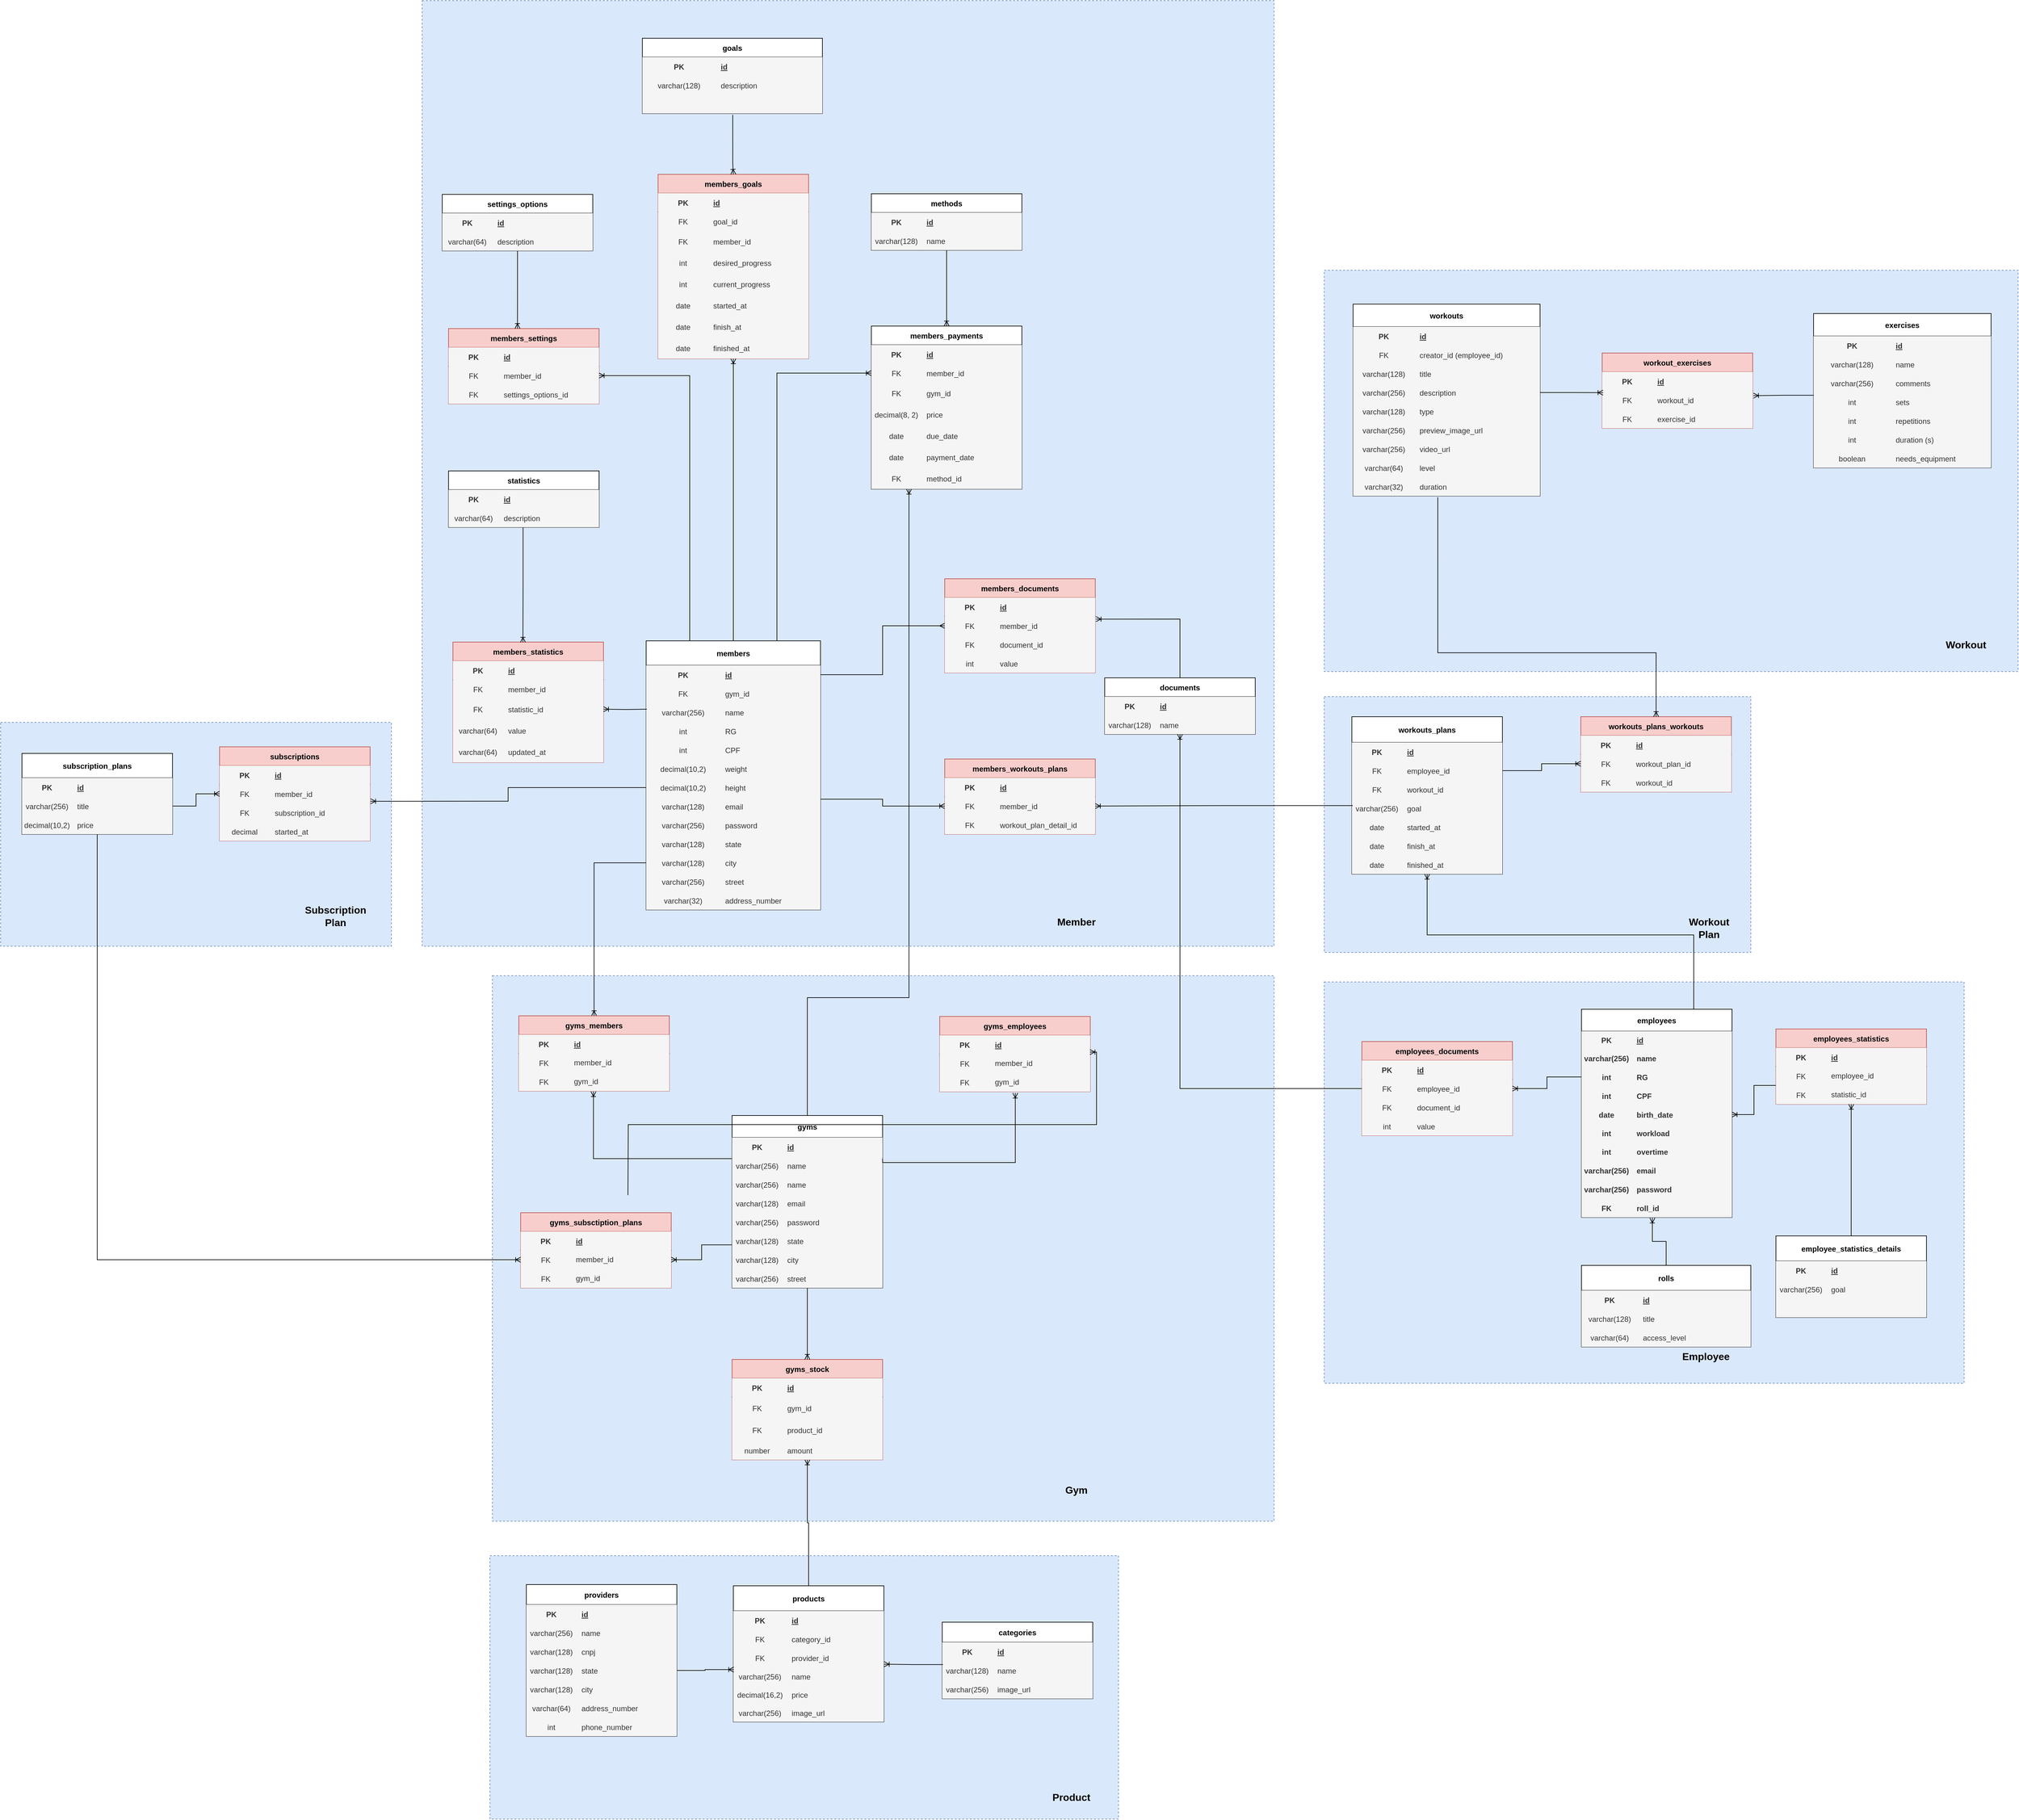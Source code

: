 <mxfile version="18.1.2" type="github">
  <diagram name="Page-1" id="e7e014a7-5840-1c2e-5031-d8a46d1fe8dd">
    <mxGraphModel dx="1050" dy="2229" grid="1" gridSize="10" guides="1" tooltips="1" connect="1" arrows="1" fold="1" page="1" pageScale="1" pageWidth="1169" pageHeight="826" background="none" math="0" shadow="0">
      <root>
        <mxCell id="0" />
        <mxCell id="1" parent="0" />
        <mxCell id="ot_BCaKHzkHSlwnmK5Li-112" value="" style="rounded=0;whiteSpace=wrap;html=1;dashed=1;fillColor=#dae8fc;strokeColor=#6c8ebf;" parent="1" vertex="1">
          <mxGeometry x="2780" y="115" width="1020" height="640" as="geometry" />
        </mxCell>
        <mxCell id="wcBPrysFTeDaV5ZYO1Ei-82" value="" style="rounded=0;whiteSpace=wrap;html=1;dashed=1;fillColor=#dae8fc;strokeColor=#6c8ebf;" parent="1" vertex="1">
          <mxGeometry x="1342" y="-1450" width="1358" height="1508" as="geometry" />
        </mxCell>
        <mxCell id="wcBPrysFTeDaV5ZYO1Ei-81" value="" style="rounded=0;whiteSpace=wrap;html=1;dashed=1;fillColor=#dae8fc;strokeColor=#6c8ebf;" parent="1" vertex="1">
          <mxGeometry x="1454" y="105" width="1246" height="870" as="geometry" />
        </mxCell>
        <mxCell id="wcBPrysFTeDaV5ZYO1Ei-75" value="" style="rounded=0;whiteSpace=wrap;html=1;dashed=1;fillColor=#dae8fc;strokeColor=#6c8ebf;" parent="1" vertex="1">
          <mxGeometry x="2780" y="-1020" width="1106" height="640" as="geometry" />
        </mxCell>
        <mxCell id="wcBPrysFTeDaV5ZYO1Ei-73" value="" style="rounded=0;whiteSpace=wrap;html=1;dashed=1;fillColor=#dae8fc;strokeColor=#6c8ebf;" parent="1" vertex="1">
          <mxGeometry x="2780" y="-340" width="680" height="408" as="geometry" />
        </mxCell>
        <mxCell id="wcBPrysFTeDaV5ZYO1Ei-71" value="" style="rounded=0;whiteSpace=wrap;html=1;dashed=1;fillColor=#dae8fc;strokeColor=#6c8ebf;" parent="1" vertex="1">
          <mxGeometry x="670" y="-299" width="623" height="357" as="geometry" />
        </mxCell>
        <mxCell id="wcBPrysFTeDaV5ZYO1Ei-64" value="" style="rounded=0;whiteSpace=wrap;html=1;dashed=1;fillColor=#dae8fc;strokeColor=#6c8ebf;" parent="1" vertex="1">
          <mxGeometry x="1450" y="1030" width="1002" height="420" as="geometry" />
        </mxCell>
        <mxCell id="cqDJRctu_U0ZVXSVVv-S-1" value="gyms" style="shape=table;startSize=35;container=1;collapsible=1;childLayout=tableLayout;fixedRows=1;rowLines=0;fontStyle=1;align=center;resizeLast=1;" parent="1" vertex="1">
          <mxGeometry x="1836" y="328" width="240" height="275" as="geometry" />
        </mxCell>
        <mxCell id="cqDJRctu_U0ZVXSVVv-S-2" value="" style="shape=tableRow;horizontal=0;startSize=0;swimlaneHead=0;swimlaneBody=0;fillColor=none;collapsible=0;dropTarget=0;points=[[0,0.5],[1,0.5]];portConstraint=eastwest;top=0;left=0;right=0;bottom=1;" parent="cqDJRctu_U0ZVXSVVv-S-1" vertex="1">
          <mxGeometry y="35" width="240" height="30" as="geometry" />
        </mxCell>
        <mxCell id="cqDJRctu_U0ZVXSVVv-S-3" value="PK" style="shape=partialRectangle;connectable=0;fillColor=#f5f5f5;top=0;left=0;bottom=0;right=0;fontStyle=1;overflow=hidden;fontColor=#333333;strokeColor=#666666;" parent="cqDJRctu_U0ZVXSVVv-S-2" vertex="1">
          <mxGeometry width="80" height="30" as="geometry">
            <mxRectangle width="80" height="30" as="alternateBounds" />
          </mxGeometry>
        </mxCell>
        <mxCell id="cqDJRctu_U0ZVXSVVv-S-4" value="id" style="shape=partialRectangle;connectable=0;fillColor=#f5f5f5;top=0;left=0;bottom=0;right=0;align=left;spacingLeft=6;fontStyle=5;overflow=hidden;fontColor=#333333;strokeColor=#666666;" parent="cqDJRctu_U0ZVXSVVv-S-2" vertex="1">
          <mxGeometry x="80" width="160" height="30" as="geometry">
            <mxRectangle width="160" height="30" as="alternateBounds" />
          </mxGeometry>
        </mxCell>
        <mxCell id="wcBPrysFTeDaV5ZYO1Ei-78" style="shape=tableRow;horizontal=0;startSize=0;swimlaneHead=0;swimlaneBody=0;fillColor=none;collapsible=0;dropTarget=0;points=[[0,0.5],[1,0.5]];portConstraint=eastwest;top=0;left=0;right=0;bottom=0;" parent="cqDJRctu_U0ZVXSVVv-S-1" vertex="1">
          <mxGeometry y="65" width="240" height="30" as="geometry" />
        </mxCell>
        <mxCell id="wcBPrysFTeDaV5ZYO1Ei-79" value="varchar(256)" style="shape=partialRectangle;connectable=0;fillColor=#f5f5f5;top=0;left=0;bottom=0;right=0;editable=1;overflow=hidden;fontColor=#333333;strokeColor=#666666;" parent="wcBPrysFTeDaV5ZYO1Ei-78" vertex="1">
          <mxGeometry width="80" height="30" as="geometry">
            <mxRectangle width="80" height="30" as="alternateBounds" />
          </mxGeometry>
        </mxCell>
        <mxCell id="wcBPrysFTeDaV5ZYO1Ei-80" value="name" style="shape=partialRectangle;connectable=0;fillColor=#f5f5f5;top=0;left=0;bottom=0;right=0;align=left;spacingLeft=6;overflow=hidden;fontColor=#333333;strokeColor=#666666;" parent="wcBPrysFTeDaV5ZYO1Ei-78" vertex="1">
          <mxGeometry x="80" width="160" height="30" as="geometry">
            <mxRectangle width="160" height="30" as="alternateBounds" />
          </mxGeometry>
        </mxCell>
        <mxCell id="nS6iPJSSFPPUDI0pfMjD-26" style="shape=tableRow;horizontal=0;startSize=0;swimlaneHead=0;swimlaneBody=0;fillColor=none;collapsible=0;dropTarget=0;points=[[0,0.5],[1,0.5]];portConstraint=eastwest;top=0;left=0;right=0;bottom=0;" parent="cqDJRctu_U0ZVXSVVv-S-1" vertex="1">
          <mxGeometry y="95" width="240" height="30" as="geometry" />
        </mxCell>
        <mxCell id="nS6iPJSSFPPUDI0pfMjD-27" value="varchar(256)" style="shape=partialRectangle;connectable=0;fillColor=#f5f5f5;top=0;left=0;bottom=0;right=0;editable=1;overflow=hidden;fontColor=#333333;strokeColor=#666666;" parent="nS6iPJSSFPPUDI0pfMjD-26" vertex="1">
          <mxGeometry width="80" height="30" as="geometry">
            <mxRectangle width="80" height="30" as="alternateBounds" />
          </mxGeometry>
        </mxCell>
        <mxCell id="nS6iPJSSFPPUDI0pfMjD-28" value="name" style="shape=partialRectangle;connectable=0;fillColor=#f5f5f5;top=0;left=0;bottom=0;right=0;align=left;spacingLeft=6;overflow=hidden;fontColor=#333333;strokeColor=#666666;" parent="nS6iPJSSFPPUDI0pfMjD-26" vertex="1">
          <mxGeometry x="80" width="160" height="30" as="geometry">
            <mxRectangle width="160" height="30" as="alternateBounds" />
          </mxGeometry>
        </mxCell>
        <mxCell id="cqDJRctu_U0ZVXSVVv-S-5" value="" style="shape=tableRow;horizontal=0;startSize=0;swimlaneHead=0;swimlaneBody=0;fillColor=none;collapsible=0;dropTarget=0;points=[[0,0.5],[1,0.5]];portConstraint=eastwest;top=0;left=0;right=0;bottom=0;" parent="cqDJRctu_U0ZVXSVVv-S-1" vertex="1">
          <mxGeometry y="125" width="240" height="30" as="geometry" />
        </mxCell>
        <mxCell id="cqDJRctu_U0ZVXSVVv-S-6" value="varchar(128)" style="shape=partialRectangle;connectable=0;fillColor=#f5f5f5;top=0;left=0;bottom=0;right=0;editable=1;overflow=hidden;fontColor=#333333;strokeColor=#666666;" parent="cqDJRctu_U0ZVXSVVv-S-5" vertex="1">
          <mxGeometry width="80" height="30" as="geometry">
            <mxRectangle width="80" height="30" as="alternateBounds" />
          </mxGeometry>
        </mxCell>
        <mxCell id="cqDJRctu_U0ZVXSVVv-S-7" value="email" style="shape=partialRectangle;connectable=0;fillColor=#f5f5f5;top=0;left=0;bottom=0;right=0;align=left;spacingLeft=6;overflow=hidden;fontColor=#333333;strokeColor=#666666;" parent="cqDJRctu_U0ZVXSVVv-S-5" vertex="1">
          <mxGeometry x="80" width="160" height="30" as="geometry">
            <mxRectangle width="160" height="30" as="alternateBounds" />
          </mxGeometry>
        </mxCell>
        <mxCell id="cqDJRctu_U0ZVXSVVv-S-8" value="" style="shape=tableRow;horizontal=0;startSize=0;swimlaneHead=0;swimlaneBody=0;fillColor=none;collapsible=0;dropTarget=0;points=[[0,0.5],[1,0.5]];portConstraint=eastwest;top=0;left=0;right=0;bottom=0;" parent="cqDJRctu_U0ZVXSVVv-S-1" vertex="1">
          <mxGeometry y="155" width="240" height="30" as="geometry" />
        </mxCell>
        <mxCell id="cqDJRctu_U0ZVXSVVv-S-9" value="varchar(256)" style="shape=partialRectangle;connectable=0;fillColor=#f5f5f5;top=0;left=0;bottom=0;right=0;editable=1;overflow=hidden;fontColor=#333333;strokeColor=#666666;" parent="cqDJRctu_U0ZVXSVVv-S-8" vertex="1">
          <mxGeometry width="80" height="30" as="geometry">
            <mxRectangle width="80" height="30" as="alternateBounds" />
          </mxGeometry>
        </mxCell>
        <mxCell id="cqDJRctu_U0ZVXSVVv-S-10" value="password" style="shape=partialRectangle;connectable=0;fillColor=#f5f5f5;top=0;left=0;bottom=0;right=0;align=left;spacingLeft=6;overflow=hidden;fontColor=#333333;strokeColor=#666666;" parent="cqDJRctu_U0ZVXSVVv-S-8" vertex="1">
          <mxGeometry x="80" width="160" height="30" as="geometry">
            <mxRectangle width="160" height="30" as="alternateBounds" />
          </mxGeometry>
        </mxCell>
        <mxCell id="cqDJRctu_U0ZVXSVVv-S-11" value="" style="shape=tableRow;horizontal=0;startSize=0;swimlaneHead=0;swimlaneBody=0;fillColor=none;collapsible=0;dropTarget=0;points=[[0,0.5],[1,0.5]];portConstraint=eastwest;top=0;left=0;right=0;bottom=0;" parent="cqDJRctu_U0ZVXSVVv-S-1" vertex="1">
          <mxGeometry y="185" width="240" height="30" as="geometry" />
        </mxCell>
        <mxCell id="cqDJRctu_U0ZVXSVVv-S-12" value="varchar(128)" style="shape=partialRectangle;connectable=0;fillColor=#f5f5f5;top=0;left=0;bottom=0;right=0;editable=1;overflow=hidden;fontColor=#333333;strokeColor=#666666;" parent="cqDJRctu_U0ZVXSVVv-S-11" vertex="1">
          <mxGeometry width="80" height="30" as="geometry">
            <mxRectangle width="80" height="30" as="alternateBounds" />
          </mxGeometry>
        </mxCell>
        <mxCell id="cqDJRctu_U0ZVXSVVv-S-13" value="state" style="shape=partialRectangle;connectable=0;fillColor=#f5f5f5;top=0;left=0;bottom=0;right=0;align=left;spacingLeft=6;overflow=hidden;fontColor=#333333;strokeColor=#666666;" parent="cqDJRctu_U0ZVXSVVv-S-11" vertex="1">
          <mxGeometry x="80" width="160" height="30" as="geometry">
            <mxRectangle width="160" height="30" as="alternateBounds" />
          </mxGeometry>
        </mxCell>
        <mxCell id="nS6iPJSSFPPUDI0pfMjD-11" style="shape=tableRow;horizontal=0;startSize=0;swimlaneHead=0;swimlaneBody=0;fillColor=none;collapsible=0;dropTarget=0;points=[[0,0.5],[1,0.5]];portConstraint=eastwest;top=0;left=0;right=0;bottom=0;" parent="cqDJRctu_U0ZVXSVVv-S-1" vertex="1">
          <mxGeometry y="215" width="240" height="30" as="geometry" />
        </mxCell>
        <mxCell id="nS6iPJSSFPPUDI0pfMjD-12" value="varchar(128)" style="shape=partialRectangle;connectable=0;fillColor=#f5f5f5;top=0;left=0;bottom=0;right=0;editable=1;overflow=hidden;fontColor=#333333;strokeColor=#666666;" parent="nS6iPJSSFPPUDI0pfMjD-11" vertex="1">
          <mxGeometry width="80" height="30" as="geometry">
            <mxRectangle width="80" height="30" as="alternateBounds" />
          </mxGeometry>
        </mxCell>
        <mxCell id="nS6iPJSSFPPUDI0pfMjD-13" value="city" style="shape=partialRectangle;connectable=0;fillColor=#f5f5f5;top=0;left=0;bottom=0;right=0;align=left;spacingLeft=6;overflow=hidden;fontColor=#333333;strokeColor=#666666;" parent="nS6iPJSSFPPUDI0pfMjD-11" vertex="1">
          <mxGeometry x="80" width="160" height="30" as="geometry">
            <mxRectangle width="160" height="30" as="alternateBounds" />
          </mxGeometry>
        </mxCell>
        <mxCell id="nS6iPJSSFPPUDI0pfMjD-14" style="shape=tableRow;horizontal=0;startSize=0;swimlaneHead=0;swimlaneBody=0;fillColor=none;collapsible=0;dropTarget=0;points=[[0,0.5],[1,0.5]];portConstraint=eastwest;top=0;left=0;right=0;bottom=0;" parent="cqDJRctu_U0ZVXSVVv-S-1" vertex="1">
          <mxGeometry y="245" width="240" height="30" as="geometry" />
        </mxCell>
        <mxCell id="nS6iPJSSFPPUDI0pfMjD-15" value="varchar(256)" style="shape=partialRectangle;connectable=0;fillColor=#f5f5f5;top=0;left=0;bottom=0;right=0;editable=1;overflow=hidden;fontColor=#333333;strokeColor=#666666;" parent="nS6iPJSSFPPUDI0pfMjD-14" vertex="1">
          <mxGeometry width="80" height="30" as="geometry">
            <mxRectangle width="80" height="30" as="alternateBounds" />
          </mxGeometry>
        </mxCell>
        <mxCell id="nS6iPJSSFPPUDI0pfMjD-16" value="street   " style="shape=partialRectangle;connectable=0;fillColor=#f5f5f5;top=0;left=0;bottom=0;right=0;align=left;spacingLeft=6;overflow=hidden;fontColor=#333333;strokeColor=#666666;" parent="nS6iPJSSFPPUDI0pfMjD-14" vertex="1">
          <mxGeometry x="80" width="160" height="30" as="geometry">
            <mxRectangle width="160" height="30" as="alternateBounds" />
          </mxGeometry>
        </mxCell>
        <mxCell id="nS6iPJSSFPPUDI0pfMjD-29" value="members" style="shape=table;startSize=39;container=1;collapsible=1;childLayout=tableLayout;fixedRows=1;rowLines=0;fontStyle=1;align=center;resizeLast=1;" parent="1" vertex="1">
          <mxGeometry x="1699" y="-429" width="278" height="429" as="geometry" />
        </mxCell>
        <mxCell id="IdpMbYvHJafA_dwijVwq-16" value="" style="shape=tableRow;horizontal=0;startSize=0;swimlaneHead=0;swimlaneBody=0;fillColor=none;collapsible=0;dropTarget=0;points=[[0,0.5],[1,0.5]];portConstraint=eastwest;top=0;left=0;right=0;bottom=1;" parent="nS6iPJSSFPPUDI0pfMjD-29" vertex="1">
          <mxGeometry y="39" width="278" height="30" as="geometry" />
        </mxCell>
        <mxCell id="IdpMbYvHJafA_dwijVwq-17" value="PK" style="shape=partialRectangle;connectable=0;top=0;left=0;bottom=0;right=0;fontStyle=1;overflow=hidden;fillColor=#f5f5f5;fontColor=#333333;strokeColor=#666666;" parent="IdpMbYvHJafA_dwijVwq-16" vertex="1">
          <mxGeometry width="118" height="30" as="geometry">
            <mxRectangle width="118" height="30" as="alternateBounds" />
          </mxGeometry>
        </mxCell>
        <mxCell id="IdpMbYvHJafA_dwijVwq-18" value="id" style="shape=partialRectangle;connectable=0;top=0;left=0;bottom=0;right=0;align=left;spacingLeft=6;fontStyle=5;overflow=hidden;fillColor=#f5f5f5;fontColor=#333333;strokeColor=#666666;" parent="IdpMbYvHJafA_dwijVwq-16" vertex="1">
          <mxGeometry x="118" width="160" height="30" as="geometry">
            <mxRectangle width="160" height="30" as="alternateBounds" />
          </mxGeometry>
        </mxCell>
        <mxCell id="CnmkukpoRnF5Mc1D4gRC-27" style="shape=tableRow;horizontal=0;startSize=0;swimlaneHead=0;swimlaneBody=0;fillColor=none;collapsible=0;dropTarget=0;points=[[0,0.5],[1,0.5]];portConstraint=eastwest;top=0;left=0;right=0;bottom=0;" parent="nS6iPJSSFPPUDI0pfMjD-29" vertex="1">
          <mxGeometry y="69" width="278" height="30" as="geometry" />
        </mxCell>
        <mxCell id="CnmkukpoRnF5Mc1D4gRC-28" value="FK" style="shape=partialRectangle;connectable=0;top=0;left=0;bottom=0;right=0;editable=1;overflow=hidden;fillColor=#f5f5f5;fontColor=#333333;strokeColor=#666666;" parent="CnmkukpoRnF5Mc1D4gRC-27" vertex="1">
          <mxGeometry width="118" height="30" as="geometry">
            <mxRectangle width="118" height="30" as="alternateBounds" />
          </mxGeometry>
        </mxCell>
        <mxCell id="CnmkukpoRnF5Mc1D4gRC-29" value="gym_id" style="shape=partialRectangle;connectable=0;top=0;left=0;bottom=0;right=0;align=left;spacingLeft=6;overflow=hidden;fillColor=#f5f5f5;fontColor=#333333;strokeColor=#666666;" parent="CnmkukpoRnF5Mc1D4gRC-27" vertex="1">
          <mxGeometry x="118" width="160" height="30" as="geometry">
            <mxRectangle width="160" height="30" as="alternateBounds" />
          </mxGeometry>
        </mxCell>
        <mxCell id="nS6iPJSSFPPUDI0pfMjD-33" style="shape=tableRow;horizontal=0;startSize=0;swimlaneHead=0;swimlaneBody=0;fillColor=none;collapsible=0;dropTarget=0;points=[[0,0.5],[1,0.5]];portConstraint=eastwest;top=0;left=0;right=0;bottom=0;" parent="nS6iPJSSFPPUDI0pfMjD-29" vertex="1">
          <mxGeometry y="99" width="278" height="30" as="geometry" />
        </mxCell>
        <mxCell id="nS6iPJSSFPPUDI0pfMjD-34" value="varchar(256)" style="shape=partialRectangle;connectable=0;top=0;left=0;bottom=0;right=0;editable=1;overflow=hidden;fillColor=#f5f5f5;fontColor=#333333;strokeColor=#666666;" parent="nS6iPJSSFPPUDI0pfMjD-33" vertex="1">
          <mxGeometry width="118" height="30" as="geometry">
            <mxRectangle width="118" height="30" as="alternateBounds" />
          </mxGeometry>
        </mxCell>
        <mxCell id="nS6iPJSSFPPUDI0pfMjD-35" value="name" style="shape=partialRectangle;connectable=0;top=0;left=0;bottom=0;right=0;align=left;spacingLeft=6;overflow=hidden;fillColor=#f5f5f5;fontColor=#333333;strokeColor=#666666;" parent="nS6iPJSSFPPUDI0pfMjD-33" vertex="1">
          <mxGeometry x="118" width="160" height="30" as="geometry">
            <mxRectangle width="160" height="30" as="alternateBounds" />
          </mxGeometry>
        </mxCell>
        <mxCell id="9rMzkn_qYGO-F2BWBrdG-1" style="shape=tableRow;horizontal=0;startSize=0;swimlaneHead=0;swimlaneBody=0;fillColor=none;collapsible=0;dropTarget=0;points=[[0,0.5],[1,0.5]];portConstraint=eastwest;top=0;left=0;right=0;bottom=0;" parent="nS6iPJSSFPPUDI0pfMjD-29" vertex="1">
          <mxGeometry y="129" width="278" height="30" as="geometry" />
        </mxCell>
        <mxCell id="9rMzkn_qYGO-F2BWBrdG-2" value="int" style="shape=partialRectangle;connectable=0;top=0;left=0;bottom=0;right=0;editable=1;overflow=hidden;fillColor=#f5f5f5;fontColor=#333333;strokeColor=#666666;" parent="9rMzkn_qYGO-F2BWBrdG-1" vertex="1">
          <mxGeometry width="118" height="30" as="geometry">
            <mxRectangle width="118" height="30" as="alternateBounds" />
          </mxGeometry>
        </mxCell>
        <mxCell id="9rMzkn_qYGO-F2BWBrdG-3" value="RG" style="shape=partialRectangle;connectable=0;top=0;left=0;bottom=0;right=0;align=left;spacingLeft=6;overflow=hidden;fillColor=#f5f5f5;fontColor=#333333;strokeColor=#666666;" parent="9rMzkn_qYGO-F2BWBrdG-1" vertex="1">
          <mxGeometry x="118" width="160" height="30" as="geometry">
            <mxRectangle width="160" height="30" as="alternateBounds" />
          </mxGeometry>
        </mxCell>
        <mxCell id="9rMzkn_qYGO-F2BWBrdG-4" style="shape=tableRow;horizontal=0;startSize=0;swimlaneHead=0;swimlaneBody=0;fillColor=none;collapsible=0;dropTarget=0;points=[[0,0.5],[1,0.5]];portConstraint=eastwest;top=0;left=0;right=0;bottom=0;" parent="nS6iPJSSFPPUDI0pfMjD-29" vertex="1">
          <mxGeometry y="159" width="278" height="30" as="geometry" />
        </mxCell>
        <mxCell id="9rMzkn_qYGO-F2BWBrdG-5" value="int" style="shape=partialRectangle;connectable=0;top=0;left=0;bottom=0;right=0;editable=1;overflow=hidden;fillColor=#f5f5f5;fontColor=#333333;strokeColor=#666666;" parent="9rMzkn_qYGO-F2BWBrdG-4" vertex="1">
          <mxGeometry width="118" height="30" as="geometry">
            <mxRectangle width="118" height="30" as="alternateBounds" />
          </mxGeometry>
        </mxCell>
        <mxCell id="9rMzkn_qYGO-F2BWBrdG-6" value="CPF" style="shape=partialRectangle;connectable=0;top=0;left=0;bottom=0;right=0;align=left;spacingLeft=6;overflow=hidden;fillColor=#f5f5f5;fontColor=#333333;strokeColor=#666666;" parent="9rMzkn_qYGO-F2BWBrdG-4" vertex="1">
          <mxGeometry x="118" width="160" height="30" as="geometry">
            <mxRectangle width="160" height="30" as="alternateBounds" />
          </mxGeometry>
        </mxCell>
        <mxCell id="9rMzkn_qYGO-F2BWBrdG-7" style="shape=tableRow;horizontal=0;startSize=0;swimlaneHead=0;swimlaneBody=0;fillColor=none;collapsible=0;dropTarget=0;points=[[0,0.5],[1,0.5]];portConstraint=eastwest;top=0;left=0;right=0;bottom=0;" parent="nS6iPJSSFPPUDI0pfMjD-29" vertex="1">
          <mxGeometry y="189" width="278" height="30" as="geometry" />
        </mxCell>
        <mxCell id="9rMzkn_qYGO-F2BWBrdG-8" value="decimal(10,2)" style="shape=partialRectangle;connectable=0;top=0;left=0;bottom=0;right=0;editable=1;overflow=hidden;fillColor=#f5f5f5;fontColor=#333333;strokeColor=#666666;" parent="9rMzkn_qYGO-F2BWBrdG-7" vertex="1">
          <mxGeometry width="118" height="30" as="geometry">
            <mxRectangle width="118" height="30" as="alternateBounds" />
          </mxGeometry>
        </mxCell>
        <mxCell id="9rMzkn_qYGO-F2BWBrdG-9" value="weight" style="shape=partialRectangle;connectable=0;top=0;left=0;bottom=0;right=0;align=left;spacingLeft=6;overflow=hidden;fillColor=#f5f5f5;fontColor=#333333;strokeColor=#666666;" parent="9rMzkn_qYGO-F2BWBrdG-7" vertex="1">
          <mxGeometry x="118" width="160" height="30" as="geometry">
            <mxRectangle width="160" height="30" as="alternateBounds" />
          </mxGeometry>
        </mxCell>
        <mxCell id="9rMzkn_qYGO-F2BWBrdG-10" style="shape=tableRow;horizontal=0;startSize=0;swimlaneHead=0;swimlaneBody=0;fillColor=none;collapsible=0;dropTarget=0;points=[[0,0.5],[1,0.5]];portConstraint=eastwest;top=0;left=0;right=0;bottom=0;" parent="nS6iPJSSFPPUDI0pfMjD-29" vertex="1">
          <mxGeometry y="219" width="278" height="30" as="geometry" />
        </mxCell>
        <mxCell id="9rMzkn_qYGO-F2BWBrdG-11" value="decimal(10,2)" style="shape=partialRectangle;connectable=0;top=0;left=0;bottom=0;right=0;editable=1;overflow=hidden;fillColor=#f5f5f5;fontColor=#333333;strokeColor=#666666;" parent="9rMzkn_qYGO-F2BWBrdG-10" vertex="1">
          <mxGeometry width="118" height="30" as="geometry">
            <mxRectangle width="118" height="30" as="alternateBounds" />
          </mxGeometry>
        </mxCell>
        <mxCell id="9rMzkn_qYGO-F2BWBrdG-12" value="height" style="shape=partialRectangle;connectable=0;top=0;left=0;bottom=0;right=0;align=left;spacingLeft=6;overflow=hidden;fillColor=#f5f5f5;fontColor=#333333;strokeColor=#666666;" parent="9rMzkn_qYGO-F2BWBrdG-10" vertex="1">
          <mxGeometry x="118" width="160" height="30" as="geometry">
            <mxRectangle width="160" height="30" as="alternateBounds" />
          </mxGeometry>
        </mxCell>
        <mxCell id="nS6iPJSSFPPUDI0pfMjD-36" value="" style="shape=tableRow;horizontal=0;startSize=0;swimlaneHead=0;swimlaneBody=0;fillColor=none;collapsible=0;dropTarget=0;points=[[0,0.5],[1,0.5]];portConstraint=eastwest;top=0;left=0;right=0;bottom=0;" parent="nS6iPJSSFPPUDI0pfMjD-29" vertex="1">
          <mxGeometry y="249" width="278" height="30" as="geometry" />
        </mxCell>
        <mxCell id="nS6iPJSSFPPUDI0pfMjD-37" value="varchar(128)" style="shape=partialRectangle;connectable=0;top=0;left=0;bottom=0;right=0;editable=1;overflow=hidden;fillColor=#f5f5f5;fontColor=#333333;strokeColor=#666666;" parent="nS6iPJSSFPPUDI0pfMjD-36" vertex="1">
          <mxGeometry width="118" height="30" as="geometry">
            <mxRectangle width="118" height="30" as="alternateBounds" />
          </mxGeometry>
        </mxCell>
        <mxCell id="nS6iPJSSFPPUDI0pfMjD-38" value="email" style="shape=partialRectangle;connectable=0;top=0;left=0;bottom=0;right=0;align=left;spacingLeft=6;overflow=hidden;fillColor=#f5f5f5;fontColor=#333333;strokeColor=#666666;" parent="nS6iPJSSFPPUDI0pfMjD-36" vertex="1">
          <mxGeometry x="118" width="160" height="30" as="geometry">
            <mxRectangle width="160" height="30" as="alternateBounds" />
          </mxGeometry>
        </mxCell>
        <mxCell id="nS6iPJSSFPPUDI0pfMjD-39" value="" style="shape=tableRow;horizontal=0;startSize=0;swimlaneHead=0;swimlaneBody=0;fillColor=none;collapsible=0;dropTarget=0;points=[[0,0.5],[1,0.5]];portConstraint=eastwest;top=0;left=0;right=0;bottom=0;" parent="nS6iPJSSFPPUDI0pfMjD-29" vertex="1">
          <mxGeometry y="279" width="278" height="30" as="geometry" />
        </mxCell>
        <mxCell id="nS6iPJSSFPPUDI0pfMjD-40" value="varchar(256)" style="shape=partialRectangle;connectable=0;top=0;left=0;bottom=0;right=0;editable=1;overflow=hidden;fillColor=#f5f5f5;fontColor=#333333;strokeColor=#666666;" parent="nS6iPJSSFPPUDI0pfMjD-39" vertex="1">
          <mxGeometry width="118" height="30" as="geometry">
            <mxRectangle width="118" height="30" as="alternateBounds" />
          </mxGeometry>
        </mxCell>
        <mxCell id="nS6iPJSSFPPUDI0pfMjD-41" value="password" style="shape=partialRectangle;connectable=0;top=0;left=0;bottom=0;right=0;align=left;spacingLeft=6;overflow=hidden;fillColor=#f5f5f5;fontColor=#333333;strokeColor=#666666;" parent="nS6iPJSSFPPUDI0pfMjD-39" vertex="1">
          <mxGeometry x="118" width="160" height="30" as="geometry">
            <mxRectangle width="160" height="30" as="alternateBounds" />
          </mxGeometry>
        </mxCell>
        <mxCell id="nS6iPJSSFPPUDI0pfMjD-42" value="" style="shape=tableRow;horizontal=0;startSize=0;swimlaneHead=0;swimlaneBody=0;fillColor=none;collapsible=0;dropTarget=0;points=[[0,0.5],[1,0.5]];portConstraint=eastwest;top=0;left=0;right=0;bottom=0;" parent="nS6iPJSSFPPUDI0pfMjD-29" vertex="1">
          <mxGeometry y="309" width="278" height="30" as="geometry" />
        </mxCell>
        <mxCell id="nS6iPJSSFPPUDI0pfMjD-43" value="varchar(128)" style="shape=partialRectangle;connectable=0;top=0;left=0;bottom=0;right=0;editable=1;overflow=hidden;fillColor=#f5f5f5;fontColor=#333333;strokeColor=#666666;" parent="nS6iPJSSFPPUDI0pfMjD-42" vertex="1">
          <mxGeometry width="118" height="30" as="geometry">
            <mxRectangle width="118" height="30" as="alternateBounds" />
          </mxGeometry>
        </mxCell>
        <mxCell id="nS6iPJSSFPPUDI0pfMjD-44" value="state" style="shape=partialRectangle;connectable=0;top=0;left=0;bottom=0;right=0;align=left;spacingLeft=6;overflow=hidden;fillColor=#f5f5f5;fontColor=#333333;strokeColor=#666666;" parent="nS6iPJSSFPPUDI0pfMjD-42" vertex="1">
          <mxGeometry x="118" width="160" height="30" as="geometry">
            <mxRectangle width="160" height="30" as="alternateBounds" />
          </mxGeometry>
        </mxCell>
        <mxCell id="nS6iPJSSFPPUDI0pfMjD-45" style="shape=tableRow;horizontal=0;startSize=0;swimlaneHead=0;swimlaneBody=0;fillColor=none;collapsible=0;dropTarget=0;points=[[0,0.5],[1,0.5]];portConstraint=eastwest;top=0;left=0;right=0;bottom=0;" parent="nS6iPJSSFPPUDI0pfMjD-29" vertex="1">
          <mxGeometry y="339" width="278" height="30" as="geometry" />
        </mxCell>
        <mxCell id="nS6iPJSSFPPUDI0pfMjD-46" value="varchar(128)" style="shape=partialRectangle;connectable=0;top=0;left=0;bottom=0;right=0;editable=1;overflow=hidden;fillColor=#f5f5f5;fontColor=#333333;strokeColor=#666666;" parent="nS6iPJSSFPPUDI0pfMjD-45" vertex="1">
          <mxGeometry width="118" height="30" as="geometry">
            <mxRectangle width="118" height="30" as="alternateBounds" />
          </mxGeometry>
        </mxCell>
        <mxCell id="nS6iPJSSFPPUDI0pfMjD-47" value="city" style="shape=partialRectangle;connectable=0;top=0;left=0;bottom=0;right=0;align=left;spacingLeft=6;overflow=hidden;fillColor=#f5f5f5;fontColor=#333333;strokeColor=#666666;" parent="nS6iPJSSFPPUDI0pfMjD-45" vertex="1">
          <mxGeometry x="118" width="160" height="30" as="geometry">
            <mxRectangle width="160" height="30" as="alternateBounds" />
          </mxGeometry>
        </mxCell>
        <mxCell id="nS6iPJSSFPPUDI0pfMjD-48" style="shape=tableRow;horizontal=0;startSize=0;swimlaneHead=0;swimlaneBody=0;fillColor=none;collapsible=0;dropTarget=0;points=[[0,0.5],[1,0.5]];portConstraint=eastwest;top=0;left=0;right=0;bottom=0;" parent="nS6iPJSSFPPUDI0pfMjD-29" vertex="1">
          <mxGeometry y="369" width="278" height="30" as="geometry" />
        </mxCell>
        <mxCell id="nS6iPJSSFPPUDI0pfMjD-49" value="varchar(256)" style="shape=partialRectangle;connectable=0;top=0;left=0;bottom=0;right=0;editable=1;overflow=hidden;fillColor=#f5f5f5;fontColor=#333333;strokeColor=#666666;" parent="nS6iPJSSFPPUDI0pfMjD-48" vertex="1">
          <mxGeometry width="118" height="30" as="geometry">
            <mxRectangle width="118" height="30" as="alternateBounds" />
          </mxGeometry>
        </mxCell>
        <mxCell id="nS6iPJSSFPPUDI0pfMjD-50" value="street   " style="shape=partialRectangle;connectable=0;top=0;left=0;bottom=0;right=0;align=left;spacingLeft=6;overflow=hidden;fillColor=#f5f5f5;fontColor=#333333;strokeColor=#666666;" parent="nS6iPJSSFPPUDI0pfMjD-48" vertex="1">
          <mxGeometry x="118" width="160" height="30" as="geometry">
            <mxRectangle width="160" height="30" as="alternateBounds" />
          </mxGeometry>
        </mxCell>
        <mxCell id="nS6iPJSSFPPUDI0pfMjD-51" style="shape=tableRow;horizontal=0;startSize=0;swimlaneHead=0;swimlaneBody=0;fillColor=none;collapsible=0;dropTarget=0;points=[[0,0.5],[1,0.5]];portConstraint=eastwest;top=0;left=0;right=0;bottom=0;" parent="nS6iPJSSFPPUDI0pfMjD-29" vertex="1">
          <mxGeometry y="399" width="278" height="30" as="geometry" />
        </mxCell>
        <mxCell id="nS6iPJSSFPPUDI0pfMjD-52" value="varchar(32)" style="shape=partialRectangle;connectable=0;top=0;left=0;bottom=0;right=0;editable=1;overflow=hidden;fillColor=#f5f5f5;fontColor=#333333;strokeColor=#666666;" parent="nS6iPJSSFPPUDI0pfMjD-51" vertex="1">
          <mxGeometry width="118" height="30" as="geometry">
            <mxRectangle width="118" height="30" as="alternateBounds" />
          </mxGeometry>
        </mxCell>
        <mxCell id="nS6iPJSSFPPUDI0pfMjD-53" value="address_number" style="shape=partialRectangle;connectable=0;top=0;left=0;bottom=0;right=0;align=left;spacingLeft=6;overflow=hidden;fillColor=#f5f5f5;fontColor=#333333;strokeColor=#666666;" parent="nS6iPJSSFPPUDI0pfMjD-51" vertex="1">
          <mxGeometry x="118" width="160" height="30" as="geometry">
            <mxRectangle width="160" height="30" as="alternateBounds" />
          </mxGeometry>
        </mxCell>
        <mxCell id="nS6iPJSSFPPUDI0pfMjD-60" value="workouts_plans" style="shape=table;startSize=41;container=1;collapsible=1;childLayout=tableLayout;fixedRows=1;rowLines=0;fontStyle=1;align=center;resizeLast=1;" parent="1" vertex="1">
          <mxGeometry x="2824" y="-308" width="240" height="251" as="geometry" />
        </mxCell>
        <mxCell id="CnmkukpoRnF5Mc1D4gRC-1" value="" style="shape=tableRow;horizontal=0;startSize=0;swimlaneHead=0;swimlaneBody=0;fillColor=none;collapsible=0;dropTarget=0;points=[[0,0.5],[1,0.5]];portConstraint=eastwest;top=0;left=0;right=0;bottom=1;" parent="nS6iPJSSFPPUDI0pfMjD-60" vertex="1">
          <mxGeometry y="41" width="240" height="30" as="geometry" />
        </mxCell>
        <mxCell id="CnmkukpoRnF5Mc1D4gRC-2" value="PK" style="shape=partialRectangle;connectable=0;fillColor=#f5f5f5;top=0;left=0;bottom=0;right=0;fontStyle=1;overflow=hidden;fontColor=#333333;strokeColor=#666666;" parent="CnmkukpoRnF5Mc1D4gRC-1" vertex="1">
          <mxGeometry width="80" height="30" as="geometry">
            <mxRectangle width="80" height="30" as="alternateBounds" />
          </mxGeometry>
        </mxCell>
        <mxCell id="CnmkukpoRnF5Mc1D4gRC-3" value="id" style="shape=partialRectangle;connectable=0;fillColor=#f5f5f5;top=0;left=0;bottom=0;right=0;align=left;spacingLeft=6;fontStyle=5;overflow=hidden;fontColor=#333333;strokeColor=#666666;" parent="CnmkukpoRnF5Mc1D4gRC-1" vertex="1">
          <mxGeometry x="80" width="160" height="30" as="geometry">
            <mxRectangle width="160" height="30" as="alternateBounds" />
          </mxGeometry>
        </mxCell>
        <mxCell id="nS6iPJSSFPPUDI0pfMjD-97" style="shape=tableRow;horizontal=0;startSize=0;swimlaneHead=0;swimlaneBody=0;fillColor=none;collapsible=0;dropTarget=0;points=[[0,0.5],[1,0.5]];portConstraint=eastwest;top=0;left=0;right=0;bottom=0;" parent="nS6iPJSSFPPUDI0pfMjD-60" vertex="1">
          <mxGeometry y="71" width="240" height="30" as="geometry" />
        </mxCell>
        <mxCell id="nS6iPJSSFPPUDI0pfMjD-98" value="FK" style="shape=partialRectangle;connectable=0;fillColor=#f5f5f5;top=0;left=0;bottom=0;right=0;editable=1;overflow=hidden;fontColor=#333333;strokeColor=#666666;" parent="nS6iPJSSFPPUDI0pfMjD-97" vertex="1">
          <mxGeometry width="80" height="30" as="geometry">
            <mxRectangle width="80" height="30" as="alternateBounds" />
          </mxGeometry>
        </mxCell>
        <mxCell id="nS6iPJSSFPPUDI0pfMjD-99" value="employee_id" style="shape=partialRectangle;connectable=0;fillColor=#f5f5f5;top=0;left=0;bottom=0;right=0;align=left;spacingLeft=6;overflow=hidden;fontColor=#333333;strokeColor=#666666;" parent="nS6iPJSSFPPUDI0pfMjD-97" vertex="1">
          <mxGeometry x="80" width="160" height="30" as="geometry">
            <mxRectangle width="160" height="30" as="alternateBounds" />
          </mxGeometry>
        </mxCell>
        <mxCell id="CnmkukpoRnF5Mc1D4gRC-30" style="shape=tableRow;horizontal=0;startSize=0;swimlaneHead=0;swimlaneBody=0;fillColor=none;collapsible=0;dropTarget=0;points=[[0,0.5],[1,0.5]];portConstraint=eastwest;top=0;left=0;right=0;bottom=0;" parent="nS6iPJSSFPPUDI0pfMjD-60" vertex="1">
          <mxGeometry y="101" width="240" height="30" as="geometry" />
        </mxCell>
        <mxCell id="CnmkukpoRnF5Mc1D4gRC-31" value="FK" style="shape=partialRectangle;connectable=0;fillColor=#f5f5f5;top=0;left=0;bottom=0;right=0;editable=1;overflow=hidden;fontColor=#333333;strokeColor=#666666;" parent="CnmkukpoRnF5Mc1D4gRC-30" vertex="1">
          <mxGeometry width="80" height="30" as="geometry">
            <mxRectangle width="80" height="30" as="alternateBounds" />
          </mxGeometry>
        </mxCell>
        <mxCell id="CnmkukpoRnF5Mc1D4gRC-32" value="workout_id" style="shape=partialRectangle;connectable=0;fillColor=#f5f5f5;top=0;left=0;bottom=0;right=0;align=left;spacingLeft=6;overflow=hidden;fontColor=#333333;strokeColor=#666666;" parent="CnmkukpoRnF5Mc1D4gRC-30" vertex="1">
          <mxGeometry x="80" width="160" height="30" as="geometry">
            <mxRectangle width="160" height="30" as="alternateBounds" />
          </mxGeometry>
        </mxCell>
        <mxCell id="nS6iPJSSFPPUDI0pfMjD-64" style="shape=tableRow;horizontal=0;startSize=0;swimlaneHead=0;swimlaneBody=0;fillColor=none;collapsible=0;dropTarget=0;points=[[0,0.5],[1,0.5]];portConstraint=eastwest;top=0;left=0;right=0;bottom=0;" parent="nS6iPJSSFPPUDI0pfMjD-60" vertex="1">
          <mxGeometry y="131" width="240" height="30" as="geometry" />
        </mxCell>
        <mxCell id="nS6iPJSSFPPUDI0pfMjD-65" value="varchar(256)" style="shape=partialRectangle;connectable=0;fillColor=#f5f5f5;top=0;left=0;bottom=0;right=0;editable=1;overflow=hidden;fontColor=#333333;strokeColor=#666666;" parent="nS6iPJSSFPPUDI0pfMjD-64" vertex="1">
          <mxGeometry width="80" height="30" as="geometry">
            <mxRectangle width="80" height="30" as="alternateBounds" />
          </mxGeometry>
        </mxCell>
        <mxCell id="nS6iPJSSFPPUDI0pfMjD-66" value="goal" style="shape=partialRectangle;connectable=0;fillColor=#f5f5f5;top=0;left=0;bottom=0;right=0;align=left;spacingLeft=6;overflow=hidden;fontColor=#333333;strokeColor=#666666;" parent="nS6iPJSSFPPUDI0pfMjD-64" vertex="1">
          <mxGeometry x="80" width="160" height="30" as="geometry">
            <mxRectangle width="160" height="30" as="alternateBounds" />
          </mxGeometry>
        </mxCell>
        <mxCell id="pRcnJE99JC5rWhN9O77y-189" style="shape=tableRow;horizontal=0;startSize=0;swimlaneHead=0;swimlaneBody=0;fillColor=none;collapsible=0;dropTarget=0;points=[[0,0.5],[1,0.5]];portConstraint=eastwest;top=0;left=0;right=0;bottom=0;" parent="nS6iPJSSFPPUDI0pfMjD-60" vertex="1">
          <mxGeometry y="161" width="240" height="30" as="geometry" />
        </mxCell>
        <mxCell id="pRcnJE99JC5rWhN9O77y-190" value="date" style="shape=partialRectangle;connectable=0;fillColor=#f5f5f5;top=0;left=0;bottom=0;right=0;editable=1;overflow=hidden;fontColor=#333333;strokeColor=#666666;" parent="pRcnJE99JC5rWhN9O77y-189" vertex="1">
          <mxGeometry width="80" height="30" as="geometry">
            <mxRectangle width="80" height="30" as="alternateBounds" />
          </mxGeometry>
        </mxCell>
        <mxCell id="pRcnJE99JC5rWhN9O77y-191" value="started_at" style="shape=partialRectangle;connectable=0;fillColor=#f5f5f5;top=0;left=0;bottom=0;right=0;align=left;spacingLeft=6;overflow=hidden;fontColor=#333333;strokeColor=#666666;" parent="pRcnJE99JC5rWhN9O77y-189" vertex="1">
          <mxGeometry x="80" width="160" height="30" as="geometry">
            <mxRectangle width="160" height="30" as="alternateBounds" />
          </mxGeometry>
        </mxCell>
        <mxCell id="pRcnJE99JC5rWhN9O77y-192" style="shape=tableRow;horizontal=0;startSize=0;swimlaneHead=0;swimlaneBody=0;fillColor=none;collapsible=0;dropTarget=0;points=[[0,0.5],[1,0.5]];portConstraint=eastwest;top=0;left=0;right=0;bottom=0;" parent="nS6iPJSSFPPUDI0pfMjD-60" vertex="1">
          <mxGeometry y="191" width="240" height="30" as="geometry" />
        </mxCell>
        <mxCell id="pRcnJE99JC5rWhN9O77y-193" value="date" style="shape=partialRectangle;connectable=0;fillColor=#f5f5f5;top=0;left=0;bottom=0;right=0;editable=1;overflow=hidden;fontColor=#333333;strokeColor=#666666;" parent="pRcnJE99JC5rWhN9O77y-192" vertex="1">
          <mxGeometry width="80" height="30" as="geometry">
            <mxRectangle width="80" height="30" as="alternateBounds" />
          </mxGeometry>
        </mxCell>
        <mxCell id="pRcnJE99JC5rWhN9O77y-194" value="finish_at" style="shape=partialRectangle;connectable=0;fillColor=#f5f5f5;top=0;left=0;bottom=0;right=0;align=left;spacingLeft=6;overflow=hidden;fontColor=#333333;strokeColor=#666666;" parent="pRcnJE99JC5rWhN9O77y-192" vertex="1">
          <mxGeometry x="80" width="160" height="30" as="geometry">
            <mxRectangle width="160" height="30" as="alternateBounds" />
          </mxGeometry>
        </mxCell>
        <mxCell id="pRcnJE99JC5rWhN9O77y-198" style="shape=tableRow;horizontal=0;startSize=0;swimlaneHead=0;swimlaneBody=0;fillColor=none;collapsible=0;dropTarget=0;points=[[0,0.5],[1,0.5]];portConstraint=eastwest;top=0;left=0;right=0;bottom=0;" parent="nS6iPJSSFPPUDI0pfMjD-60" vertex="1">
          <mxGeometry y="221" width="240" height="30" as="geometry" />
        </mxCell>
        <mxCell id="pRcnJE99JC5rWhN9O77y-199" value="date" style="shape=partialRectangle;connectable=0;fillColor=#f5f5f5;top=0;left=0;bottom=0;right=0;editable=1;overflow=hidden;fontColor=#333333;strokeColor=#666666;" parent="pRcnJE99JC5rWhN9O77y-198" vertex="1">
          <mxGeometry width="80" height="30" as="geometry">
            <mxRectangle width="80" height="30" as="alternateBounds" />
          </mxGeometry>
        </mxCell>
        <mxCell id="pRcnJE99JC5rWhN9O77y-200" value="finished_at" style="shape=partialRectangle;connectable=0;fillColor=#f5f5f5;top=0;left=0;bottom=0;right=0;align=left;spacingLeft=6;overflow=hidden;fontColor=#333333;strokeColor=#666666;" parent="pRcnJE99JC5rWhN9O77y-198" vertex="1">
          <mxGeometry x="80" width="160" height="30" as="geometry">
            <mxRectangle width="160" height="30" as="alternateBounds" />
          </mxGeometry>
        </mxCell>
        <mxCell id="DIrFXB5llvS2kj0vWRAP-5" value="employees" style="shape=table;startSize=35;container=1;collapsible=1;childLayout=tableLayout;fixedRows=1;rowLines=0;fontStyle=1;align=center;resizeLast=1;" parent="1" vertex="1">
          <mxGeometry x="3190" y="158.5" width="240" height="332" as="geometry" />
        </mxCell>
        <mxCell id="DIrFXB5llvS2kj0vWRAP-6" value="" style="shape=tableRow;horizontal=0;startSize=0;swimlaneHead=0;swimlaneBody=0;fillColor=none;collapsible=0;dropTarget=0;points=[[0,0.5],[1,0.5]];portConstraint=eastwest;top=0;left=0;right=0;bottom=1;" parent="DIrFXB5llvS2kj0vWRAP-5" vertex="1">
          <mxGeometry y="35" width="240" height="28" as="geometry" />
        </mxCell>
        <mxCell id="DIrFXB5llvS2kj0vWRAP-7" value="PK" style="shape=partialRectangle;connectable=0;fillColor=#f5f5f5;top=0;left=0;bottom=0;right=0;fontStyle=1;overflow=hidden;fontColor=#333333;strokeColor=#666666;" parent="DIrFXB5llvS2kj0vWRAP-6" vertex="1">
          <mxGeometry width="80" height="28" as="geometry">
            <mxRectangle width="80" height="28" as="alternateBounds" />
          </mxGeometry>
        </mxCell>
        <mxCell id="DIrFXB5llvS2kj0vWRAP-8" value="id" style="shape=partialRectangle;connectable=0;fillColor=#f5f5f5;top=0;left=0;bottom=0;right=0;align=left;spacingLeft=6;fontStyle=5;overflow=hidden;fontColor=#333333;strokeColor=#666666;" parent="DIrFXB5llvS2kj0vWRAP-6" vertex="1">
          <mxGeometry x="80" width="160" height="28" as="geometry">
            <mxRectangle width="160" height="28" as="alternateBounds" />
          </mxGeometry>
        </mxCell>
        <mxCell id="0n2N_qrro0FEkVKEMOXI-2" style="shape=tableRow;horizontal=0;startSize=0;swimlaneHead=0;swimlaneBody=0;fillColor=none;collapsible=0;dropTarget=0;points=[[0,0.5],[1,0.5]];portConstraint=eastwest;top=0;left=0;right=0;bottom=1;" parent="DIrFXB5llvS2kj0vWRAP-5" vertex="1">
          <mxGeometry y="63" width="240" height="30" as="geometry" />
        </mxCell>
        <mxCell id="0n2N_qrro0FEkVKEMOXI-3" value="varchar(256)" style="shape=partialRectangle;connectable=0;fillColor=#f5f5f5;top=0;left=0;bottom=0;right=0;fontStyle=1;overflow=hidden;fontColor=#333333;strokeColor=#666666;" parent="0n2N_qrro0FEkVKEMOXI-2" vertex="1">
          <mxGeometry width="80" height="30" as="geometry">
            <mxRectangle width="80" height="30" as="alternateBounds" />
          </mxGeometry>
        </mxCell>
        <mxCell id="0n2N_qrro0FEkVKEMOXI-4" value="name" style="shape=partialRectangle;connectable=0;fillColor=#f5f5f5;top=0;left=0;bottom=0;right=0;align=left;spacingLeft=6;fontStyle=1;overflow=hidden;fontColor=#333333;strokeColor=#666666;" parent="0n2N_qrro0FEkVKEMOXI-2" vertex="1">
          <mxGeometry x="80" width="160" height="30" as="geometry">
            <mxRectangle width="160" height="30" as="alternateBounds" />
          </mxGeometry>
        </mxCell>
        <mxCell id="0n2N_qrro0FEkVKEMOXI-5" style="shape=tableRow;horizontal=0;startSize=0;swimlaneHead=0;swimlaneBody=0;fillColor=none;collapsible=0;dropTarget=0;points=[[0,0.5],[1,0.5]];portConstraint=eastwest;top=0;left=0;right=0;bottom=1;" parent="DIrFXB5llvS2kj0vWRAP-5" vertex="1">
          <mxGeometry y="93" width="240" height="30" as="geometry" />
        </mxCell>
        <mxCell id="0n2N_qrro0FEkVKEMOXI-6" value="int" style="shape=partialRectangle;connectable=0;fillColor=#f5f5f5;top=0;left=0;bottom=0;right=0;fontStyle=1;overflow=hidden;fontColor=#333333;strokeColor=#666666;" parent="0n2N_qrro0FEkVKEMOXI-5" vertex="1">
          <mxGeometry width="80" height="30" as="geometry">
            <mxRectangle width="80" height="30" as="alternateBounds" />
          </mxGeometry>
        </mxCell>
        <mxCell id="0n2N_qrro0FEkVKEMOXI-7" value="RG" style="shape=partialRectangle;connectable=0;fillColor=#f5f5f5;top=0;left=0;bottom=0;right=0;align=left;spacingLeft=6;fontStyle=1;overflow=hidden;fontColor=#333333;strokeColor=#666666;" parent="0n2N_qrro0FEkVKEMOXI-5" vertex="1">
          <mxGeometry x="80" width="160" height="30" as="geometry">
            <mxRectangle width="160" height="30" as="alternateBounds" />
          </mxGeometry>
        </mxCell>
        <mxCell id="0n2N_qrro0FEkVKEMOXI-8" style="shape=tableRow;horizontal=0;startSize=0;swimlaneHead=0;swimlaneBody=0;fillColor=none;collapsible=0;dropTarget=0;points=[[0,0.5],[1,0.5]];portConstraint=eastwest;top=0;left=0;right=0;bottom=1;" parent="DIrFXB5llvS2kj0vWRAP-5" vertex="1">
          <mxGeometry y="123" width="240" height="30" as="geometry" />
        </mxCell>
        <mxCell id="0n2N_qrro0FEkVKEMOXI-9" value="int" style="shape=partialRectangle;connectable=0;fillColor=#f5f5f5;top=0;left=0;bottom=0;right=0;fontStyle=1;overflow=hidden;fontColor=#333333;strokeColor=#666666;" parent="0n2N_qrro0FEkVKEMOXI-8" vertex="1">
          <mxGeometry width="80" height="30" as="geometry">
            <mxRectangle width="80" height="30" as="alternateBounds" />
          </mxGeometry>
        </mxCell>
        <mxCell id="0n2N_qrro0FEkVKEMOXI-10" value="CPF" style="shape=partialRectangle;connectable=0;fillColor=#f5f5f5;top=0;left=0;bottom=0;right=0;align=left;spacingLeft=6;fontStyle=1;overflow=hidden;fontColor=#333333;strokeColor=#666666;" parent="0n2N_qrro0FEkVKEMOXI-8" vertex="1">
          <mxGeometry x="80" width="160" height="30" as="geometry">
            <mxRectangle width="160" height="30" as="alternateBounds" />
          </mxGeometry>
        </mxCell>
        <mxCell id="0n2N_qrro0FEkVKEMOXI-11" style="shape=tableRow;horizontal=0;startSize=0;swimlaneHead=0;swimlaneBody=0;fillColor=none;collapsible=0;dropTarget=0;points=[[0,0.5],[1,0.5]];portConstraint=eastwest;top=0;left=0;right=0;bottom=1;" parent="DIrFXB5llvS2kj0vWRAP-5" vertex="1">
          <mxGeometry y="153" width="240" height="30" as="geometry" />
        </mxCell>
        <mxCell id="0n2N_qrro0FEkVKEMOXI-12" value="date" style="shape=partialRectangle;connectable=0;fillColor=#f5f5f5;top=0;left=0;bottom=0;right=0;fontStyle=1;overflow=hidden;fontColor=#333333;strokeColor=#666666;" parent="0n2N_qrro0FEkVKEMOXI-11" vertex="1">
          <mxGeometry width="80" height="30" as="geometry">
            <mxRectangle width="80" height="30" as="alternateBounds" />
          </mxGeometry>
        </mxCell>
        <mxCell id="0n2N_qrro0FEkVKEMOXI-13" value="birth_date" style="shape=partialRectangle;connectable=0;fillColor=#f5f5f5;top=0;left=0;bottom=0;right=0;align=left;spacingLeft=6;fontStyle=1;overflow=hidden;fontColor=#333333;strokeColor=#666666;" parent="0n2N_qrro0FEkVKEMOXI-11" vertex="1">
          <mxGeometry x="80" width="160" height="30" as="geometry">
            <mxRectangle width="160" height="30" as="alternateBounds" />
          </mxGeometry>
        </mxCell>
        <mxCell id="0n2N_qrro0FEkVKEMOXI-110" style="shape=tableRow;horizontal=0;startSize=0;swimlaneHead=0;swimlaneBody=0;fillColor=none;collapsible=0;dropTarget=0;points=[[0,0.5],[1,0.5]];portConstraint=eastwest;top=0;left=0;right=0;bottom=1;" parent="DIrFXB5llvS2kj0vWRAP-5" vertex="1">
          <mxGeometry y="183" width="240" height="29" as="geometry" />
        </mxCell>
        <mxCell id="0n2N_qrro0FEkVKEMOXI-111" value="int" style="shape=partialRectangle;connectable=0;fillColor=#f5f5f5;top=0;left=0;bottom=0;right=0;fontStyle=1;overflow=hidden;fontColor=#333333;strokeColor=#666666;" parent="0n2N_qrro0FEkVKEMOXI-110" vertex="1">
          <mxGeometry width="80" height="29" as="geometry">
            <mxRectangle width="80" height="29" as="alternateBounds" />
          </mxGeometry>
        </mxCell>
        <mxCell id="0n2N_qrro0FEkVKEMOXI-112" value="workload" style="shape=partialRectangle;connectable=0;fillColor=#f5f5f5;top=0;left=0;bottom=0;right=0;align=left;spacingLeft=6;fontStyle=1;overflow=hidden;fontColor=#333333;strokeColor=#666666;" parent="0n2N_qrro0FEkVKEMOXI-110" vertex="1">
          <mxGeometry x="80" width="160" height="29" as="geometry">
            <mxRectangle width="160" height="29" as="alternateBounds" />
          </mxGeometry>
        </mxCell>
        <mxCell id="0n2N_qrro0FEkVKEMOXI-113" style="shape=tableRow;horizontal=0;startSize=0;swimlaneHead=0;swimlaneBody=0;fillColor=none;collapsible=0;dropTarget=0;points=[[0,0.5],[1,0.5]];portConstraint=eastwest;top=0;left=0;right=0;bottom=1;" parent="DIrFXB5llvS2kj0vWRAP-5" vertex="1">
          <mxGeometry y="212" width="240" height="30" as="geometry" />
        </mxCell>
        <mxCell id="0n2N_qrro0FEkVKEMOXI-114" value="int" style="shape=partialRectangle;connectable=0;fillColor=#f5f5f5;top=0;left=0;bottom=0;right=0;fontStyle=1;overflow=hidden;fontColor=#333333;strokeColor=#666666;" parent="0n2N_qrro0FEkVKEMOXI-113" vertex="1">
          <mxGeometry width="80" height="30" as="geometry">
            <mxRectangle width="80" height="30" as="alternateBounds" />
          </mxGeometry>
        </mxCell>
        <mxCell id="0n2N_qrro0FEkVKEMOXI-115" value="overtime" style="shape=partialRectangle;connectable=0;fillColor=#f5f5f5;top=0;left=0;bottom=0;right=0;align=left;spacingLeft=6;fontStyle=1;overflow=hidden;fontColor=#333333;strokeColor=#666666;" parent="0n2N_qrro0FEkVKEMOXI-113" vertex="1">
          <mxGeometry x="80" width="160" height="30" as="geometry">
            <mxRectangle width="160" height="30" as="alternateBounds" />
          </mxGeometry>
        </mxCell>
        <mxCell id="0n2N_qrro0FEkVKEMOXI-116" style="shape=tableRow;horizontal=0;startSize=0;swimlaneHead=0;swimlaneBody=0;fillColor=none;collapsible=0;dropTarget=0;points=[[0,0.5],[1,0.5]];portConstraint=eastwest;top=0;left=0;right=0;bottom=1;" parent="DIrFXB5llvS2kj0vWRAP-5" vertex="1">
          <mxGeometry y="242" width="240" height="30" as="geometry" />
        </mxCell>
        <mxCell id="0n2N_qrro0FEkVKEMOXI-117" value="varchar(256)" style="shape=partialRectangle;connectable=0;fillColor=#f5f5f5;top=0;left=0;bottom=0;right=0;fontStyle=1;overflow=hidden;fontColor=#333333;strokeColor=#666666;" parent="0n2N_qrro0FEkVKEMOXI-116" vertex="1">
          <mxGeometry width="80" height="30" as="geometry">
            <mxRectangle width="80" height="30" as="alternateBounds" />
          </mxGeometry>
        </mxCell>
        <mxCell id="0n2N_qrro0FEkVKEMOXI-118" value="email" style="shape=partialRectangle;connectable=0;fillColor=#f5f5f5;top=0;left=0;bottom=0;right=0;align=left;spacingLeft=6;fontStyle=1;overflow=hidden;fontColor=#333333;strokeColor=#666666;" parent="0n2N_qrro0FEkVKEMOXI-116" vertex="1">
          <mxGeometry x="80" width="160" height="30" as="geometry">
            <mxRectangle width="160" height="30" as="alternateBounds" />
          </mxGeometry>
        </mxCell>
        <mxCell id="0n2N_qrro0FEkVKEMOXI-122" style="shape=tableRow;horizontal=0;startSize=0;swimlaneHead=0;swimlaneBody=0;fillColor=none;collapsible=0;dropTarget=0;points=[[0,0.5],[1,0.5]];portConstraint=eastwest;top=0;left=0;right=0;bottom=1;" parent="DIrFXB5llvS2kj0vWRAP-5" vertex="1">
          <mxGeometry y="272" width="240" height="30" as="geometry" />
        </mxCell>
        <mxCell id="0n2N_qrro0FEkVKEMOXI-123" value="varchar(256)" style="shape=partialRectangle;connectable=0;fillColor=#f5f5f5;top=0;left=0;bottom=0;right=0;fontStyle=1;overflow=hidden;fontColor=#333333;strokeColor=#666666;" parent="0n2N_qrro0FEkVKEMOXI-122" vertex="1">
          <mxGeometry width="80" height="30" as="geometry">
            <mxRectangle width="80" height="30" as="alternateBounds" />
          </mxGeometry>
        </mxCell>
        <mxCell id="0n2N_qrro0FEkVKEMOXI-124" value="password" style="shape=partialRectangle;connectable=0;fillColor=#f5f5f5;top=0;left=0;bottom=0;right=0;align=left;spacingLeft=6;fontStyle=1;overflow=hidden;fontColor=#333333;strokeColor=#666666;" parent="0n2N_qrro0FEkVKEMOXI-122" vertex="1">
          <mxGeometry x="80" width="160" height="30" as="geometry">
            <mxRectangle width="160" height="30" as="alternateBounds" />
          </mxGeometry>
        </mxCell>
        <mxCell id="0n2N_qrro0FEkVKEMOXI-127" style="shape=tableRow;horizontal=0;startSize=0;swimlaneHead=0;swimlaneBody=0;fillColor=none;collapsible=0;dropTarget=0;points=[[0,0.5],[1,0.5]];portConstraint=eastwest;top=0;left=0;right=0;bottom=1;" parent="DIrFXB5llvS2kj0vWRAP-5" vertex="1">
          <mxGeometry y="302" width="240" height="30" as="geometry" />
        </mxCell>
        <mxCell id="0n2N_qrro0FEkVKEMOXI-128" value="FK" style="shape=partialRectangle;connectable=0;fillColor=#f5f5f5;top=0;left=0;bottom=0;right=0;fontStyle=1;overflow=hidden;fontColor=#333333;strokeColor=#666666;" parent="0n2N_qrro0FEkVKEMOXI-127" vertex="1">
          <mxGeometry width="80" height="30" as="geometry">
            <mxRectangle width="80" height="30" as="alternateBounds" />
          </mxGeometry>
        </mxCell>
        <mxCell id="0n2N_qrro0FEkVKEMOXI-129" value="roll_id" style="shape=partialRectangle;connectable=0;fillColor=#f5f5f5;top=0;left=0;bottom=0;right=0;align=left;spacingLeft=6;fontStyle=1;overflow=hidden;fontColor=#333333;strokeColor=#666666;" parent="0n2N_qrro0FEkVKEMOXI-127" vertex="1">
          <mxGeometry x="80" width="160" height="30" as="geometry">
            <mxRectangle width="160" height="30" as="alternateBounds" />
          </mxGeometry>
        </mxCell>
        <mxCell id="DIrFXB5llvS2kj0vWRAP-24" value="rolls" style="shape=table;startSize=40;container=1;collapsible=1;childLayout=tableLayout;fixedRows=1;rowLines=0;fontStyle=1;align=center;resizeLast=1;" parent="1" vertex="1">
          <mxGeometry x="3190" y="567" width="270" height="130" as="geometry" />
        </mxCell>
        <mxCell id="DIrFXB5llvS2kj0vWRAP-25" value="" style="shape=tableRow;horizontal=0;startSize=0;swimlaneHead=0;swimlaneBody=0;fillColor=none;collapsible=0;dropTarget=0;points=[[0,0.5],[1,0.5]];portConstraint=eastwest;top=0;left=0;right=0;bottom=1;" parent="DIrFXB5llvS2kj0vWRAP-24" vertex="1">
          <mxGeometry y="40" width="270" height="30" as="geometry" />
        </mxCell>
        <mxCell id="DIrFXB5llvS2kj0vWRAP-26" value="PK" style="shape=partialRectangle;connectable=0;fillColor=#f5f5f5;top=0;left=0;bottom=0;right=0;fontStyle=1;overflow=hidden;fontColor=#333333;strokeColor=#666666;" parent="DIrFXB5llvS2kj0vWRAP-25" vertex="1">
          <mxGeometry width="90" height="30" as="geometry">
            <mxRectangle width="90" height="30" as="alternateBounds" />
          </mxGeometry>
        </mxCell>
        <mxCell id="DIrFXB5llvS2kj0vWRAP-27" value="id" style="shape=partialRectangle;connectable=0;fillColor=#f5f5f5;top=0;left=0;bottom=0;right=0;align=left;spacingLeft=6;fontStyle=5;overflow=hidden;fontColor=#333333;strokeColor=#666666;" parent="DIrFXB5llvS2kj0vWRAP-25" vertex="1">
          <mxGeometry x="90" width="180" height="30" as="geometry">
            <mxRectangle width="180" height="30" as="alternateBounds" />
          </mxGeometry>
        </mxCell>
        <mxCell id="DIrFXB5llvS2kj0vWRAP-28" style="shape=tableRow;horizontal=0;startSize=0;swimlaneHead=0;swimlaneBody=0;fillColor=none;collapsible=0;dropTarget=0;points=[[0,0.5],[1,0.5]];portConstraint=eastwest;top=0;left=0;right=0;bottom=0;" parent="DIrFXB5llvS2kj0vWRAP-24" vertex="1">
          <mxGeometry y="70" width="270" height="30" as="geometry" />
        </mxCell>
        <mxCell id="DIrFXB5llvS2kj0vWRAP-29" value="varchar(128)" style="shape=partialRectangle;connectable=0;fillColor=#f5f5f5;top=0;left=0;bottom=0;right=0;editable=1;overflow=hidden;fontColor=#333333;strokeColor=#666666;" parent="DIrFXB5llvS2kj0vWRAP-28" vertex="1">
          <mxGeometry width="90" height="30" as="geometry">
            <mxRectangle width="90" height="30" as="alternateBounds" />
          </mxGeometry>
        </mxCell>
        <mxCell id="DIrFXB5llvS2kj0vWRAP-30" value="title" style="shape=partialRectangle;connectable=0;fillColor=#f5f5f5;top=0;left=0;bottom=0;right=0;align=left;spacingLeft=6;overflow=hidden;fontColor=#333333;strokeColor=#666666;" parent="DIrFXB5llvS2kj0vWRAP-28" vertex="1">
          <mxGeometry x="90" width="180" height="30" as="geometry">
            <mxRectangle width="180" height="30" as="alternateBounds" />
          </mxGeometry>
        </mxCell>
        <mxCell id="DIrFXB5llvS2kj0vWRAP-31" style="shape=tableRow;horizontal=0;startSize=0;swimlaneHead=0;swimlaneBody=0;fillColor=none;collapsible=0;dropTarget=0;points=[[0,0.5],[1,0.5]];portConstraint=eastwest;top=0;left=0;right=0;bottom=0;" parent="DIrFXB5llvS2kj0vWRAP-24" vertex="1">
          <mxGeometry y="100" width="270" height="30" as="geometry" />
        </mxCell>
        <mxCell id="DIrFXB5llvS2kj0vWRAP-32" value="varchar(64)" style="shape=partialRectangle;connectable=0;fillColor=#f5f5f5;top=0;left=0;bottom=0;right=0;editable=1;overflow=hidden;fontColor=#333333;strokeColor=#666666;" parent="DIrFXB5llvS2kj0vWRAP-31" vertex="1">
          <mxGeometry width="90" height="30" as="geometry">
            <mxRectangle width="90" height="30" as="alternateBounds" />
          </mxGeometry>
        </mxCell>
        <mxCell id="DIrFXB5llvS2kj0vWRAP-33" value="access_level " style="shape=partialRectangle;connectable=0;fillColor=#f5f5f5;top=0;left=0;bottom=0;right=0;align=left;spacingLeft=6;overflow=hidden;fontColor=#333333;strokeColor=#666666;" parent="DIrFXB5llvS2kj0vWRAP-31" vertex="1">
          <mxGeometry x="90" width="180" height="30" as="geometry">
            <mxRectangle width="180" height="30" as="alternateBounds" />
          </mxGeometry>
        </mxCell>
        <mxCell id="DIrFXB5llvS2kj0vWRAP-44" value="workouts" style="shape=table;startSize=36;container=1;collapsible=1;childLayout=tableLayout;fixedRows=1;rowLines=0;fontStyle=1;align=center;resizeLast=1;" parent="1" vertex="1">
          <mxGeometry x="2826" y="-966" width="298" height="306" as="geometry" />
        </mxCell>
        <mxCell id="DIrFXB5llvS2kj0vWRAP-45" value="" style="shape=tableRow;horizontal=0;startSize=0;swimlaneHead=0;swimlaneBody=0;fillColor=none;collapsible=0;dropTarget=0;points=[[0,0.5],[1,0.5]];portConstraint=eastwest;top=0;left=0;right=0;bottom=1;" parent="DIrFXB5llvS2kj0vWRAP-44" vertex="1">
          <mxGeometry y="36" width="298" height="30" as="geometry" />
        </mxCell>
        <mxCell id="DIrFXB5llvS2kj0vWRAP-46" value="PK" style="shape=partialRectangle;connectable=0;fillColor=#f5f5f5;top=0;left=0;bottom=0;right=0;fontStyle=1;overflow=hidden;fontColor=#333333;strokeColor=#666666;" parent="DIrFXB5llvS2kj0vWRAP-45" vertex="1">
          <mxGeometry width="98" height="30" as="geometry">
            <mxRectangle width="98" height="30" as="alternateBounds" />
          </mxGeometry>
        </mxCell>
        <mxCell id="DIrFXB5llvS2kj0vWRAP-47" value="id" style="shape=partialRectangle;connectable=0;fillColor=#f5f5f5;top=0;left=0;bottom=0;right=0;align=left;spacingLeft=6;fontStyle=5;overflow=hidden;fontColor=#333333;strokeColor=#666666;" parent="DIrFXB5llvS2kj0vWRAP-45" vertex="1">
          <mxGeometry x="98" width="200" height="30" as="geometry">
            <mxRectangle width="200" height="30" as="alternateBounds" />
          </mxGeometry>
        </mxCell>
        <mxCell id="DIrFXB5llvS2kj0vWRAP-51" style="shape=tableRow;horizontal=0;startSize=0;swimlaneHead=0;swimlaneBody=0;fillColor=none;collapsible=0;dropTarget=0;points=[[0,0.5],[1,0.5]];portConstraint=eastwest;top=0;left=0;right=0;bottom=0;" parent="DIrFXB5llvS2kj0vWRAP-44" vertex="1">
          <mxGeometry y="66" width="298" height="30" as="geometry" />
        </mxCell>
        <mxCell id="DIrFXB5llvS2kj0vWRAP-52" value="FK" style="shape=partialRectangle;connectable=0;fillColor=#f5f5f5;top=0;left=0;bottom=0;right=0;editable=1;overflow=hidden;fontColor=#333333;strokeColor=#666666;" parent="DIrFXB5llvS2kj0vWRAP-51" vertex="1">
          <mxGeometry width="98" height="30" as="geometry">
            <mxRectangle width="98" height="30" as="alternateBounds" />
          </mxGeometry>
        </mxCell>
        <mxCell id="DIrFXB5llvS2kj0vWRAP-53" value="creator_id (employee_id)" style="shape=partialRectangle;connectable=0;fillColor=#f5f5f5;top=0;left=0;bottom=0;right=0;align=left;spacingLeft=6;overflow=hidden;fontColor=#333333;strokeColor=#666666;" parent="DIrFXB5llvS2kj0vWRAP-51" vertex="1">
          <mxGeometry x="98" width="200" height="30" as="geometry">
            <mxRectangle width="200" height="30" as="alternateBounds" />
          </mxGeometry>
        </mxCell>
        <mxCell id="pRcnJE99JC5rWhN9O77y-168" style="shape=tableRow;horizontal=0;startSize=0;swimlaneHead=0;swimlaneBody=0;fillColor=none;collapsible=0;dropTarget=0;points=[[0,0.5],[1,0.5]];portConstraint=eastwest;top=0;left=0;right=0;bottom=0;" parent="DIrFXB5llvS2kj0vWRAP-44" vertex="1">
          <mxGeometry y="96" width="298" height="30" as="geometry" />
        </mxCell>
        <mxCell id="pRcnJE99JC5rWhN9O77y-169" value="varchar(128)" style="shape=partialRectangle;connectable=0;fillColor=#f5f5f5;top=0;left=0;bottom=0;right=0;editable=1;overflow=hidden;fontColor=#333333;strokeColor=#666666;" parent="pRcnJE99JC5rWhN9O77y-168" vertex="1">
          <mxGeometry width="98" height="30" as="geometry">
            <mxRectangle width="98" height="30" as="alternateBounds" />
          </mxGeometry>
        </mxCell>
        <mxCell id="pRcnJE99JC5rWhN9O77y-170" value="title" style="shape=partialRectangle;connectable=0;fillColor=#f5f5f5;top=0;left=0;bottom=0;right=0;align=left;spacingLeft=6;overflow=hidden;fontColor=#333333;strokeColor=#666666;" parent="pRcnJE99JC5rWhN9O77y-168" vertex="1">
          <mxGeometry x="98" width="200" height="30" as="geometry">
            <mxRectangle width="200" height="30" as="alternateBounds" />
          </mxGeometry>
        </mxCell>
        <mxCell id="DIrFXB5llvS2kj0vWRAP-54" style="shape=tableRow;horizontal=0;startSize=0;swimlaneHead=0;swimlaneBody=0;fillColor=none;collapsible=0;dropTarget=0;points=[[0,0.5],[1,0.5]];portConstraint=eastwest;top=0;left=0;right=0;bottom=0;" parent="DIrFXB5llvS2kj0vWRAP-44" vertex="1">
          <mxGeometry y="126" width="298" height="30" as="geometry" />
        </mxCell>
        <mxCell id="DIrFXB5llvS2kj0vWRAP-55" value="varchar(256)" style="shape=partialRectangle;connectable=0;fillColor=#f5f5f5;top=0;left=0;bottom=0;right=0;editable=1;overflow=hidden;fontColor=#333333;strokeColor=#666666;" parent="DIrFXB5llvS2kj0vWRAP-54" vertex="1">
          <mxGeometry width="98" height="30" as="geometry">
            <mxRectangle width="98" height="30" as="alternateBounds" />
          </mxGeometry>
        </mxCell>
        <mxCell id="DIrFXB5llvS2kj0vWRAP-56" value="description" style="shape=partialRectangle;connectable=0;fillColor=#f5f5f5;top=0;left=0;bottom=0;right=0;align=left;spacingLeft=6;overflow=hidden;fontColor=#333333;strokeColor=#666666;" parent="DIrFXB5llvS2kj0vWRAP-54" vertex="1">
          <mxGeometry x="98" width="200" height="30" as="geometry">
            <mxRectangle width="200" height="30" as="alternateBounds" />
          </mxGeometry>
        </mxCell>
        <mxCell id="pRcnJE99JC5rWhN9O77y-158" style="shape=tableRow;horizontal=0;startSize=0;swimlaneHead=0;swimlaneBody=0;fillColor=none;collapsible=0;dropTarget=0;points=[[0,0.5],[1,0.5]];portConstraint=eastwest;top=0;left=0;right=0;bottom=0;" parent="DIrFXB5llvS2kj0vWRAP-44" vertex="1">
          <mxGeometry y="156" width="298" height="30" as="geometry" />
        </mxCell>
        <mxCell id="pRcnJE99JC5rWhN9O77y-159" value="varchar(128)" style="shape=partialRectangle;connectable=0;fillColor=#f5f5f5;top=0;left=0;bottom=0;right=0;editable=1;overflow=hidden;fontColor=#333333;strokeColor=#666666;" parent="pRcnJE99JC5rWhN9O77y-158" vertex="1">
          <mxGeometry width="98" height="30" as="geometry">
            <mxRectangle width="98" height="30" as="alternateBounds" />
          </mxGeometry>
        </mxCell>
        <mxCell id="pRcnJE99JC5rWhN9O77y-160" value="type" style="shape=partialRectangle;connectable=0;fillColor=#f5f5f5;top=0;left=0;bottom=0;right=0;align=left;spacingLeft=6;overflow=hidden;fontColor=#333333;strokeColor=#666666;" parent="pRcnJE99JC5rWhN9O77y-158" vertex="1">
          <mxGeometry x="98" width="200" height="30" as="geometry">
            <mxRectangle width="200" height="30" as="alternateBounds" />
          </mxGeometry>
        </mxCell>
        <mxCell id="pRcnJE99JC5rWhN9O77y-155" style="shape=tableRow;horizontal=0;startSize=0;swimlaneHead=0;swimlaneBody=0;fillColor=none;collapsible=0;dropTarget=0;points=[[0,0.5],[1,0.5]];portConstraint=eastwest;top=0;left=0;right=0;bottom=0;" parent="DIrFXB5llvS2kj0vWRAP-44" vertex="1">
          <mxGeometry y="186" width="298" height="30" as="geometry" />
        </mxCell>
        <mxCell id="pRcnJE99JC5rWhN9O77y-156" value="varchar(256)" style="shape=partialRectangle;connectable=0;fillColor=#f5f5f5;top=0;left=0;bottom=0;right=0;editable=1;overflow=hidden;fontColor=#333333;strokeColor=#666666;" parent="pRcnJE99JC5rWhN9O77y-155" vertex="1">
          <mxGeometry width="98" height="30" as="geometry">
            <mxRectangle width="98" height="30" as="alternateBounds" />
          </mxGeometry>
        </mxCell>
        <mxCell id="pRcnJE99JC5rWhN9O77y-157" value="preview_image_url" style="shape=partialRectangle;connectable=0;fillColor=#f5f5f5;top=0;left=0;bottom=0;right=0;align=left;spacingLeft=6;overflow=hidden;fontColor=#333333;strokeColor=#666666;" parent="pRcnJE99JC5rWhN9O77y-155" vertex="1">
          <mxGeometry x="98" width="200" height="30" as="geometry">
            <mxRectangle width="200" height="30" as="alternateBounds" />
          </mxGeometry>
        </mxCell>
        <mxCell id="pRcnJE99JC5rWhN9O77y-152" style="shape=tableRow;horizontal=0;startSize=0;swimlaneHead=0;swimlaneBody=0;fillColor=none;collapsible=0;dropTarget=0;points=[[0,0.5],[1,0.5]];portConstraint=eastwest;top=0;left=0;right=0;bottom=0;" parent="DIrFXB5llvS2kj0vWRAP-44" vertex="1">
          <mxGeometry y="216" width="298" height="30" as="geometry" />
        </mxCell>
        <mxCell id="pRcnJE99JC5rWhN9O77y-153" value="varchar(256)" style="shape=partialRectangle;connectable=0;fillColor=#f5f5f5;top=0;left=0;bottom=0;right=0;editable=1;overflow=hidden;fontColor=#333333;strokeColor=#666666;" parent="pRcnJE99JC5rWhN9O77y-152" vertex="1">
          <mxGeometry width="98" height="30" as="geometry">
            <mxRectangle width="98" height="30" as="alternateBounds" />
          </mxGeometry>
        </mxCell>
        <mxCell id="pRcnJE99JC5rWhN9O77y-154" value="video_url" style="shape=partialRectangle;connectable=0;fillColor=#f5f5f5;top=0;left=0;bottom=0;right=0;align=left;spacingLeft=6;overflow=hidden;fontColor=#333333;strokeColor=#666666;" parent="pRcnJE99JC5rWhN9O77y-152" vertex="1">
          <mxGeometry x="98" width="200" height="30" as="geometry">
            <mxRectangle width="200" height="30" as="alternateBounds" />
          </mxGeometry>
        </mxCell>
        <mxCell id="pRcnJE99JC5rWhN9O77y-149" style="shape=tableRow;horizontal=0;startSize=0;swimlaneHead=0;swimlaneBody=0;fillColor=none;collapsible=0;dropTarget=0;points=[[0,0.5],[1,0.5]];portConstraint=eastwest;top=0;left=0;right=0;bottom=0;" parent="DIrFXB5llvS2kj0vWRAP-44" vertex="1">
          <mxGeometry y="246" width="298" height="30" as="geometry" />
        </mxCell>
        <mxCell id="pRcnJE99JC5rWhN9O77y-150" value="varchar(64)" style="shape=partialRectangle;connectable=0;fillColor=#f5f5f5;top=0;left=0;bottom=0;right=0;editable=1;overflow=hidden;fontColor=#333333;strokeColor=#666666;" parent="pRcnJE99JC5rWhN9O77y-149" vertex="1">
          <mxGeometry width="98" height="30" as="geometry">
            <mxRectangle width="98" height="30" as="alternateBounds" />
          </mxGeometry>
        </mxCell>
        <mxCell id="pRcnJE99JC5rWhN9O77y-151" value="level" style="shape=partialRectangle;connectable=0;fillColor=#f5f5f5;top=0;left=0;bottom=0;right=0;align=left;spacingLeft=6;overflow=hidden;fontColor=#333333;strokeColor=#666666;" parent="pRcnJE99JC5rWhN9O77y-149" vertex="1">
          <mxGeometry x="98" width="200" height="30" as="geometry">
            <mxRectangle width="200" height="30" as="alternateBounds" />
          </mxGeometry>
        </mxCell>
        <mxCell id="pRcnJE99JC5rWhN9O77y-186" style="shape=tableRow;horizontal=0;startSize=0;swimlaneHead=0;swimlaneBody=0;fillColor=none;collapsible=0;dropTarget=0;points=[[0,0.5],[1,0.5]];portConstraint=eastwest;top=0;left=0;right=0;bottom=0;" parent="DIrFXB5llvS2kj0vWRAP-44" vertex="1">
          <mxGeometry y="276" width="298" height="30" as="geometry" />
        </mxCell>
        <mxCell id="pRcnJE99JC5rWhN9O77y-187" value="varchar(32)" style="shape=partialRectangle;connectable=0;fillColor=#f5f5f5;top=0;left=0;bottom=0;right=0;editable=1;overflow=hidden;fontColor=#333333;strokeColor=#666666;" parent="pRcnJE99JC5rWhN9O77y-186" vertex="1">
          <mxGeometry width="98" height="30" as="geometry">
            <mxRectangle width="98" height="30" as="alternateBounds" />
          </mxGeometry>
        </mxCell>
        <mxCell id="pRcnJE99JC5rWhN9O77y-188" value="duration" style="shape=partialRectangle;connectable=0;fillColor=#f5f5f5;top=0;left=0;bottom=0;right=0;align=left;spacingLeft=6;overflow=hidden;fontColor=#333333;strokeColor=#666666;" parent="pRcnJE99JC5rWhN9O77y-186" vertex="1">
          <mxGeometry x="98" width="200" height="30" as="geometry">
            <mxRectangle width="200" height="30" as="alternateBounds" />
          </mxGeometry>
        </mxCell>
        <mxCell id="DIrFXB5llvS2kj0vWRAP-63" value="subscription_plans" style="shape=table;startSize=39;container=1;collapsible=1;childLayout=tableLayout;fixedRows=1;rowLines=0;fontStyle=1;align=center;resizeLast=1;" parent="1" vertex="1">
          <mxGeometry x="704" y="-249.5" width="240" height="129" as="geometry" />
        </mxCell>
        <mxCell id="DIrFXB5llvS2kj0vWRAP-64" value="" style="shape=tableRow;horizontal=0;startSize=0;swimlaneHead=0;swimlaneBody=0;fillColor=none;collapsible=0;dropTarget=0;points=[[0,0.5],[1,0.5]];portConstraint=eastwest;top=0;left=0;right=0;bottom=1;" parent="DIrFXB5llvS2kj0vWRAP-63" vertex="1">
          <mxGeometry y="39" width="240" height="30" as="geometry" />
        </mxCell>
        <mxCell id="DIrFXB5llvS2kj0vWRAP-65" value="PK" style="shape=partialRectangle;connectable=0;top=0;left=0;bottom=0;right=0;fontStyle=1;overflow=hidden;fillColor=#f5f5f5;fontColor=#333333;strokeColor=#666666;" parent="DIrFXB5llvS2kj0vWRAP-64" vertex="1">
          <mxGeometry width="80" height="30" as="geometry">
            <mxRectangle width="80" height="30" as="alternateBounds" />
          </mxGeometry>
        </mxCell>
        <mxCell id="DIrFXB5llvS2kj0vWRAP-66" value="id" style="shape=partialRectangle;connectable=0;top=0;left=0;bottom=0;right=0;align=left;spacingLeft=6;fontStyle=5;overflow=hidden;fillColor=#f5f5f5;fontColor=#333333;strokeColor=#666666;" parent="DIrFXB5llvS2kj0vWRAP-64" vertex="1">
          <mxGeometry x="80" width="160" height="30" as="geometry">
            <mxRectangle width="160" height="30" as="alternateBounds" />
          </mxGeometry>
        </mxCell>
        <mxCell id="DIrFXB5llvS2kj0vWRAP-67" style="shape=tableRow;horizontal=0;startSize=0;swimlaneHead=0;swimlaneBody=0;fillColor=none;collapsible=0;dropTarget=0;points=[[0,0.5],[1,0.5]];portConstraint=eastwest;top=0;left=0;right=0;bottom=0;" parent="DIrFXB5llvS2kj0vWRAP-63" vertex="1">
          <mxGeometry y="69" width="240" height="30" as="geometry" />
        </mxCell>
        <mxCell id="DIrFXB5llvS2kj0vWRAP-68" value="varchar(256)" style="shape=partialRectangle;connectable=0;top=0;left=0;bottom=0;right=0;editable=1;overflow=hidden;fillColor=#f5f5f5;fontColor=#333333;strokeColor=#666666;" parent="DIrFXB5llvS2kj0vWRAP-67" vertex="1">
          <mxGeometry width="80" height="30" as="geometry">
            <mxRectangle width="80" height="30" as="alternateBounds" />
          </mxGeometry>
        </mxCell>
        <mxCell id="DIrFXB5llvS2kj0vWRAP-69" value="title" style="shape=partialRectangle;connectable=0;top=0;left=0;bottom=0;right=0;align=left;spacingLeft=6;overflow=hidden;fillColor=#f5f5f5;fontColor=#333333;strokeColor=#666666;" parent="DIrFXB5llvS2kj0vWRAP-67" vertex="1">
          <mxGeometry x="80" width="160" height="30" as="geometry">
            <mxRectangle width="160" height="30" as="alternateBounds" />
          </mxGeometry>
        </mxCell>
        <mxCell id="DIrFXB5llvS2kj0vWRAP-70" style="shape=tableRow;horizontal=0;startSize=0;swimlaneHead=0;swimlaneBody=0;fillColor=none;collapsible=0;dropTarget=0;points=[[0,0.5],[1,0.5]];portConstraint=eastwest;top=0;left=0;right=0;bottom=0;" parent="DIrFXB5llvS2kj0vWRAP-63" vertex="1">
          <mxGeometry y="99" width="240" height="30" as="geometry" />
        </mxCell>
        <mxCell id="DIrFXB5llvS2kj0vWRAP-71" value="decimal(10,2)" style="shape=partialRectangle;connectable=0;top=0;left=0;bottom=0;right=0;editable=1;overflow=hidden;fillColor=#f5f5f5;fontColor=#333333;strokeColor=#666666;" parent="DIrFXB5llvS2kj0vWRAP-70" vertex="1">
          <mxGeometry width="80" height="30" as="geometry">
            <mxRectangle width="80" height="30" as="alternateBounds" />
          </mxGeometry>
        </mxCell>
        <mxCell id="DIrFXB5llvS2kj0vWRAP-72" value="price" style="shape=partialRectangle;connectable=0;top=0;left=0;bottom=0;right=0;align=left;spacingLeft=6;overflow=hidden;fillColor=#f5f5f5;fontColor=#333333;strokeColor=#666666;" parent="DIrFXB5llvS2kj0vWRAP-70" vertex="1">
          <mxGeometry x="80" width="160" height="30" as="geometry">
            <mxRectangle width="160" height="30" as="alternateBounds" />
          </mxGeometry>
        </mxCell>
        <mxCell id="DIrFXB5llvS2kj0vWRAP-83" value="subscriptions" style="shape=table;startSize=30;container=1;collapsible=1;childLayout=tableLayout;fixedRows=1;rowLines=0;fontStyle=1;align=center;resizeLast=1;fillColor=#f8cecc;strokeColor=#b85450;" parent="1" vertex="1">
          <mxGeometry x="1019" y="-260" width="240" height="150" as="geometry" />
        </mxCell>
        <mxCell id="DIrFXB5llvS2kj0vWRAP-84" value="" style="shape=tableRow;horizontal=0;startSize=0;swimlaneHead=0;swimlaneBody=0;fillColor=none;collapsible=0;dropTarget=0;points=[[0,0.5],[1,0.5]];portConstraint=eastwest;top=0;left=0;right=0;bottom=1;" parent="DIrFXB5llvS2kj0vWRAP-83" vertex="1">
          <mxGeometry y="30" width="240" height="30" as="geometry" />
        </mxCell>
        <mxCell id="DIrFXB5llvS2kj0vWRAP-85" value="PK" style="shape=partialRectangle;connectable=0;top=0;left=0;bottom=0;right=0;fontStyle=1;overflow=hidden;fillColor=#f5f5f5;fontColor=#333333;strokeColor=#666666;" parent="DIrFXB5llvS2kj0vWRAP-84" vertex="1">
          <mxGeometry width="80" height="30" as="geometry">
            <mxRectangle width="80" height="30" as="alternateBounds" />
          </mxGeometry>
        </mxCell>
        <mxCell id="DIrFXB5llvS2kj0vWRAP-86" value="id" style="shape=partialRectangle;connectable=0;top=0;left=0;bottom=0;right=0;align=left;spacingLeft=6;fontStyle=5;overflow=hidden;fillColor=#f5f5f5;fontColor=#333333;strokeColor=#666666;" parent="DIrFXB5llvS2kj0vWRAP-84" vertex="1">
          <mxGeometry x="80" width="160" height="30" as="geometry">
            <mxRectangle width="160" height="30" as="alternateBounds" />
          </mxGeometry>
        </mxCell>
        <mxCell id="DIrFXB5llvS2kj0vWRAP-87" style="shape=tableRow;horizontal=0;startSize=0;swimlaneHead=0;swimlaneBody=0;fillColor=none;collapsible=0;dropTarget=0;points=[[0,0.5],[1,0.5]];portConstraint=eastwest;top=0;left=0;right=0;bottom=0;" parent="DIrFXB5llvS2kj0vWRAP-83" vertex="1">
          <mxGeometry y="60" width="240" height="30" as="geometry" />
        </mxCell>
        <mxCell id="DIrFXB5llvS2kj0vWRAP-88" value="FK" style="shape=partialRectangle;connectable=0;top=0;left=0;bottom=0;right=0;editable=1;overflow=hidden;fillColor=#f5f5f5;fontColor=#333333;strokeColor=#666666;" parent="DIrFXB5llvS2kj0vWRAP-87" vertex="1">
          <mxGeometry width="80" height="30" as="geometry">
            <mxRectangle width="80" height="30" as="alternateBounds" />
          </mxGeometry>
        </mxCell>
        <mxCell id="DIrFXB5llvS2kj0vWRAP-89" value="member_id" style="shape=partialRectangle;connectable=0;top=0;left=0;bottom=0;right=0;align=left;spacingLeft=6;overflow=hidden;fillColor=#f5f5f5;fontColor=#333333;strokeColor=#666666;" parent="DIrFXB5llvS2kj0vWRAP-87" vertex="1">
          <mxGeometry x="80" width="160" height="30" as="geometry">
            <mxRectangle width="160" height="30" as="alternateBounds" />
          </mxGeometry>
        </mxCell>
        <mxCell id="DIrFXB5llvS2kj0vWRAP-90" style="shape=tableRow;horizontal=0;startSize=0;swimlaneHead=0;swimlaneBody=0;fillColor=none;collapsible=0;dropTarget=0;points=[[0,0.5],[1,0.5]];portConstraint=eastwest;top=0;left=0;right=0;bottom=0;" parent="DIrFXB5llvS2kj0vWRAP-83" vertex="1">
          <mxGeometry y="90" width="240" height="30" as="geometry" />
        </mxCell>
        <mxCell id="DIrFXB5llvS2kj0vWRAP-91" value="FK" style="shape=partialRectangle;connectable=0;top=0;left=0;bottom=0;right=0;editable=1;overflow=hidden;fillColor=#f5f5f5;fontColor=#333333;strokeColor=#666666;" parent="DIrFXB5llvS2kj0vWRAP-90" vertex="1">
          <mxGeometry width="80" height="30" as="geometry">
            <mxRectangle width="80" height="30" as="alternateBounds" />
          </mxGeometry>
        </mxCell>
        <mxCell id="DIrFXB5llvS2kj0vWRAP-92" value="subscription_id" style="shape=partialRectangle;connectable=0;top=0;left=0;bottom=0;right=0;align=left;spacingLeft=6;overflow=hidden;fillColor=#f5f5f5;fontColor=#333333;strokeColor=#666666;" parent="DIrFXB5llvS2kj0vWRAP-90" vertex="1">
          <mxGeometry x="80" width="160" height="30" as="geometry">
            <mxRectangle width="160" height="30" as="alternateBounds" />
          </mxGeometry>
        </mxCell>
        <mxCell id="DIrFXB5llvS2kj0vWRAP-93" style="shape=tableRow;horizontal=0;startSize=0;swimlaneHead=0;swimlaneBody=0;fillColor=none;collapsible=0;dropTarget=0;points=[[0,0.5],[1,0.5]];portConstraint=eastwest;top=0;left=0;right=0;bottom=0;" parent="DIrFXB5llvS2kj0vWRAP-83" vertex="1">
          <mxGeometry y="120" width="240" height="30" as="geometry" />
        </mxCell>
        <mxCell id="DIrFXB5llvS2kj0vWRAP-94" value="decimal" style="shape=partialRectangle;connectable=0;top=0;left=0;bottom=0;right=0;editable=1;overflow=hidden;fillColor=#f5f5f5;fontColor=#333333;strokeColor=#666666;" parent="DIrFXB5llvS2kj0vWRAP-93" vertex="1">
          <mxGeometry width="80" height="30" as="geometry">
            <mxRectangle width="80" height="30" as="alternateBounds" />
          </mxGeometry>
        </mxCell>
        <mxCell id="DIrFXB5llvS2kj0vWRAP-95" value="started_at" style="shape=partialRectangle;connectable=0;top=0;left=0;bottom=0;right=0;align=left;spacingLeft=6;overflow=hidden;fillColor=#f5f5f5;fontColor=#333333;strokeColor=#666666;" parent="DIrFXB5llvS2kj0vWRAP-93" vertex="1">
          <mxGeometry x="80" width="160" height="30" as="geometry">
            <mxRectangle width="160" height="30" as="alternateBounds" />
          </mxGeometry>
        </mxCell>
        <mxCell id="DIrFXB5llvS2kj0vWRAP-103" value="" style="edgeStyle=orthogonalEdgeStyle;fontSize=12;html=1;endArrow=ERoneToMany;rounded=0;exitX=1;exitY=0.5;exitDx=0;exitDy=0;entryX=0;entryY=0.5;entryDx=0;entryDy=0;" parent="1" source="DIrFXB5llvS2kj0vWRAP-67" target="DIrFXB5llvS2kj0vWRAP-87" edge="1">
          <mxGeometry width="100" height="100" relative="1" as="geometry">
            <mxPoint x="853" y="-92" as="sourcePoint" />
            <mxPoint x="950" y="-176" as="targetPoint" />
          </mxGeometry>
        </mxCell>
        <mxCell id="DIrFXB5llvS2kj0vWRAP-104" value="" style="edgeStyle=orthogonalEdgeStyle;fontSize=12;html=1;endArrow=ERoneToMany;rounded=0;exitX=0;exitY=0.5;exitDx=0;exitDy=0;entryX=1.003;entryY=0.894;entryDx=0;entryDy=0;entryPerimeter=0;" parent="1" source="9rMzkn_qYGO-F2BWBrdG-10" target="DIrFXB5llvS2kj0vWRAP-87" edge="1">
          <mxGeometry width="100" height="100" relative="1" as="geometry">
            <mxPoint x="1510" y="-271.51" as="sourcePoint" />
            <mxPoint x="1692.64" y="-280.0" as="targetPoint" />
          </mxGeometry>
        </mxCell>
        <mxCell id="DIrFXB5llvS2kj0vWRAP-105" value="members_workouts_plans" style="shape=table;startSize=30;container=1;collapsible=1;childLayout=tableLayout;fixedRows=1;rowLines=0;fontStyle=1;align=center;resizeLast=1;fillColor=#f8cecc;strokeColor=#b85450;" parent="1" vertex="1">
          <mxGeometry x="2175" y="-240.5" width="240" height="120" as="geometry" />
        </mxCell>
        <mxCell id="DIrFXB5llvS2kj0vWRAP-106" value="" style="shape=tableRow;horizontal=0;startSize=0;swimlaneHead=0;swimlaneBody=0;fillColor=none;collapsible=0;dropTarget=0;points=[[0,0.5],[1,0.5]];portConstraint=eastwest;top=0;left=0;right=0;bottom=1;" parent="DIrFXB5llvS2kj0vWRAP-105" vertex="1">
          <mxGeometry y="30" width="240" height="30" as="geometry" />
        </mxCell>
        <mxCell id="DIrFXB5llvS2kj0vWRAP-107" value="PK" style="shape=partialRectangle;connectable=0;fillColor=#f5f5f5;top=0;left=0;bottom=0;right=0;fontStyle=1;overflow=hidden;fontColor=#333333;strokeColor=#666666;" parent="DIrFXB5llvS2kj0vWRAP-106" vertex="1">
          <mxGeometry width="80" height="30" as="geometry">
            <mxRectangle width="80" height="30" as="alternateBounds" />
          </mxGeometry>
        </mxCell>
        <mxCell id="DIrFXB5llvS2kj0vWRAP-108" value="id" style="shape=partialRectangle;connectable=0;fillColor=#f5f5f5;top=0;left=0;bottom=0;right=0;align=left;spacingLeft=6;fontStyle=5;overflow=hidden;fontColor=#333333;strokeColor=#666666;" parent="DIrFXB5llvS2kj0vWRAP-106" vertex="1">
          <mxGeometry x="80" width="160" height="30" as="geometry">
            <mxRectangle width="160" height="30" as="alternateBounds" />
          </mxGeometry>
        </mxCell>
        <mxCell id="DIrFXB5llvS2kj0vWRAP-109" style="shape=tableRow;horizontal=0;startSize=0;swimlaneHead=0;swimlaneBody=0;fillColor=none;collapsible=0;dropTarget=0;points=[[0,0.5],[1,0.5]];portConstraint=eastwest;top=0;left=0;right=0;bottom=0;" parent="DIrFXB5llvS2kj0vWRAP-105" vertex="1">
          <mxGeometry y="60" width="240" height="30" as="geometry" />
        </mxCell>
        <mxCell id="DIrFXB5llvS2kj0vWRAP-110" value="FK" style="shape=partialRectangle;connectable=0;fillColor=#f5f5f5;top=0;left=0;bottom=0;right=0;editable=1;overflow=hidden;fontColor=#333333;strokeColor=#666666;" parent="DIrFXB5llvS2kj0vWRAP-109" vertex="1">
          <mxGeometry width="80" height="30" as="geometry">
            <mxRectangle width="80" height="30" as="alternateBounds" />
          </mxGeometry>
        </mxCell>
        <mxCell id="DIrFXB5llvS2kj0vWRAP-111" value="member_id" style="shape=partialRectangle;connectable=0;fillColor=#f5f5f5;top=0;left=0;bottom=0;right=0;align=left;spacingLeft=6;overflow=hidden;fontColor=#333333;strokeColor=#666666;" parent="DIrFXB5llvS2kj0vWRAP-109" vertex="1">
          <mxGeometry x="80" width="160" height="30" as="geometry">
            <mxRectangle width="160" height="30" as="alternateBounds" />
          </mxGeometry>
        </mxCell>
        <mxCell id="DIrFXB5llvS2kj0vWRAP-112" style="shape=tableRow;horizontal=0;startSize=0;swimlaneHead=0;swimlaneBody=0;fillColor=none;collapsible=0;dropTarget=0;points=[[0,0.5],[1,0.5]];portConstraint=eastwest;top=0;left=0;right=0;bottom=0;" parent="DIrFXB5llvS2kj0vWRAP-105" vertex="1">
          <mxGeometry y="90" width="240" height="30" as="geometry" />
        </mxCell>
        <mxCell id="DIrFXB5llvS2kj0vWRAP-113" value="FK" style="shape=partialRectangle;connectable=0;fillColor=#f5f5f5;top=0;left=0;bottom=0;right=0;editable=1;overflow=hidden;fontColor=#333333;strokeColor=#666666;" parent="DIrFXB5llvS2kj0vWRAP-112" vertex="1">
          <mxGeometry width="80" height="30" as="geometry">
            <mxRectangle width="80" height="30" as="alternateBounds" />
          </mxGeometry>
        </mxCell>
        <mxCell id="DIrFXB5llvS2kj0vWRAP-114" value="workout_plan_detail_id" style="shape=partialRectangle;connectable=0;fillColor=#f5f5f5;top=0;left=0;bottom=0;right=0;align=left;spacingLeft=6;overflow=hidden;fontColor=#333333;strokeColor=#666666;" parent="DIrFXB5llvS2kj0vWRAP-112" vertex="1">
          <mxGeometry x="80" width="160" height="30" as="geometry">
            <mxRectangle width="160" height="30" as="alternateBounds" />
          </mxGeometry>
        </mxCell>
        <mxCell id="DIrFXB5llvS2kj0vWRAP-126" value="" style="edgeStyle=orthogonalEdgeStyle;fontSize=12;html=1;endArrow=ERoneToMany;rounded=0;entryX=0;entryY=0.5;entryDx=0;entryDy=0;exitX=1.001;exitY=0.118;exitDx=0;exitDy=0;exitPerimeter=0;" parent="1" source="nS6iPJSSFPPUDI0pfMjD-36" target="DIrFXB5llvS2kj0vWRAP-109" edge="1">
          <mxGeometry width="100" height="100" relative="1" as="geometry">
            <mxPoint x="1980" y="-160" as="sourcePoint" />
            <mxPoint x="1920.0" y="-130" as="targetPoint" />
          </mxGeometry>
        </mxCell>
        <mxCell id="DIrFXB5llvS2kj0vWRAP-127" value="" style="edgeStyle=orthogonalEdgeStyle;fontSize=12;html=1;endArrow=ERoneToMany;rounded=0;exitX=0.006;exitY=0.357;exitDx=0;exitDy=0;entryX=1;entryY=0.5;entryDx=0;entryDy=0;exitPerimeter=0;" parent="1" source="nS6iPJSSFPPUDI0pfMjD-64" target="DIrFXB5llvS2kj0vWRAP-109" edge="1">
          <mxGeometry width="100" height="100" relative="1" as="geometry">
            <mxPoint x="2364" y="-177" as="sourcePoint" />
            <mxPoint x="2740" y="-2" as="targetPoint" />
          </mxGeometry>
        </mxCell>
        <mxCell id="DIrFXB5llvS2kj0vWRAP-129" value="" style="edgeStyle=orthogonalEdgeStyle;fontSize=12;html=1;endArrow=ERoneToMany;rounded=0;exitX=0.75;exitY=0;exitDx=0;exitDy=0;entryX=0.5;entryY=1;entryDx=0;entryDy=0;" parent="1" source="DIrFXB5llvS2kj0vWRAP-5" target="nS6iPJSSFPPUDI0pfMjD-60" edge="1">
          <mxGeometry width="100" height="100" relative="1" as="geometry">
            <mxPoint x="2510.92" y="82" as="sourcePoint" />
            <mxPoint x="2840" y="-51" as="targetPoint" />
            <Array as="points">
              <mxPoint x="3369" y="40" />
              <mxPoint x="2944" y="40" />
            </Array>
          </mxGeometry>
        </mxCell>
        <mxCell id="DIrFXB5llvS2kj0vWRAP-131" value="products" style="shape=table;startSize=40;container=1;collapsible=1;childLayout=tableLayout;fixedRows=1;rowLines=0;fontStyle=1;align=center;resizeLast=1;" parent="1" vertex="1">
          <mxGeometry x="1838" y="1078" width="240" height="217" as="geometry" />
        </mxCell>
        <mxCell id="DIrFXB5llvS2kj0vWRAP-132" value="" style="shape=tableRow;horizontal=0;startSize=0;swimlaneHead=0;swimlaneBody=0;fillColor=none;collapsible=0;dropTarget=0;points=[[0,0.5],[1,0.5]];portConstraint=eastwest;top=0;left=0;right=0;bottom=1;" parent="DIrFXB5llvS2kj0vWRAP-131" vertex="1">
          <mxGeometry y="40" width="240" height="30" as="geometry" />
        </mxCell>
        <mxCell id="DIrFXB5llvS2kj0vWRAP-133" value="PK" style="shape=partialRectangle;connectable=0;fillColor=#f5f5f5;top=0;left=0;bottom=0;right=0;fontStyle=1;overflow=hidden;fontColor=#333333;strokeColor=#666666;" parent="DIrFXB5llvS2kj0vWRAP-132" vertex="1">
          <mxGeometry width="85" height="30" as="geometry">
            <mxRectangle width="85" height="30" as="alternateBounds" />
          </mxGeometry>
        </mxCell>
        <mxCell id="DIrFXB5llvS2kj0vWRAP-134" value="id" style="shape=partialRectangle;connectable=0;fillColor=#f5f5f5;top=0;left=0;bottom=0;right=0;align=left;spacingLeft=6;fontStyle=5;overflow=hidden;fontColor=#333333;strokeColor=#666666;" parent="DIrFXB5llvS2kj0vWRAP-132" vertex="1">
          <mxGeometry x="85" width="155" height="30" as="geometry">
            <mxRectangle width="155" height="30" as="alternateBounds" />
          </mxGeometry>
        </mxCell>
        <mxCell id="CnmkukpoRnF5Mc1D4gRC-36" style="shape=tableRow;horizontal=0;startSize=0;swimlaneHead=0;swimlaneBody=0;fillColor=none;collapsible=0;dropTarget=0;points=[[0,0.5],[1,0.5]];portConstraint=eastwest;top=0;left=0;right=0;bottom=0;" parent="DIrFXB5llvS2kj0vWRAP-131" vertex="1">
          <mxGeometry y="70" width="240" height="30" as="geometry" />
        </mxCell>
        <mxCell id="CnmkukpoRnF5Mc1D4gRC-37" value="FK" style="shape=partialRectangle;connectable=0;fillColor=#f5f5f5;top=0;left=0;bottom=0;right=0;editable=1;overflow=hidden;fontColor=#333333;strokeColor=#666666;" parent="CnmkukpoRnF5Mc1D4gRC-36" vertex="1">
          <mxGeometry width="85" height="30" as="geometry">
            <mxRectangle width="85" height="30" as="alternateBounds" />
          </mxGeometry>
        </mxCell>
        <mxCell id="CnmkukpoRnF5Mc1D4gRC-38" value="category_id" style="shape=partialRectangle;connectable=0;fillColor=#f5f5f5;top=0;left=0;bottom=0;right=0;align=left;spacingLeft=6;overflow=hidden;fontColor=#333333;strokeColor=#666666;" parent="CnmkukpoRnF5Mc1D4gRC-36" vertex="1">
          <mxGeometry x="85" width="155" height="30" as="geometry">
            <mxRectangle width="155" height="30" as="alternateBounds" />
          </mxGeometry>
        </mxCell>
        <mxCell id="pRcnJE99JC5rWhN9O77y-85" style="shape=tableRow;horizontal=0;startSize=0;swimlaneHead=0;swimlaneBody=0;fillColor=none;collapsible=0;dropTarget=0;points=[[0,0.5],[1,0.5]];portConstraint=eastwest;top=0;left=0;right=0;bottom=0;" parent="DIrFXB5llvS2kj0vWRAP-131" vertex="1">
          <mxGeometry y="100" width="240" height="30" as="geometry" />
        </mxCell>
        <mxCell id="pRcnJE99JC5rWhN9O77y-86" value="FK" style="shape=partialRectangle;connectable=0;fillColor=#f5f5f5;top=0;left=0;bottom=0;right=0;editable=1;overflow=hidden;fontColor=#333333;strokeColor=#666666;" parent="pRcnJE99JC5rWhN9O77y-85" vertex="1">
          <mxGeometry width="85" height="30" as="geometry">
            <mxRectangle width="85" height="30" as="alternateBounds" />
          </mxGeometry>
        </mxCell>
        <mxCell id="pRcnJE99JC5rWhN9O77y-87" value="provider_id" style="shape=partialRectangle;connectable=0;fillColor=#f5f5f5;top=0;left=0;bottom=0;right=0;align=left;spacingLeft=6;overflow=hidden;fontColor=#333333;strokeColor=#666666;" parent="pRcnJE99JC5rWhN9O77y-85" vertex="1">
          <mxGeometry x="85" width="155" height="30" as="geometry">
            <mxRectangle width="155" height="30" as="alternateBounds" />
          </mxGeometry>
        </mxCell>
        <mxCell id="DIrFXB5llvS2kj0vWRAP-135" style="shape=tableRow;horizontal=0;startSize=0;swimlaneHead=0;swimlaneBody=0;fillColor=none;collapsible=0;dropTarget=0;points=[[0,0.5],[1,0.5]];portConstraint=eastwest;top=0;left=0;right=0;bottom=0;" parent="DIrFXB5llvS2kj0vWRAP-131" vertex="1">
          <mxGeometry y="130" width="240" height="29" as="geometry" />
        </mxCell>
        <mxCell id="DIrFXB5llvS2kj0vWRAP-136" value="varchar(256)" style="shape=partialRectangle;connectable=0;fillColor=#f5f5f5;top=0;left=0;bottom=0;right=0;editable=1;overflow=hidden;fontColor=#333333;strokeColor=#666666;" parent="DIrFXB5llvS2kj0vWRAP-135" vertex="1">
          <mxGeometry width="85" height="29" as="geometry">
            <mxRectangle width="85" height="29" as="alternateBounds" />
          </mxGeometry>
        </mxCell>
        <mxCell id="DIrFXB5llvS2kj0vWRAP-137" value="name" style="shape=partialRectangle;connectable=0;fillColor=#f5f5f5;top=0;left=0;bottom=0;right=0;align=left;spacingLeft=6;overflow=hidden;fontColor=#333333;strokeColor=#666666;" parent="DIrFXB5llvS2kj0vWRAP-135" vertex="1">
          <mxGeometry x="85" width="155" height="29" as="geometry">
            <mxRectangle width="155" height="29" as="alternateBounds" />
          </mxGeometry>
        </mxCell>
        <mxCell id="ot_BCaKHzkHSlwnmK5Li-47" style="shape=tableRow;horizontal=0;startSize=0;swimlaneHead=0;swimlaneBody=0;fillColor=none;collapsible=0;dropTarget=0;points=[[0,0.5],[1,0.5]];portConstraint=eastwest;top=0;left=0;right=0;bottom=0;" parent="DIrFXB5llvS2kj0vWRAP-131" vertex="1">
          <mxGeometry y="159" width="240" height="29" as="geometry" />
        </mxCell>
        <mxCell id="ot_BCaKHzkHSlwnmK5Li-48" value="decimal(16,2)" style="shape=partialRectangle;connectable=0;fillColor=#f5f5f5;top=0;left=0;bottom=0;right=0;editable=1;overflow=hidden;fontColor=#333333;strokeColor=#666666;" parent="ot_BCaKHzkHSlwnmK5Li-47" vertex="1">
          <mxGeometry width="85" height="29" as="geometry">
            <mxRectangle width="85" height="29" as="alternateBounds" />
          </mxGeometry>
        </mxCell>
        <mxCell id="ot_BCaKHzkHSlwnmK5Li-49" value="price" style="shape=partialRectangle;connectable=0;fillColor=#f5f5f5;top=0;left=0;bottom=0;right=0;align=left;spacingLeft=6;overflow=hidden;fontColor=#333333;strokeColor=#666666;" parent="ot_BCaKHzkHSlwnmK5Li-47" vertex="1">
          <mxGeometry x="85" width="155" height="29" as="geometry">
            <mxRectangle width="155" height="29" as="alternateBounds" />
          </mxGeometry>
        </mxCell>
        <mxCell id="ot_BCaKHzkHSlwnmK5Li-50" style="shape=tableRow;horizontal=0;startSize=0;swimlaneHead=0;swimlaneBody=0;fillColor=none;collapsible=0;dropTarget=0;points=[[0,0.5],[1,0.5]];portConstraint=eastwest;top=0;left=0;right=0;bottom=0;" parent="DIrFXB5llvS2kj0vWRAP-131" vertex="1">
          <mxGeometry y="188" width="240" height="29" as="geometry" />
        </mxCell>
        <mxCell id="ot_BCaKHzkHSlwnmK5Li-51" value="varchar(256)" style="shape=partialRectangle;connectable=0;fillColor=#f5f5f5;top=0;left=0;bottom=0;right=0;editable=1;overflow=hidden;fontColor=#333333;strokeColor=#666666;" parent="ot_BCaKHzkHSlwnmK5Li-50" vertex="1">
          <mxGeometry width="85" height="29" as="geometry">
            <mxRectangle width="85" height="29" as="alternateBounds" />
          </mxGeometry>
        </mxCell>
        <mxCell id="ot_BCaKHzkHSlwnmK5Li-52" value="image_url" style="shape=partialRectangle;connectable=0;fillColor=#f5f5f5;top=0;left=0;bottom=0;right=0;align=left;spacingLeft=6;overflow=hidden;fontColor=#333333;strokeColor=#666666;" parent="ot_BCaKHzkHSlwnmK5Li-50" vertex="1">
          <mxGeometry x="85" width="155" height="29" as="geometry">
            <mxRectangle width="155" height="29" as="alternateBounds" />
          </mxGeometry>
        </mxCell>
        <mxCell id="DIrFXB5llvS2kj0vWRAP-150" value="categories" style="shape=table;startSize=32;container=1;collapsible=1;childLayout=tableLayout;fixedRows=1;rowLines=0;fontStyle=1;align=center;resizeLast=1;" parent="1" vertex="1">
          <mxGeometry x="2171" y="1136" width="240" height="122" as="geometry" />
        </mxCell>
        <mxCell id="DIrFXB5llvS2kj0vWRAP-151" value="" style="shape=tableRow;horizontal=0;startSize=0;swimlaneHead=0;swimlaneBody=0;fillColor=none;collapsible=0;dropTarget=0;points=[[0,0.5],[1,0.5]];portConstraint=eastwest;top=0;left=0;right=0;bottom=1;" parent="DIrFXB5llvS2kj0vWRAP-150" vertex="1">
          <mxGeometry y="32" width="240" height="30" as="geometry" />
        </mxCell>
        <mxCell id="DIrFXB5llvS2kj0vWRAP-152" value="PK" style="shape=partialRectangle;connectable=0;fillColor=#f5f5f5;top=0;left=0;bottom=0;right=0;fontStyle=1;overflow=hidden;fontColor=#333333;strokeColor=#666666;" parent="DIrFXB5llvS2kj0vWRAP-151" vertex="1">
          <mxGeometry width="80" height="30" as="geometry">
            <mxRectangle width="80" height="30" as="alternateBounds" />
          </mxGeometry>
        </mxCell>
        <mxCell id="DIrFXB5llvS2kj0vWRAP-153" value="id" style="shape=partialRectangle;connectable=0;fillColor=#f5f5f5;top=0;left=0;bottom=0;right=0;align=left;spacingLeft=6;fontStyle=5;overflow=hidden;fontColor=#333333;strokeColor=#666666;" parent="DIrFXB5llvS2kj0vWRAP-151" vertex="1">
          <mxGeometry x="80" width="160" height="30" as="geometry">
            <mxRectangle width="160" height="30" as="alternateBounds" />
          </mxGeometry>
        </mxCell>
        <mxCell id="DIrFXB5llvS2kj0vWRAP-154" style="shape=tableRow;horizontal=0;startSize=0;swimlaneHead=0;swimlaneBody=0;fillColor=none;collapsible=0;dropTarget=0;points=[[0,0.5],[1,0.5]];portConstraint=eastwest;top=0;left=0;right=0;bottom=0;" parent="DIrFXB5llvS2kj0vWRAP-150" vertex="1">
          <mxGeometry y="62" width="240" height="30" as="geometry" />
        </mxCell>
        <mxCell id="DIrFXB5llvS2kj0vWRAP-155" value="varchar(128)" style="shape=partialRectangle;connectable=0;fillColor=#f5f5f5;top=0;left=0;bottom=0;right=0;editable=1;overflow=hidden;fontColor=#333333;strokeColor=#666666;" parent="DIrFXB5llvS2kj0vWRAP-154" vertex="1">
          <mxGeometry width="80" height="30" as="geometry">
            <mxRectangle width="80" height="30" as="alternateBounds" />
          </mxGeometry>
        </mxCell>
        <mxCell id="DIrFXB5llvS2kj0vWRAP-156" value="name" style="shape=partialRectangle;connectable=0;fillColor=#f5f5f5;top=0;left=0;bottom=0;right=0;align=left;spacingLeft=6;overflow=hidden;fontColor=#333333;strokeColor=#666666;" parent="DIrFXB5llvS2kj0vWRAP-154" vertex="1">
          <mxGeometry x="80" width="160" height="30" as="geometry">
            <mxRectangle width="160" height="30" as="alternateBounds" />
          </mxGeometry>
        </mxCell>
        <mxCell id="pRcnJE99JC5rWhN9O77y-97" style="shape=tableRow;horizontal=0;startSize=0;swimlaneHead=0;swimlaneBody=0;fillColor=none;collapsible=0;dropTarget=0;points=[[0,0.5],[1,0.5]];portConstraint=eastwest;top=0;left=0;right=0;bottom=0;" parent="DIrFXB5llvS2kj0vWRAP-150" vertex="1">
          <mxGeometry y="92" width="240" height="30" as="geometry" />
        </mxCell>
        <mxCell id="pRcnJE99JC5rWhN9O77y-98" value="varchar(256)" style="shape=partialRectangle;connectable=0;fillColor=#f5f5f5;top=0;left=0;bottom=0;right=0;editable=1;overflow=hidden;fontColor=#333333;strokeColor=#666666;" parent="pRcnJE99JC5rWhN9O77y-97" vertex="1">
          <mxGeometry width="80" height="30" as="geometry">
            <mxRectangle width="80" height="30" as="alternateBounds" />
          </mxGeometry>
        </mxCell>
        <mxCell id="pRcnJE99JC5rWhN9O77y-99" value="image_url" style="shape=partialRectangle;connectable=0;fillColor=#f5f5f5;top=0;left=0;bottom=0;right=0;align=left;spacingLeft=6;overflow=hidden;fontColor=#333333;strokeColor=#666666;" parent="pRcnJE99JC5rWhN9O77y-97" vertex="1">
          <mxGeometry x="80" width="160" height="30" as="geometry">
            <mxRectangle width="160" height="30" as="alternateBounds" />
          </mxGeometry>
        </mxCell>
        <mxCell id="9rMzkn_qYGO-F2BWBrdG-14" value="" style="edgeStyle=orthogonalEdgeStyle;fontSize=12;html=1;endArrow=ERoneToMany;rounded=0;entryX=0.5;entryY=0;entryDx=0;entryDy=0;exitX=0;exitY=0.5;exitDx=0;exitDy=0;" parent="1" source="nS6iPJSSFPPUDI0pfMjD-45" target="ot_BCaKHzkHSlwnmK5Li-1" edge="1">
          <mxGeometry width="100" height="100" relative="1" as="geometry">
            <mxPoint x="1710" y="180" as="sourcePoint" />
            <mxPoint x="1740" y="30" as="targetPoint" />
          </mxGeometry>
        </mxCell>
        <mxCell id="CnmkukpoRnF5Mc1D4gRC-4" value="gyms_stock" style="shape=table;startSize=30;container=1;collapsible=1;childLayout=tableLayout;fixedRows=1;rowLines=0;fontStyle=1;align=center;resizeLast=1;fillColor=#f8cecc;strokeColor=#b85450;" parent="1" vertex="1">
          <mxGeometry x="1836" y="717" width="240" height="160" as="geometry" />
        </mxCell>
        <mxCell id="CnmkukpoRnF5Mc1D4gRC-5" value="" style="shape=tableRow;horizontal=0;startSize=0;swimlaneHead=0;swimlaneBody=0;fillColor=none;collapsible=0;dropTarget=0;points=[[0,0.5],[1,0.5]];portConstraint=eastwest;top=0;left=0;right=0;bottom=1;" parent="CnmkukpoRnF5Mc1D4gRC-4" vertex="1">
          <mxGeometry y="30" width="240" height="30" as="geometry" />
        </mxCell>
        <mxCell id="CnmkukpoRnF5Mc1D4gRC-6" value="PK" style="shape=partialRectangle;connectable=0;fillColor=#f5f5f5;top=0;left=0;bottom=0;right=0;fontStyle=1;overflow=hidden;fontColor=#333333;strokeColor=#666666;" parent="CnmkukpoRnF5Mc1D4gRC-5" vertex="1">
          <mxGeometry width="80" height="30" as="geometry">
            <mxRectangle width="80" height="30" as="alternateBounds" />
          </mxGeometry>
        </mxCell>
        <mxCell id="CnmkukpoRnF5Mc1D4gRC-7" value="id" style="shape=partialRectangle;connectable=0;fillColor=#f5f5f5;top=0;left=0;bottom=0;right=0;align=left;spacingLeft=6;fontStyle=5;overflow=hidden;fontColor=#333333;strokeColor=#666666;" parent="CnmkukpoRnF5Mc1D4gRC-5" vertex="1">
          <mxGeometry x="80" width="160" height="30" as="geometry">
            <mxRectangle width="160" height="30" as="alternateBounds" />
          </mxGeometry>
        </mxCell>
        <mxCell id="CnmkukpoRnF5Mc1D4gRC-8" style="shape=tableRow;horizontal=0;startSize=0;swimlaneHead=0;swimlaneBody=0;fillColor=none;collapsible=0;dropTarget=0;points=[[0,0.5],[1,0.5]];portConstraint=eastwest;top=0;left=0;right=0;bottom=0;" parent="CnmkukpoRnF5Mc1D4gRC-4" vertex="1">
          <mxGeometry y="60" width="240" height="35" as="geometry" />
        </mxCell>
        <mxCell id="CnmkukpoRnF5Mc1D4gRC-9" value="FK" style="shape=partialRectangle;connectable=0;fillColor=#f5f5f5;top=0;left=0;bottom=0;right=0;editable=1;overflow=hidden;fontColor=#333333;strokeColor=#666666;" parent="CnmkukpoRnF5Mc1D4gRC-8" vertex="1">
          <mxGeometry width="80" height="35" as="geometry">
            <mxRectangle width="80" height="35" as="alternateBounds" />
          </mxGeometry>
        </mxCell>
        <mxCell id="CnmkukpoRnF5Mc1D4gRC-10" value="gym_id" style="shape=partialRectangle;connectable=0;fillColor=#f5f5f5;top=0;left=0;bottom=0;right=0;align=left;spacingLeft=6;overflow=hidden;fontColor=#333333;strokeColor=#666666;" parent="CnmkukpoRnF5Mc1D4gRC-8" vertex="1">
          <mxGeometry x="80" width="160" height="35" as="geometry">
            <mxRectangle width="160" height="35" as="alternateBounds" />
          </mxGeometry>
        </mxCell>
        <mxCell id="CnmkukpoRnF5Mc1D4gRC-11" style="shape=tableRow;horizontal=0;startSize=0;swimlaneHead=0;swimlaneBody=0;fillColor=none;collapsible=0;dropTarget=0;points=[[0,0.5],[1,0.5]];portConstraint=eastwest;top=0;left=0;right=0;bottom=0;" parent="CnmkukpoRnF5Mc1D4gRC-4" vertex="1">
          <mxGeometry y="95" width="240" height="35" as="geometry" />
        </mxCell>
        <mxCell id="CnmkukpoRnF5Mc1D4gRC-12" value="FK" style="shape=partialRectangle;connectable=0;fillColor=#f5f5f5;top=0;left=0;bottom=0;right=0;editable=1;overflow=hidden;fontColor=#333333;strokeColor=#666666;" parent="CnmkukpoRnF5Mc1D4gRC-11" vertex="1">
          <mxGeometry width="80" height="35" as="geometry">
            <mxRectangle width="80" height="35" as="alternateBounds" />
          </mxGeometry>
        </mxCell>
        <mxCell id="CnmkukpoRnF5Mc1D4gRC-13" value="product_id" style="shape=partialRectangle;connectable=0;fillColor=#f5f5f5;top=0;left=0;bottom=0;right=0;align=left;spacingLeft=6;overflow=hidden;fontColor=#333333;strokeColor=#666666;" parent="CnmkukpoRnF5Mc1D4gRC-11" vertex="1">
          <mxGeometry x="80" width="160" height="35" as="geometry">
            <mxRectangle width="160" height="35" as="alternateBounds" />
          </mxGeometry>
        </mxCell>
        <mxCell id="CnmkukpoRnF5Mc1D4gRC-14" style="shape=tableRow;horizontal=0;startSize=0;swimlaneHead=0;swimlaneBody=0;fillColor=none;collapsible=0;dropTarget=0;points=[[0,0.5],[1,0.5]];portConstraint=eastwest;top=0;left=0;right=0;bottom=0;" parent="CnmkukpoRnF5Mc1D4gRC-4" vertex="1">
          <mxGeometry y="130" width="240" height="30" as="geometry" />
        </mxCell>
        <mxCell id="CnmkukpoRnF5Mc1D4gRC-15" value="number" style="shape=partialRectangle;connectable=0;fillColor=#f5f5f5;top=0;left=0;bottom=0;right=0;editable=1;overflow=hidden;fontColor=#333333;strokeColor=#666666;" parent="CnmkukpoRnF5Mc1D4gRC-14" vertex="1">
          <mxGeometry width="80" height="30" as="geometry">
            <mxRectangle width="80" height="30" as="alternateBounds" />
          </mxGeometry>
        </mxCell>
        <mxCell id="CnmkukpoRnF5Mc1D4gRC-16" value="amount" style="shape=partialRectangle;connectable=0;fillColor=#f5f5f5;top=0;left=0;bottom=0;right=0;align=left;spacingLeft=6;overflow=hidden;fontColor=#333333;strokeColor=#666666;" parent="CnmkukpoRnF5Mc1D4gRC-14" vertex="1">
          <mxGeometry x="80" width="160" height="30" as="geometry">
            <mxRectangle width="160" height="30" as="alternateBounds" />
          </mxGeometry>
        </mxCell>
        <mxCell id="CnmkukpoRnF5Mc1D4gRC-24" value="" style="edgeStyle=orthogonalEdgeStyle;fontSize=12;html=1;endArrow=ERoneToMany;rounded=0;entryX=0.5;entryY=1;entryDx=0;entryDy=0;exitX=0.5;exitY=0;exitDx=0;exitDy=0;" parent="1" source="DIrFXB5llvS2kj0vWRAP-131" target="CnmkukpoRnF5Mc1D4gRC-4" edge="1">
          <mxGeometry width="100" height="100" relative="1" as="geometry">
            <mxPoint x="1827" y="1255" as="sourcePoint" />
            <mxPoint x="1927" y="1155" as="targetPoint" />
          </mxGeometry>
        </mxCell>
        <mxCell id="CnmkukpoRnF5Mc1D4gRC-35" value="" style="edgeStyle=orthogonalEdgeStyle;fontSize=12;html=1;endArrow=ERoneToMany;rounded=0;entryX=1.002;entryY=0.833;entryDx=0;entryDy=0;exitX=0.005;exitY=0.187;exitDx=0;exitDy=0;exitPerimeter=0;entryPerimeter=0;" parent="1" source="DIrFXB5llvS2kj0vWRAP-154" target="pRcnJE99JC5rWhN9O77y-85" edge="1">
          <mxGeometry width="100" height="100" relative="1" as="geometry">
            <mxPoint x="2297" y="1471" as="sourcePoint" />
            <mxPoint x="2067" y="1421" as="targetPoint" />
          </mxGeometry>
        </mxCell>
        <mxCell id="wcBPrysFTeDaV5ZYO1Ei-2" value="exercises" style="shape=table;startSize=36;container=1;collapsible=1;childLayout=tableLayout;fixedRows=1;rowLines=0;fontStyle=1;align=center;resizeLast=1;" parent="1" vertex="1">
          <mxGeometry x="3560" y="-951" width="283" height="246" as="geometry" />
        </mxCell>
        <mxCell id="wcBPrysFTeDaV5ZYO1Ei-3" value="" style="shape=tableRow;horizontal=0;startSize=0;swimlaneHead=0;swimlaneBody=0;fillColor=none;collapsible=0;dropTarget=0;points=[[0,0.5],[1,0.5]];portConstraint=eastwest;top=0;left=0;right=0;bottom=1;" parent="wcBPrysFTeDaV5ZYO1Ei-2" vertex="1">
          <mxGeometry y="36" width="283" height="30" as="geometry" />
        </mxCell>
        <mxCell id="wcBPrysFTeDaV5ZYO1Ei-4" value="PK" style="shape=partialRectangle;connectable=0;fillColor=#f5f5f5;top=0;left=0;bottom=0;right=0;fontStyle=1;overflow=hidden;fontColor=#333333;strokeColor=#666666;" parent="wcBPrysFTeDaV5ZYO1Ei-3" vertex="1">
          <mxGeometry width="123" height="30" as="geometry">
            <mxRectangle width="123" height="30" as="alternateBounds" />
          </mxGeometry>
        </mxCell>
        <mxCell id="wcBPrysFTeDaV5ZYO1Ei-5" value="id" style="shape=partialRectangle;connectable=0;fillColor=#f5f5f5;top=0;left=0;bottom=0;right=0;align=left;spacingLeft=6;fontStyle=5;overflow=hidden;fontColor=#333333;strokeColor=#666666;" parent="wcBPrysFTeDaV5ZYO1Ei-3" vertex="1">
          <mxGeometry x="123" width="160" height="30" as="geometry">
            <mxRectangle width="160" height="30" as="alternateBounds" />
          </mxGeometry>
        </mxCell>
        <mxCell id="pRcnJE99JC5rWhN9O77y-174" style="shape=tableRow;horizontal=0;startSize=0;swimlaneHead=0;swimlaneBody=0;fillColor=none;collapsible=0;dropTarget=0;points=[[0,0.5],[1,0.5]];portConstraint=eastwest;top=0;left=0;right=0;bottom=0;" parent="wcBPrysFTeDaV5ZYO1Ei-2" vertex="1">
          <mxGeometry y="66" width="283" height="30" as="geometry" />
        </mxCell>
        <mxCell id="pRcnJE99JC5rWhN9O77y-175" value="varchar(128)" style="shape=partialRectangle;connectable=0;fillColor=#f5f5f5;top=0;left=0;bottom=0;right=0;editable=1;overflow=hidden;fontColor=#333333;strokeColor=#666666;" parent="pRcnJE99JC5rWhN9O77y-174" vertex="1">
          <mxGeometry width="123" height="30" as="geometry">
            <mxRectangle width="123" height="30" as="alternateBounds" />
          </mxGeometry>
        </mxCell>
        <mxCell id="pRcnJE99JC5rWhN9O77y-176" value="name" style="shape=partialRectangle;connectable=0;fillColor=#f5f5f5;top=0;left=0;bottom=0;right=0;align=left;spacingLeft=6;overflow=hidden;fontColor=#333333;strokeColor=#666666;" parent="pRcnJE99JC5rWhN9O77y-174" vertex="1">
          <mxGeometry x="123" width="160" height="30" as="geometry">
            <mxRectangle width="160" height="30" as="alternateBounds" />
          </mxGeometry>
        </mxCell>
        <mxCell id="pRcnJE99JC5rWhN9O77y-177" style="shape=tableRow;horizontal=0;startSize=0;swimlaneHead=0;swimlaneBody=0;fillColor=none;collapsible=0;dropTarget=0;points=[[0,0.5],[1,0.5]];portConstraint=eastwest;top=0;left=0;right=0;bottom=0;" parent="wcBPrysFTeDaV5ZYO1Ei-2" vertex="1">
          <mxGeometry y="96" width="283" height="30" as="geometry" />
        </mxCell>
        <mxCell id="pRcnJE99JC5rWhN9O77y-178" value="varchar(256)" style="shape=partialRectangle;connectable=0;fillColor=#f5f5f5;top=0;left=0;bottom=0;right=0;editable=1;overflow=hidden;fontColor=#333333;strokeColor=#666666;" parent="pRcnJE99JC5rWhN9O77y-177" vertex="1">
          <mxGeometry width="123" height="30" as="geometry">
            <mxRectangle width="123" height="30" as="alternateBounds" />
          </mxGeometry>
        </mxCell>
        <mxCell id="pRcnJE99JC5rWhN9O77y-179" value="comments" style="shape=partialRectangle;connectable=0;fillColor=#f5f5f5;top=0;left=0;bottom=0;right=0;align=left;spacingLeft=6;overflow=hidden;fontColor=#333333;strokeColor=#666666;" parent="pRcnJE99JC5rWhN9O77y-177" vertex="1">
          <mxGeometry x="123" width="160" height="30" as="geometry">
            <mxRectangle width="160" height="30" as="alternateBounds" />
          </mxGeometry>
        </mxCell>
        <mxCell id="wcBPrysFTeDaV5ZYO1Ei-12" style="shape=tableRow;horizontal=0;startSize=0;swimlaneHead=0;swimlaneBody=0;fillColor=none;collapsible=0;dropTarget=0;points=[[0,0.5],[1,0.5]];portConstraint=eastwest;top=0;left=0;right=0;bottom=0;" parent="wcBPrysFTeDaV5ZYO1Ei-2" vertex="1">
          <mxGeometry y="126" width="283" height="30" as="geometry" />
        </mxCell>
        <mxCell id="wcBPrysFTeDaV5ZYO1Ei-13" value="int" style="shape=partialRectangle;connectable=0;fillColor=#f5f5f5;top=0;left=0;bottom=0;right=0;editable=1;overflow=hidden;fontColor=#333333;strokeColor=#666666;" parent="wcBPrysFTeDaV5ZYO1Ei-12" vertex="1">
          <mxGeometry width="123" height="30" as="geometry">
            <mxRectangle width="123" height="30" as="alternateBounds" />
          </mxGeometry>
        </mxCell>
        <mxCell id="wcBPrysFTeDaV5ZYO1Ei-14" value="sets" style="shape=partialRectangle;connectable=0;fillColor=#f5f5f5;top=0;left=0;bottom=0;right=0;align=left;spacingLeft=6;overflow=hidden;fontColor=#333333;strokeColor=#666666;" parent="wcBPrysFTeDaV5ZYO1Ei-12" vertex="1">
          <mxGeometry x="123" width="160" height="30" as="geometry">
            <mxRectangle width="160" height="30" as="alternateBounds" />
          </mxGeometry>
        </mxCell>
        <mxCell id="wcBPrysFTeDaV5ZYO1Ei-15" style="shape=tableRow;horizontal=0;startSize=0;swimlaneHead=0;swimlaneBody=0;fillColor=none;collapsible=0;dropTarget=0;points=[[0,0.5],[1,0.5]];portConstraint=eastwest;top=0;left=0;right=0;bottom=0;" parent="wcBPrysFTeDaV5ZYO1Ei-2" vertex="1">
          <mxGeometry y="156" width="283" height="30" as="geometry" />
        </mxCell>
        <mxCell id="wcBPrysFTeDaV5ZYO1Ei-16" value="int" style="shape=partialRectangle;connectable=0;fillColor=#f5f5f5;top=0;left=0;bottom=0;right=0;editable=1;overflow=hidden;fontColor=#333333;strokeColor=#666666;" parent="wcBPrysFTeDaV5ZYO1Ei-15" vertex="1">
          <mxGeometry width="123" height="30" as="geometry">
            <mxRectangle width="123" height="30" as="alternateBounds" />
          </mxGeometry>
        </mxCell>
        <mxCell id="wcBPrysFTeDaV5ZYO1Ei-17" value="repetitions" style="shape=partialRectangle;connectable=0;fillColor=#f5f5f5;top=0;left=0;bottom=0;right=0;align=left;spacingLeft=6;overflow=hidden;fontColor=#333333;strokeColor=#666666;" parent="wcBPrysFTeDaV5ZYO1Ei-15" vertex="1">
          <mxGeometry x="123" width="160" height="30" as="geometry">
            <mxRectangle width="160" height="30" as="alternateBounds" />
          </mxGeometry>
        </mxCell>
        <mxCell id="pRcnJE99JC5rWhN9O77y-180" style="shape=tableRow;horizontal=0;startSize=0;swimlaneHead=0;swimlaneBody=0;fillColor=none;collapsible=0;dropTarget=0;points=[[0,0.5],[1,0.5]];portConstraint=eastwest;top=0;left=0;right=0;bottom=0;" parent="wcBPrysFTeDaV5ZYO1Ei-2" vertex="1">
          <mxGeometry y="186" width="283" height="30" as="geometry" />
        </mxCell>
        <mxCell id="pRcnJE99JC5rWhN9O77y-181" value="int" style="shape=partialRectangle;connectable=0;fillColor=#f5f5f5;top=0;left=0;bottom=0;right=0;editable=1;overflow=hidden;fontColor=#333333;strokeColor=#666666;" parent="pRcnJE99JC5rWhN9O77y-180" vertex="1">
          <mxGeometry width="123" height="30" as="geometry">
            <mxRectangle width="123" height="30" as="alternateBounds" />
          </mxGeometry>
        </mxCell>
        <mxCell id="pRcnJE99JC5rWhN9O77y-182" value="duration (s)" style="shape=partialRectangle;connectable=0;fillColor=#f5f5f5;top=0;left=0;bottom=0;right=0;align=left;spacingLeft=6;overflow=hidden;fontColor=#333333;strokeColor=#666666;" parent="pRcnJE99JC5rWhN9O77y-180" vertex="1">
          <mxGeometry x="123" width="160" height="30" as="geometry">
            <mxRectangle width="160" height="30" as="alternateBounds" />
          </mxGeometry>
        </mxCell>
        <mxCell id="pRcnJE99JC5rWhN9O77y-183" style="shape=tableRow;horizontal=0;startSize=0;swimlaneHead=0;swimlaneBody=0;fillColor=none;collapsible=0;dropTarget=0;points=[[0,0.5],[1,0.5]];portConstraint=eastwest;top=0;left=0;right=0;bottom=0;" parent="wcBPrysFTeDaV5ZYO1Ei-2" vertex="1">
          <mxGeometry y="216" width="283" height="30" as="geometry" />
        </mxCell>
        <mxCell id="pRcnJE99JC5rWhN9O77y-184" value="boolean" style="shape=partialRectangle;connectable=0;fillColor=#f5f5f5;top=0;left=0;bottom=0;right=0;editable=1;overflow=hidden;fontColor=#333333;strokeColor=#666666;" parent="pRcnJE99JC5rWhN9O77y-183" vertex="1">
          <mxGeometry width="123" height="30" as="geometry">
            <mxRectangle width="123" height="30" as="alternateBounds" />
          </mxGeometry>
        </mxCell>
        <mxCell id="pRcnJE99JC5rWhN9O77y-185" value="needs_equipment" style="shape=partialRectangle;connectable=0;fillColor=#f5f5f5;top=0;left=0;bottom=0;right=0;align=left;spacingLeft=6;overflow=hidden;fontColor=#333333;strokeColor=#666666;" parent="pRcnJE99JC5rWhN9O77y-183" vertex="1">
          <mxGeometry x="123" width="160" height="30" as="geometry">
            <mxRectangle width="160" height="30" as="alternateBounds" />
          </mxGeometry>
        </mxCell>
        <mxCell id="wcBPrysFTeDaV5ZYO1Ei-21" value="workouts_plans_workouts" style="shape=table;startSize=30;container=1;collapsible=1;childLayout=tableLayout;fixedRows=1;rowLines=0;fontStyle=1;align=center;resizeLast=1;fillColor=#f8cecc;strokeColor=#b85450;" parent="1" vertex="1">
          <mxGeometry x="3189" y="-308" width="240" height="120" as="geometry" />
        </mxCell>
        <mxCell id="wcBPrysFTeDaV5ZYO1Ei-22" value="" style="shape=tableRow;horizontal=0;startSize=0;swimlaneHead=0;swimlaneBody=0;fillColor=none;collapsible=0;dropTarget=0;points=[[0,0.5],[1,0.5]];portConstraint=eastwest;top=0;left=0;right=0;bottom=1;" parent="wcBPrysFTeDaV5ZYO1Ei-21" vertex="1">
          <mxGeometry y="30" width="240" height="30" as="geometry" />
        </mxCell>
        <mxCell id="wcBPrysFTeDaV5ZYO1Ei-23" value="PK" style="shape=partialRectangle;connectable=0;fillColor=#f5f5f5;top=0;left=0;bottom=0;right=0;fontStyle=1;overflow=hidden;fontColor=#333333;strokeColor=#666666;" parent="wcBPrysFTeDaV5ZYO1Ei-22" vertex="1">
          <mxGeometry width="80" height="30" as="geometry">
            <mxRectangle width="80" height="30" as="alternateBounds" />
          </mxGeometry>
        </mxCell>
        <mxCell id="wcBPrysFTeDaV5ZYO1Ei-24" value="id" style="shape=partialRectangle;connectable=0;fillColor=#f5f5f5;top=0;left=0;bottom=0;right=0;align=left;spacingLeft=6;fontStyle=5;overflow=hidden;fontColor=#333333;strokeColor=#666666;" parent="wcBPrysFTeDaV5ZYO1Ei-22" vertex="1">
          <mxGeometry x="80" width="160" height="30" as="geometry">
            <mxRectangle width="160" height="30" as="alternateBounds" />
          </mxGeometry>
        </mxCell>
        <mxCell id="wcBPrysFTeDaV5ZYO1Ei-25" style="shape=tableRow;horizontal=0;startSize=0;swimlaneHead=0;swimlaneBody=0;fillColor=none;collapsible=0;dropTarget=0;points=[[0,0.5],[1,0.5]];portConstraint=eastwest;top=0;left=0;right=0;bottom=0;" parent="wcBPrysFTeDaV5ZYO1Ei-21" vertex="1">
          <mxGeometry y="60" width="240" height="30" as="geometry" />
        </mxCell>
        <mxCell id="wcBPrysFTeDaV5ZYO1Ei-26" value="FK" style="shape=partialRectangle;connectable=0;fillColor=#f5f5f5;top=0;left=0;bottom=0;right=0;editable=1;overflow=hidden;fontColor=#333333;strokeColor=#666666;" parent="wcBPrysFTeDaV5ZYO1Ei-25" vertex="1">
          <mxGeometry width="80" height="30" as="geometry">
            <mxRectangle width="80" height="30" as="alternateBounds" />
          </mxGeometry>
        </mxCell>
        <mxCell id="wcBPrysFTeDaV5ZYO1Ei-27" value="workout_plan_id" style="shape=partialRectangle;connectable=0;fillColor=#f5f5f5;top=0;left=0;bottom=0;right=0;align=left;spacingLeft=6;overflow=hidden;fontColor=#333333;strokeColor=#666666;" parent="wcBPrysFTeDaV5ZYO1Ei-25" vertex="1">
          <mxGeometry x="80" width="160" height="30" as="geometry">
            <mxRectangle width="160" height="30" as="alternateBounds" />
          </mxGeometry>
        </mxCell>
        <mxCell id="wcBPrysFTeDaV5ZYO1Ei-28" style="shape=tableRow;horizontal=0;startSize=0;swimlaneHead=0;swimlaneBody=0;fillColor=none;collapsible=0;dropTarget=0;points=[[0,0.5],[1,0.5]];portConstraint=eastwest;top=0;left=0;right=0;bottom=0;" parent="wcBPrysFTeDaV5ZYO1Ei-21" vertex="1">
          <mxGeometry y="90" width="240" height="30" as="geometry" />
        </mxCell>
        <mxCell id="wcBPrysFTeDaV5ZYO1Ei-29" value="FK" style="shape=partialRectangle;connectable=0;fillColor=#f5f5f5;top=0;left=0;bottom=0;right=0;editable=1;overflow=hidden;fontColor=#333333;strokeColor=#666666;" parent="wcBPrysFTeDaV5ZYO1Ei-28" vertex="1">
          <mxGeometry width="80" height="30" as="geometry">
            <mxRectangle width="80" height="30" as="alternateBounds" />
          </mxGeometry>
        </mxCell>
        <mxCell id="wcBPrysFTeDaV5ZYO1Ei-30" value="workout_id" style="shape=partialRectangle;connectable=0;fillColor=#f5f5f5;top=0;left=0;bottom=0;right=0;align=left;spacingLeft=6;overflow=hidden;fontColor=#333333;strokeColor=#666666;" parent="wcBPrysFTeDaV5ZYO1Ei-28" vertex="1">
          <mxGeometry x="80" width="160" height="30" as="geometry">
            <mxRectangle width="160" height="30" as="alternateBounds" />
          </mxGeometry>
        </mxCell>
        <mxCell id="wcBPrysFTeDaV5ZYO1Ei-40" value="" style="edgeStyle=orthogonalEdgeStyle;fontSize=12;html=1;endArrow=ERoneToMany;rounded=0;exitX=1;exitY=0.5;exitDx=0;exitDy=0;entryX=0;entryY=0.5;entryDx=0;entryDy=0;" parent="1" source="nS6iPJSSFPPUDI0pfMjD-97" target="wcBPrysFTeDaV5ZYO1Ei-25" edge="1">
          <mxGeometry width="100" height="100" relative="1" as="geometry">
            <mxPoint x="3559.0" y="-32" as="sourcePoint" />
            <mxPoint x="3400" y="-1" as="targetPoint" />
          </mxGeometry>
        </mxCell>
        <mxCell id="wcBPrysFTeDaV5ZYO1Ei-42" value="workout_exercises" style="shape=table;startSize=30;container=1;collapsible=1;childLayout=tableLayout;fixedRows=1;rowLines=0;fontStyle=1;align=center;resizeLast=1;fillColor=#f8cecc;strokeColor=#b85450;" parent="1" vertex="1">
          <mxGeometry x="3223" y="-888" width="240" height="120" as="geometry" />
        </mxCell>
        <mxCell id="wcBPrysFTeDaV5ZYO1Ei-43" value="" style="shape=tableRow;horizontal=0;startSize=0;swimlaneHead=0;swimlaneBody=0;fillColor=none;collapsible=0;dropTarget=0;points=[[0,0.5],[1,0.5]];portConstraint=eastwest;top=0;left=0;right=0;bottom=1;" parent="wcBPrysFTeDaV5ZYO1Ei-42" vertex="1">
          <mxGeometry y="30" width="240" height="30" as="geometry" />
        </mxCell>
        <mxCell id="wcBPrysFTeDaV5ZYO1Ei-44" value="PK" style="shape=partialRectangle;connectable=0;fillColor=#f5f5f5;top=0;left=0;bottom=0;right=0;fontStyle=1;overflow=hidden;fontColor=#333333;strokeColor=#666666;" parent="wcBPrysFTeDaV5ZYO1Ei-43" vertex="1">
          <mxGeometry width="80" height="30" as="geometry">
            <mxRectangle width="80" height="30" as="alternateBounds" />
          </mxGeometry>
        </mxCell>
        <mxCell id="wcBPrysFTeDaV5ZYO1Ei-45" value="id" style="shape=partialRectangle;connectable=0;fillColor=#f5f5f5;top=0;left=0;bottom=0;right=0;align=left;spacingLeft=6;fontStyle=5;overflow=hidden;fontColor=#333333;strokeColor=#666666;" parent="wcBPrysFTeDaV5ZYO1Ei-43" vertex="1">
          <mxGeometry x="80" width="160" height="30" as="geometry">
            <mxRectangle width="160" height="30" as="alternateBounds" />
          </mxGeometry>
        </mxCell>
        <mxCell id="wcBPrysFTeDaV5ZYO1Ei-46" style="shape=tableRow;horizontal=0;startSize=0;swimlaneHead=0;swimlaneBody=0;fillColor=none;collapsible=0;dropTarget=0;points=[[0,0.5],[1,0.5]];portConstraint=eastwest;top=0;left=0;right=0;bottom=0;" parent="wcBPrysFTeDaV5ZYO1Ei-42" vertex="1">
          <mxGeometry y="60" width="240" height="30" as="geometry" />
        </mxCell>
        <mxCell id="wcBPrysFTeDaV5ZYO1Ei-47" value="FK" style="shape=partialRectangle;connectable=0;fillColor=#f5f5f5;top=0;left=0;bottom=0;right=0;editable=1;overflow=hidden;fontColor=#333333;strokeColor=#666666;" parent="wcBPrysFTeDaV5ZYO1Ei-46" vertex="1">
          <mxGeometry width="80" height="30" as="geometry">
            <mxRectangle width="80" height="30" as="alternateBounds" />
          </mxGeometry>
        </mxCell>
        <mxCell id="wcBPrysFTeDaV5ZYO1Ei-48" value="workout_id" style="shape=partialRectangle;connectable=0;fillColor=#f5f5f5;top=0;left=0;bottom=0;right=0;align=left;spacingLeft=6;overflow=hidden;fontColor=#333333;strokeColor=#666666;" parent="wcBPrysFTeDaV5ZYO1Ei-46" vertex="1">
          <mxGeometry x="80" width="160" height="30" as="geometry">
            <mxRectangle width="160" height="30" as="alternateBounds" />
          </mxGeometry>
        </mxCell>
        <mxCell id="wcBPrysFTeDaV5ZYO1Ei-49" style="shape=tableRow;horizontal=0;startSize=0;swimlaneHead=0;swimlaneBody=0;fillColor=none;collapsible=0;dropTarget=0;points=[[0,0.5],[1,0.5]];portConstraint=eastwest;top=0;left=0;right=0;bottom=0;" parent="wcBPrysFTeDaV5ZYO1Ei-42" vertex="1">
          <mxGeometry y="90" width="240" height="30" as="geometry" />
        </mxCell>
        <mxCell id="wcBPrysFTeDaV5ZYO1Ei-50" value="FK" style="shape=partialRectangle;connectable=0;fillColor=#f5f5f5;top=0;left=0;bottom=0;right=0;editable=1;overflow=hidden;fontColor=#333333;strokeColor=#666666;" parent="wcBPrysFTeDaV5ZYO1Ei-49" vertex="1">
          <mxGeometry width="80" height="30" as="geometry">
            <mxRectangle width="80" height="30" as="alternateBounds" />
          </mxGeometry>
        </mxCell>
        <mxCell id="wcBPrysFTeDaV5ZYO1Ei-51" value="exercise_id" style="shape=partialRectangle;connectable=0;fillColor=#f5f5f5;top=0;left=0;bottom=0;right=0;align=left;spacingLeft=6;overflow=hidden;fontColor=#333333;strokeColor=#666666;" parent="wcBPrysFTeDaV5ZYO1Ei-49" vertex="1">
          <mxGeometry x="80" width="160" height="30" as="geometry">
            <mxRectangle width="160" height="30" as="alternateBounds" />
          </mxGeometry>
        </mxCell>
        <mxCell id="wcBPrysFTeDaV5ZYO1Ei-69" value="&lt;b&gt;&lt;font style=&quot;font-size: 16px;&quot;&gt;Product&lt;/font&gt;&lt;/b&gt;" style="text;html=1;strokeColor=none;fillColor=none;align=center;verticalAlign=middle;whiteSpace=wrap;rounded=0;dashed=1;" parent="1" vertex="1">
          <mxGeometry x="2347" y="1400" width="60" height="30" as="geometry" />
        </mxCell>
        <mxCell id="wcBPrysFTeDaV5ZYO1Ei-72" value="&lt;b&gt;&lt;font style=&quot;font-size: 16px;&quot;&gt;Subscription Plan&lt;/font&gt;&lt;/b&gt;" style="text;html=1;strokeColor=none;fillColor=none;align=center;verticalAlign=middle;whiteSpace=wrap;rounded=0;dashed=1;" parent="1" vertex="1">
          <mxGeometry x="1149" y="-10" width="110" height="40" as="geometry" />
        </mxCell>
        <mxCell id="wcBPrysFTeDaV5ZYO1Ei-74" value="&lt;span style=&quot;font-size: 16px;&quot;&gt;&lt;b&gt;Workout Plan&lt;/b&gt;&lt;/span&gt;" style="text;html=1;strokeColor=none;fillColor=none;align=center;verticalAlign=middle;whiteSpace=wrap;rounded=0;dashed=1;" parent="1" vertex="1">
          <mxGeometry x="3357" y="14" width="73" height="30" as="geometry" />
        </mxCell>
        <mxCell id="wcBPrysFTeDaV5ZYO1Ei-77" value="&lt;span style=&quot;font-size: 16px;&quot;&gt;&lt;b&gt;Workout&lt;/b&gt;&lt;/span&gt;" style="text;html=1;strokeColor=none;fillColor=none;align=center;verticalAlign=middle;whiteSpace=wrap;rounded=0;dashed=1;" parent="1" vertex="1">
          <mxGeometry x="3758" y="-438" width="90" height="30" as="geometry" />
        </mxCell>
        <mxCell id="6RcUAllsc9Yml11cz0KK-47" value="members_payments" style="shape=table;startSize=30;container=1;collapsible=1;childLayout=tableLayout;fixedRows=1;rowLines=0;fontStyle=1;align=center;resizeLast=1;" parent="1" vertex="1">
          <mxGeometry x="2058" y="-931" width="240" height="260" as="geometry" />
        </mxCell>
        <mxCell id="6RcUAllsc9Yml11cz0KK-48" value="" style="shape=tableRow;horizontal=0;startSize=0;swimlaneHead=0;swimlaneBody=0;fillColor=none;collapsible=0;dropTarget=0;points=[[0,0.5],[1,0.5]];portConstraint=eastwest;top=0;left=0;right=0;bottom=1;" parent="6RcUAllsc9Yml11cz0KK-47" vertex="1">
          <mxGeometry y="30" width="240" height="30" as="geometry" />
        </mxCell>
        <mxCell id="6RcUAllsc9Yml11cz0KK-49" value="PK" style="shape=partialRectangle;connectable=0;fillColor=#f5f5f5;top=0;left=0;bottom=0;right=0;fontStyle=1;overflow=hidden;fontColor=#333333;strokeColor=#666666;" parent="6RcUAllsc9Yml11cz0KK-48" vertex="1">
          <mxGeometry width="80" height="30" as="geometry">
            <mxRectangle width="80" height="30" as="alternateBounds" />
          </mxGeometry>
        </mxCell>
        <mxCell id="6RcUAllsc9Yml11cz0KK-50" value="id" style="shape=partialRectangle;connectable=0;fillColor=#f5f5f5;top=0;left=0;bottom=0;right=0;align=left;spacingLeft=6;fontStyle=5;overflow=hidden;fontColor=#333333;strokeColor=#666666;" parent="6RcUAllsc9Yml11cz0KK-48" vertex="1">
          <mxGeometry x="80" width="160" height="30" as="geometry">
            <mxRectangle width="160" height="30" as="alternateBounds" />
          </mxGeometry>
        </mxCell>
        <mxCell id="6RcUAllsc9Yml11cz0KK-51" style="shape=tableRow;horizontal=0;startSize=0;swimlaneHead=0;swimlaneBody=0;fillColor=none;collapsible=0;dropTarget=0;points=[[0,0.5],[1,0.5]];portConstraint=eastwest;top=0;left=0;right=0;bottom=0;" parent="6RcUAllsc9Yml11cz0KK-47" vertex="1">
          <mxGeometry y="60" width="240" height="30" as="geometry" />
        </mxCell>
        <mxCell id="6RcUAllsc9Yml11cz0KK-52" value="FK" style="shape=partialRectangle;connectable=0;fillColor=#f5f5f5;top=0;left=0;bottom=0;right=0;editable=1;overflow=hidden;fontColor=#333333;strokeColor=#666666;" parent="6RcUAllsc9Yml11cz0KK-51" vertex="1">
          <mxGeometry width="80" height="30" as="geometry">
            <mxRectangle width="80" height="30" as="alternateBounds" />
          </mxGeometry>
        </mxCell>
        <mxCell id="6RcUAllsc9Yml11cz0KK-53" value="member_id" style="shape=partialRectangle;connectable=0;fillColor=#f5f5f5;top=0;left=0;bottom=0;right=0;align=left;spacingLeft=6;overflow=hidden;fontColor=#333333;strokeColor=#666666;" parent="6RcUAllsc9Yml11cz0KK-51" vertex="1">
          <mxGeometry x="80" width="160" height="30" as="geometry">
            <mxRectangle width="160" height="30" as="alternateBounds" />
          </mxGeometry>
        </mxCell>
        <mxCell id="ot_BCaKHzkHSlwnmK5Li-143" style="shape=tableRow;horizontal=0;startSize=0;swimlaneHead=0;swimlaneBody=0;fillColor=none;collapsible=0;dropTarget=0;points=[[0,0.5],[1,0.5]];portConstraint=eastwest;top=0;left=0;right=0;bottom=0;" parent="6RcUAllsc9Yml11cz0KK-47" vertex="1">
          <mxGeometry y="90" width="240" height="34" as="geometry" />
        </mxCell>
        <mxCell id="ot_BCaKHzkHSlwnmK5Li-144" value="FK" style="shape=partialRectangle;connectable=0;fillColor=#f5f5f5;top=0;left=0;bottom=0;right=0;editable=1;overflow=hidden;fontColor=#333333;strokeColor=#666666;" parent="ot_BCaKHzkHSlwnmK5Li-143" vertex="1">
          <mxGeometry width="80" height="34" as="geometry">
            <mxRectangle width="80" height="34" as="alternateBounds" />
          </mxGeometry>
        </mxCell>
        <mxCell id="ot_BCaKHzkHSlwnmK5Li-145" value="gym_id" style="shape=partialRectangle;connectable=0;fillColor=#f5f5f5;top=0;left=0;bottom=0;right=0;align=left;spacingLeft=6;overflow=hidden;fontColor=#333333;strokeColor=#666666;" parent="ot_BCaKHzkHSlwnmK5Li-143" vertex="1">
          <mxGeometry x="80" width="160" height="34" as="geometry">
            <mxRectangle width="160" height="34" as="alternateBounds" />
          </mxGeometry>
        </mxCell>
        <mxCell id="pRcnJE99JC5rWhN9O77y-100" style="shape=tableRow;horizontal=0;startSize=0;swimlaneHead=0;swimlaneBody=0;fillColor=none;collapsible=0;dropTarget=0;points=[[0,0.5],[1,0.5]];portConstraint=eastwest;top=0;left=0;right=0;bottom=0;" parent="6RcUAllsc9Yml11cz0KK-47" vertex="1">
          <mxGeometry y="124" width="240" height="34" as="geometry" />
        </mxCell>
        <mxCell id="pRcnJE99JC5rWhN9O77y-101" value="decimal(8, 2)" style="shape=partialRectangle;connectable=0;fillColor=#f5f5f5;top=0;left=0;bottom=0;right=0;editable=1;overflow=hidden;fontColor=#333333;strokeColor=#666666;" parent="pRcnJE99JC5rWhN9O77y-100" vertex="1">
          <mxGeometry width="80" height="34" as="geometry">
            <mxRectangle width="80" height="34" as="alternateBounds" />
          </mxGeometry>
        </mxCell>
        <mxCell id="pRcnJE99JC5rWhN9O77y-102" value="price" style="shape=partialRectangle;connectable=0;fillColor=#f5f5f5;top=0;left=0;bottom=0;right=0;align=left;spacingLeft=6;overflow=hidden;fontColor=#333333;strokeColor=#666666;" parent="pRcnJE99JC5rWhN9O77y-100" vertex="1">
          <mxGeometry x="80" width="160" height="34" as="geometry">
            <mxRectangle width="160" height="34" as="alternateBounds" />
          </mxGeometry>
        </mxCell>
        <mxCell id="pRcnJE99JC5rWhN9O77y-103" style="shape=tableRow;horizontal=0;startSize=0;swimlaneHead=0;swimlaneBody=0;fillColor=none;collapsible=0;dropTarget=0;points=[[0,0.5],[1,0.5]];portConstraint=eastwest;top=0;left=0;right=0;bottom=0;" parent="6RcUAllsc9Yml11cz0KK-47" vertex="1">
          <mxGeometry y="158" width="240" height="34" as="geometry" />
        </mxCell>
        <mxCell id="pRcnJE99JC5rWhN9O77y-104" value="date" style="shape=partialRectangle;connectable=0;fillColor=#f5f5f5;top=0;left=0;bottom=0;right=0;editable=1;overflow=hidden;fontColor=#333333;strokeColor=#666666;" parent="pRcnJE99JC5rWhN9O77y-103" vertex="1">
          <mxGeometry width="80" height="34" as="geometry">
            <mxRectangle width="80" height="34" as="alternateBounds" />
          </mxGeometry>
        </mxCell>
        <mxCell id="pRcnJE99JC5rWhN9O77y-105" value="due_date" style="shape=partialRectangle;connectable=0;fillColor=#f5f5f5;top=0;left=0;bottom=0;right=0;align=left;spacingLeft=6;overflow=hidden;fontColor=#333333;strokeColor=#666666;" parent="pRcnJE99JC5rWhN9O77y-103" vertex="1">
          <mxGeometry x="80" width="160" height="34" as="geometry">
            <mxRectangle width="160" height="34" as="alternateBounds" />
          </mxGeometry>
        </mxCell>
        <mxCell id="pRcnJE99JC5rWhN9O77y-106" style="shape=tableRow;horizontal=0;startSize=0;swimlaneHead=0;swimlaneBody=0;fillColor=none;collapsible=0;dropTarget=0;points=[[0,0.5],[1,0.5]];portConstraint=eastwest;top=0;left=0;right=0;bottom=0;" parent="6RcUAllsc9Yml11cz0KK-47" vertex="1">
          <mxGeometry y="192" width="240" height="34" as="geometry" />
        </mxCell>
        <mxCell id="pRcnJE99JC5rWhN9O77y-107" value="date" style="shape=partialRectangle;connectable=0;fillColor=#f5f5f5;top=0;left=0;bottom=0;right=0;editable=1;overflow=hidden;fontColor=#333333;strokeColor=#666666;" parent="pRcnJE99JC5rWhN9O77y-106" vertex="1">
          <mxGeometry width="80" height="34" as="geometry">
            <mxRectangle width="80" height="34" as="alternateBounds" />
          </mxGeometry>
        </mxCell>
        <mxCell id="pRcnJE99JC5rWhN9O77y-108" value="payment_date" style="shape=partialRectangle;connectable=0;fillColor=#f5f5f5;top=0;left=0;bottom=0;right=0;align=left;spacingLeft=6;overflow=hidden;fontColor=#333333;strokeColor=#666666;" parent="pRcnJE99JC5rWhN9O77y-106" vertex="1">
          <mxGeometry x="80" width="160" height="34" as="geometry">
            <mxRectangle width="160" height="34" as="alternateBounds" />
          </mxGeometry>
        </mxCell>
        <mxCell id="pRcnJE99JC5rWhN9O77y-122" style="shape=tableRow;horizontal=0;startSize=0;swimlaneHead=0;swimlaneBody=0;fillColor=none;collapsible=0;dropTarget=0;points=[[0,0.5],[1,0.5]];portConstraint=eastwest;top=0;left=0;right=0;bottom=0;" parent="6RcUAllsc9Yml11cz0KK-47" vertex="1">
          <mxGeometry y="226" width="240" height="34" as="geometry" />
        </mxCell>
        <mxCell id="pRcnJE99JC5rWhN9O77y-123" value="FK" style="shape=partialRectangle;connectable=0;fillColor=#f5f5f5;top=0;left=0;bottom=0;right=0;editable=1;overflow=hidden;fontColor=#333333;strokeColor=#666666;" parent="pRcnJE99JC5rWhN9O77y-122" vertex="1">
          <mxGeometry width="80" height="34" as="geometry">
            <mxRectangle width="80" height="34" as="alternateBounds" />
          </mxGeometry>
        </mxCell>
        <mxCell id="pRcnJE99JC5rWhN9O77y-124" value="method_id" style="shape=partialRectangle;connectable=0;fillColor=#f5f5f5;top=0;left=0;bottom=0;right=0;align=left;spacingLeft=6;overflow=hidden;fontColor=#333333;strokeColor=#666666;" parent="pRcnJE99JC5rWhN9O77y-122" vertex="1">
          <mxGeometry x="80" width="160" height="34" as="geometry">
            <mxRectangle width="160" height="34" as="alternateBounds" />
          </mxGeometry>
        </mxCell>
        <mxCell id="6RcUAllsc9Yml11cz0KK-81" value="settings_options" style="shape=table;startSize=30;container=1;collapsible=1;childLayout=tableLayout;fixedRows=1;rowLines=0;fontStyle=1;align=center;resizeLast=1;" parent="1" vertex="1">
          <mxGeometry x="1374" y="-1141" width="240" height="90" as="geometry" />
        </mxCell>
        <mxCell id="6RcUAllsc9Yml11cz0KK-82" value="" style="shape=tableRow;horizontal=0;startSize=0;swimlaneHead=0;swimlaneBody=0;fillColor=none;collapsible=0;dropTarget=0;points=[[0,0.5],[1,0.5]];portConstraint=eastwest;top=0;left=0;right=0;bottom=1;" parent="6RcUAllsc9Yml11cz0KK-81" vertex="1">
          <mxGeometry y="30" width="240" height="30" as="geometry" />
        </mxCell>
        <mxCell id="6RcUAllsc9Yml11cz0KK-83" value="PK" style="shape=partialRectangle;connectable=0;fillColor=#f5f5f5;top=0;left=0;bottom=0;right=0;fontStyle=1;overflow=hidden;fontColor=#333333;strokeColor=#666666;" parent="6RcUAllsc9Yml11cz0KK-82" vertex="1">
          <mxGeometry width="80" height="30" as="geometry">
            <mxRectangle width="80" height="30" as="alternateBounds" />
          </mxGeometry>
        </mxCell>
        <mxCell id="6RcUAllsc9Yml11cz0KK-84" value="id" style="shape=partialRectangle;connectable=0;fillColor=#f5f5f5;top=0;left=0;bottom=0;right=0;align=left;spacingLeft=6;fontStyle=5;overflow=hidden;fontColor=#333333;strokeColor=#666666;" parent="6RcUAllsc9Yml11cz0KK-82" vertex="1">
          <mxGeometry x="80" width="160" height="30" as="geometry">
            <mxRectangle width="160" height="30" as="alternateBounds" />
          </mxGeometry>
        </mxCell>
        <mxCell id="6RcUAllsc9Yml11cz0KK-85" style="shape=tableRow;horizontal=0;startSize=0;swimlaneHead=0;swimlaneBody=0;fillColor=none;collapsible=0;dropTarget=0;points=[[0,0.5],[1,0.5]];portConstraint=eastwest;top=0;left=0;right=0;bottom=0;" parent="6RcUAllsc9Yml11cz0KK-81" vertex="1">
          <mxGeometry y="60" width="240" height="30" as="geometry" />
        </mxCell>
        <mxCell id="6RcUAllsc9Yml11cz0KK-86" value="varchar(64)" style="shape=partialRectangle;connectable=0;fillColor=#f5f5f5;top=0;left=0;bottom=0;right=0;editable=1;overflow=hidden;fontColor=#333333;strokeColor=#666666;" parent="6RcUAllsc9Yml11cz0KK-85" vertex="1">
          <mxGeometry width="80" height="30" as="geometry">
            <mxRectangle width="80" height="30" as="alternateBounds" />
          </mxGeometry>
        </mxCell>
        <mxCell id="6RcUAllsc9Yml11cz0KK-87" value="description" style="shape=partialRectangle;connectable=0;fillColor=#f5f5f5;top=0;left=0;bottom=0;right=0;align=left;spacingLeft=6;overflow=hidden;fontColor=#333333;strokeColor=#666666;" parent="6RcUAllsc9Yml11cz0KK-85" vertex="1">
          <mxGeometry x="80" width="160" height="30" as="geometry">
            <mxRectangle width="160" height="30" as="alternateBounds" />
          </mxGeometry>
        </mxCell>
        <mxCell id="6RcUAllsc9Yml11cz0KK-90" value="" style="edgeStyle=orthogonalEdgeStyle;fontSize=12;html=1;endArrow=ERoneToMany;rounded=0;strokeColor=default;entryX=0;entryY=0.5;entryDx=0;entryDy=0;exitX=0.75;exitY=0;exitDx=0;exitDy=0;" parent="1" source="nS6iPJSSFPPUDI0pfMjD-29" target="6RcUAllsc9Yml11cz0KK-51" edge="1">
          <mxGeometry width="100" height="100" relative="1" as="geometry">
            <mxPoint x="1930" y="-460" as="sourcePoint" />
            <mxPoint x="2070" y="-630" as="targetPoint" />
          </mxGeometry>
        </mxCell>
        <mxCell id="6RcUAllsc9Yml11cz0KK-99" value="&lt;span style=&quot;font-size: 16px;&quot;&gt;&lt;b&gt;Member&lt;/b&gt;&lt;/span&gt;" style="text;html=1;strokeColor=none;fillColor=none;align=center;verticalAlign=middle;whiteSpace=wrap;rounded=0;dashed=1;" parent="1" vertex="1">
          <mxGeometry x="2355" y="4" width="60" height="30" as="geometry" />
        </mxCell>
        <mxCell id="ot_BCaKHzkHSlwnmK5Li-1" value="gyms_members" style="shape=table;startSize=30;container=1;collapsible=1;childLayout=tableLayout;fixedRows=1;rowLines=0;fontStyle=1;align=center;resizeLast=1;fillColor=#f8cecc;strokeColor=#b85450;" parent="1" vertex="1">
          <mxGeometry x="1496" y="169" width="240" height="120" as="geometry" />
        </mxCell>
        <mxCell id="ot_BCaKHzkHSlwnmK5Li-2" value="" style="shape=tableRow;horizontal=0;startSize=0;swimlaneHead=0;swimlaneBody=0;fillColor=none;collapsible=0;dropTarget=0;points=[[0,0.5],[1,0.5]];portConstraint=eastwest;top=0;left=0;right=0;bottom=1;" parent="ot_BCaKHzkHSlwnmK5Li-1" vertex="1">
          <mxGeometry y="30" width="240" height="30" as="geometry" />
        </mxCell>
        <mxCell id="ot_BCaKHzkHSlwnmK5Li-3" value="PK" style="shape=partialRectangle;connectable=0;fillColor=#f5f5f5;top=0;left=0;bottom=0;right=0;fontStyle=1;overflow=hidden;fontColor=#333333;strokeColor=#666666;" parent="ot_BCaKHzkHSlwnmK5Li-2" vertex="1">
          <mxGeometry width="80" height="30" as="geometry">
            <mxRectangle width="80" height="30" as="alternateBounds" />
          </mxGeometry>
        </mxCell>
        <mxCell id="ot_BCaKHzkHSlwnmK5Li-4" value="id" style="shape=partialRectangle;connectable=0;fillColor=#f5f5f5;top=0;left=0;bottom=0;right=0;align=left;spacingLeft=6;fontStyle=5;overflow=hidden;fontColor=#333333;strokeColor=#666666;" parent="ot_BCaKHzkHSlwnmK5Li-2" vertex="1">
          <mxGeometry x="80" width="160" height="30" as="geometry">
            <mxRectangle width="160" height="30" as="alternateBounds" />
          </mxGeometry>
        </mxCell>
        <mxCell id="ot_BCaKHzkHSlwnmK5Li-5" style="shape=tableRow;horizontal=0;startSize=0;swimlaneHead=0;swimlaneBody=0;fillColor=none;collapsible=0;dropTarget=0;points=[[0,0.5],[1,0.5]];portConstraint=eastwest;top=0;left=0;right=0;bottom=0;" parent="ot_BCaKHzkHSlwnmK5Li-1" vertex="1">
          <mxGeometry y="60" width="240" height="30" as="geometry" />
        </mxCell>
        <mxCell id="ot_BCaKHzkHSlwnmK5Li-6" value="FK" style="shape=partialRectangle;connectable=0;fillColor=#f5f5f5;top=0;left=0;bottom=0;right=0;editable=1;overflow=hidden;fontColor=#333333;strokeColor=#666666;" parent="ot_BCaKHzkHSlwnmK5Li-5" vertex="1">
          <mxGeometry width="80" height="30" as="geometry">
            <mxRectangle width="80" height="30" as="alternateBounds" />
          </mxGeometry>
        </mxCell>
        <mxCell id="ot_BCaKHzkHSlwnmK5Li-7" value="member_id" style="shape=partialRectangle;connectable=0;fillColor=#f5f5f5;top=0;left=0;bottom=0;right=0;align=left;spacingLeft=6;overflow=hidden;fontColor=#333333;strokeColor=#666666;whiteSpace=wrap;flipH=1;" parent="ot_BCaKHzkHSlwnmK5Li-5" vertex="1">
          <mxGeometry x="80" width="160" height="30" as="geometry">
            <mxRectangle width="160" height="30" as="alternateBounds" />
          </mxGeometry>
        </mxCell>
        <mxCell id="ot_BCaKHzkHSlwnmK5Li-29" style="shape=tableRow;horizontal=0;startSize=0;swimlaneHead=0;swimlaneBody=0;fillColor=none;collapsible=0;dropTarget=0;points=[[0,0.5],[1,0.5]];portConstraint=eastwest;top=0;left=0;right=0;bottom=0;" parent="ot_BCaKHzkHSlwnmK5Li-1" vertex="1">
          <mxGeometry y="90" width="240" height="30" as="geometry" />
        </mxCell>
        <mxCell id="ot_BCaKHzkHSlwnmK5Li-30" value="FK" style="shape=partialRectangle;connectable=0;fillColor=#f5f5f5;top=0;left=0;bottom=0;right=0;editable=1;overflow=hidden;fontColor=#333333;strokeColor=#666666;" parent="ot_BCaKHzkHSlwnmK5Li-29" vertex="1">
          <mxGeometry width="80" height="30" as="geometry">
            <mxRectangle width="80" height="30" as="alternateBounds" />
          </mxGeometry>
        </mxCell>
        <mxCell id="ot_BCaKHzkHSlwnmK5Li-31" value="gym_id" style="shape=partialRectangle;connectable=0;fillColor=#f5f5f5;top=0;left=0;bottom=0;right=0;align=left;spacingLeft=6;overflow=hidden;fontColor=#333333;strokeColor=#666666;whiteSpace=wrap;" parent="ot_BCaKHzkHSlwnmK5Li-29" vertex="1">
          <mxGeometry x="80" width="160" height="30" as="geometry">
            <mxRectangle width="160" height="30" as="alternateBounds" />
          </mxGeometry>
        </mxCell>
        <mxCell id="ot_BCaKHzkHSlwnmK5Li-32" value="providers" style="shape=table;startSize=32;container=1;collapsible=1;childLayout=tableLayout;fixedRows=1;rowLines=0;fontStyle=1;align=center;resizeLast=1;" parent="1" vertex="1">
          <mxGeometry x="1508" y="1076" width="240" height="242" as="geometry" />
        </mxCell>
        <mxCell id="ot_BCaKHzkHSlwnmK5Li-33" value="" style="shape=tableRow;horizontal=0;startSize=0;swimlaneHead=0;swimlaneBody=0;fillColor=none;collapsible=0;dropTarget=0;points=[[0,0.5],[1,0.5]];portConstraint=eastwest;top=0;left=0;right=0;bottom=1;" parent="ot_BCaKHzkHSlwnmK5Li-32" vertex="1">
          <mxGeometry y="32" width="240" height="30" as="geometry" />
        </mxCell>
        <mxCell id="ot_BCaKHzkHSlwnmK5Li-34" value="PK" style="shape=partialRectangle;connectable=0;fillColor=#f5f5f5;top=0;left=0;bottom=0;right=0;fontStyle=1;overflow=hidden;fontColor=#333333;strokeColor=#666666;" parent="ot_BCaKHzkHSlwnmK5Li-33" vertex="1">
          <mxGeometry width="80" height="30" as="geometry">
            <mxRectangle width="80" height="30" as="alternateBounds" />
          </mxGeometry>
        </mxCell>
        <mxCell id="ot_BCaKHzkHSlwnmK5Li-35" value="id" style="shape=partialRectangle;connectable=0;fillColor=#f5f5f5;top=0;left=0;bottom=0;right=0;align=left;spacingLeft=6;fontStyle=5;overflow=hidden;fontColor=#333333;strokeColor=#666666;" parent="ot_BCaKHzkHSlwnmK5Li-33" vertex="1">
          <mxGeometry x="80" width="160" height="30" as="geometry">
            <mxRectangle width="160" height="30" as="alternateBounds" />
          </mxGeometry>
        </mxCell>
        <mxCell id="ot_BCaKHzkHSlwnmK5Li-36" style="shape=tableRow;horizontal=0;startSize=0;swimlaneHead=0;swimlaneBody=0;fillColor=none;collapsible=0;dropTarget=0;points=[[0,0.5],[1,0.5]];portConstraint=eastwest;top=0;left=0;right=0;bottom=0;" parent="ot_BCaKHzkHSlwnmK5Li-32" vertex="1">
          <mxGeometry y="62" width="240" height="30" as="geometry" />
        </mxCell>
        <mxCell id="ot_BCaKHzkHSlwnmK5Li-37" value="varchar(256)" style="shape=partialRectangle;connectable=0;fillColor=#f5f5f5;top=0;left=0;bottom=0;right=0;editable=1;overflow=hidden;fontColor=#333333;strokeColor=#666666;" parent="ot_BCaKHzkHSlwnmK5Li-36" vertex="1">
          <mxGeometry width="80" height="30" as="geometry">
            <mxRectangle width="80" height="30" as="alternateBounds" />
          </mxGeometry>
        </mxCell>
        <mxCell id="ot_BCaKHzkHSlwnmK5Li-38" value="name" style="shape=partialRectangle;connectable=0;fillColor=#f5f5f5;top=0;left=0;bottom=0;right=0;align=left;spacingLeft=6;overflow=hidden;fontColor=#333333;strokeColor=#666666;" parent="ot_BCaKHzkHSlwnmK5Li-36" vertex="1">
          <mxGeometry x="80" width="160" height="30" as="geometry">
            <mxRectangle width="160" height="30" as="alternateBounds" />
          </mxGeometry>
        </mxCell>
        <mxCell id="pRcnJE99JC5rWhN9O77y-64" style="shape=tableRow;horizontal=0;startSize=0;swimlaneHead=0;swimlaneBody=0;fillColor=none;collapsible=0;dropTarget=0;points=[[0,0.5],[1,0.5]];portConstraint=eastwest;top=0;left=0;right=0;bottom=0;" parent="ot_BCaKHzkHSlwnmK5Li-32" vertex="1">
          <mxGeometry y="92" width="240" height="30" as="geometry" />
        </mxCell>
        <mxCell id="pRcnJE99JC5rWhN9O77y-65" value="varchar(128)" style="shape=partialRectangle;connectable=0;fillColor=#f5f5f5;top=0;left=0;bottom=0;right=0;editable=1;overflow=hidden;fontColor=#333333;strokeColor=#666666;" parent="pRcnJE99JC5rWhN9O77y-64" vertex="1">
          <mxGeometry width="80" height="30" as="geometry">
            <mxRectangle width="80" height="30" as="alternateBounds" />
          </mxGeometry>
        </mxCell>
        <mxCell id="pRcnJE99JC5rWhN9O77y-66" value="cnpj" style="shape=partialRectangle;connectable=0;fillColor=#f5f5f5;top=0;left=0;bottom=0;right=0;align=left;spacingLeft=6;overflow=hidden;fontColor=#333333;strokeColor=#666666;" parent="pRcnJE99JC5rWhN9O77y-64" vertex="1">
          <mxGeometry x="80" width="160" height="30" as="geometry">
            <mxRectangle width="160" height="30" as="alternateBounds" />
          </mxGeometry>
        </mxCell>
        <mxCell id="pRcnJE99JC5rWhN9O77y-67" style="shape=tableRow;horizontal=0;startSize=0;swimlaneHead=0;swimlaneBody=0;fillColor=none;collapsible=0;dropTarget=0;points=[[0,0.5],[1,0.5]];portConstraint=eastwest;top=0;left=0;right=0;bottom=0;" parent="ot_BCaKHzkHSlwnmK5Li-32" vertex="1">
          <mxGeometry y="122" width="240" height="30" as="geometry" />
        </mxCell>
        <mxCell id="pRcnJE99JC5rWhN9O77y-68" value="varchar(128)" style="shape=partialRectangle;connectable=0;fillColor=#f5f5f5;top=0;left=0;bottom=0;right=0;editable=1;overflow=hidden;fontColor=#333333;strokeColor=#666666;" parent="pRcnJE99JC5rWhN9O77y-67" vertex="1">
          <mxGeometry width="80" height="30" as="geometry">
            <mxRectangle width="80" height="30" as="alternateBounds" />
          </mxGeometry>
        </mxCell>
        <mxCell id="pRcnJE99JC5rWhN9O77y-69" value="state" style="shape=partialRectangle;connectable=0;fillColor=#f5f5f5;top=0;left=0;bottom=0;right=0;align=left;spacingLeft=6;overflow=hidden;fontColor=#333333;strokeColor=#666666;" parent="pRcnJE99JC5rWhN9O77y-67" vertex="1">
          <mxGeometry x="80" width="160" height="30" as="geometry">
            <mxRectangle width="160" height="30" as="alternateBounds" />
          </mxGeometry>
        </mxCell>
        <mxCell id="pRcnJE99JC5rWhN9O77y-70" style="shape=tableRow;horizontal=0;startSize=0;swimlaneHead=0;swimlaneBody=0;fillColor=none;collapsible=0;dropTarget=0;points=[[0,0.5],[1,0.5]];portConstraint=eastwest;top=0;left=0;right=0;bottom=0;" parent="ot_BCaKHzkHSlwnmK5Li-32" vertex="1">
          <mxGeometry y="152" width="240" height="30" as="geometry" />
        </mxCell>
        <mxCell id="pRcnJE99JC5rWhN9O77y-71" value="varchar(128)" style="shape=partialRectangle;connectable=0;fillColor=#f5f5f5;top=0;left=0;bottom=0;right=0;editable=1;overflow=hidden;fontColor=#333333;strokeColor=#666666;" parent="pRcnJE99JC5rWhN9O77y-70" vertex="1">
          <mxGeometry width="80" height="30" as="geometry">
            <mxRectangle width="80" height="30" as="alternateBounds" />
          </mxGeometry>
        </mxCell>
        <mxCell id="pRcnJE99JC5rWhN9O77y-72" value="city" style="shape=partialRectangle;connectable=0;fillColor=#f5f5f5;top=0;left=0;bottom=0;right=0;align=left;spacingLeft=6;overflow=hidden;fontColor=#333333;strokeColor=#666666;" parent="pRcnJE99JC5rWhN9O77y-70" vertex="1">
          <mxGeometry x="80" width="160" height="30" as="geometry">
            <mxRectangle width="160" height="30" as="alternateBounds" />
          </mxGeometry>
        </mxCell>
        <mxCell id="pRcnJE99JC5rWhN9O77y-73" style="shape=tableRow;horizontal=0;startSize=0;swimlaneHead=0;swimlaneBody=0;fillColor=none;collapsible=0;dropTarget=0;points=[[0,0.5],[1,0.5]];portConstraint=eastwest;top=0;left=0;right=0;bottom=0;" parent="ot_BCaKHzkHSlwnmK5Li-32" vertex="1">
          <mxGeometry y="182" width="240" height="30" as="geometry" />
        </mxCell>
        <mxCell id="pRcnJE99JC5rWhN9O77y-74" value="varchar(64)" style="shape=partialRectangle;connectable=0;fillColor=#f5f5f5;top=0;left=0;bottom=0;right=0;editable=1;overflow=hidden;fontColor=#333333;strokeColor=#666666;" parent="pRcnJE99JC5rWhN9O77y-73" vertex="1">
          <mxGeometry width="80" height="30" as="geometry">
            <mxRectangle width="80" height="30" as="alternateBounds" />
          </mxGeometry>
        </mxCell>
        <mxCell id="pRcnJE99JC5rWhN9O77y-75" value="address_number" style="shape=partialRectangle;connectable=0;fillColor=#f5f5f5;top=0;left=0;bottom=0;right=0;align=left;spacingLeft=6;overflow=hidden;fontColor=#333333;strokeColor=#666666;" parent="pRcnJE99JC5rWhN9O77y-73" vertex="1">
          <mxGeometry x="80" width="160" height="30" as="geometry">
            <mxRectangle width="160" height="30" as="alternateBounds" />
          </mxGeometry>
        </mxCell>
        <mxCell id="pRcnJE99JC5rWhN9O77y-76" style="shape=tableRow;horizontal=0;startSize=0;swimlaneHead=0;swimlaneBody=0;fillColor=none;collapsible=0;dropTarget=0;points=[[0,0.5],[1,0.5]];portConstraint=eastwest;top=0;left=0;right=0;bottom=0;" parent="ot_BCaKHzkHSlwnmK5Li-32" vertex="1">
          <mxGeometry y="212" width="240" height="30" as="geometry" />
        </mxCell>
        <mxCell id="pRcnJE99JC5rWhN9O77y-77" value="int" style="shape=partialRectangle;connectable=0;fillColor=#f5f5f5;top=0;left=0;bottom=0;right=0;editable=1;overflow=hidden;fontColor=#333333;strokeColor=#666666;" parent="pRcnJE99JC5rWhN9O77y-76" vertex="1">
          <mxGeometry width="80" height="30" as="geometry">
            <mxRectangle width="80" height="30" as="alternateBounds" />
          </mxGeometry>
        </mxCell>
        <mxCell id="pRcnJE99JC5rWhN9O77y-78" value="phone_number" style="shape=partialRectangle;connectable=0;fillColor=#f5f5f5;top=0;left=0;bottom=0;right=0;align=left;spacingLeft=6;overflow=hidden;fontColor=#333333;strokeColor=#666666;" parent="pRcnJE99JC5rWhN9O77y-76" vertex="1">
          <mxGeometry x="80" width="160" height="30" as="geometry">
            <mxRectangle width="160" height="30" as="alternateBounds" />
          </mxGeometry>
        </mxCell>
        <mxCell id="ot_BCaKHzkHSlwnmK5Li-40" value="" style="edgeStyle=orthogonalEdgeStyle;fontSize=12;html=1;endArrow=ERoneToMany;rounded=0;entryX=0.003;entryY=0.125;entryDx=0;entryDy=0;exitX=1;exitY=0.5;exitDx=0;exitDy=0;entryPerimeter=0;" parent="1" source="pRcnJE99JC5rWhN9O77y-67" target="DIrFXB5llvS2kj0vWRAP-135" edge="1">
          <mxGeometry width="100" height="100" relative="1" as="geometry">
            <mxPoint x="2189.84" y="1201.15" as="sourcePoint" />
            <mxPoint x="2087" y="1205.5" as="targetPoint" />
          </mxGeometry>
        </mxCell>
        <mxCell id="ot_BCaKHzkHSlwnmK5Li-53" value="members_settings" style="shape=table;startSize=30;container=1;collapsible=1;childLayout=tableLayout;fixedRows=1;rowLines=0;fontStyle=1;align=center;resizeLast=1;fillColor=#f8cecc;strokeColor=#b85450;" parent="1" vertex="1">
          <mxGeometry x="1384" y="-927" width="240" height="120" as="geometry" />
        </mxCell>
        <mxCell id="ot_BCaKHzkHSlwnmK5Li-54" value="" style="shape=tableRow;horizontal=0;startSize=0;swimlaneHead=0;swimlaneBody=0;fillColor=none;collapsible=0;dropTarget=0;points=[[0,0.5],[1,0.5]];portConstraint=eastwest;top=0;left=0;right=0;bottom=1;" parent="ot_BCaKHzkHSlwnmK5Li-53" vertex="1">
          <mxGeometry y="30" width="240" height="30" as="geometry" />
        </mxCell>
        <mxCell id="ot_BCaKHzkHSlwnmK5Li-55" value="PK" style="shape=partialRectangle;connectable=0;fillColor=#f5f5f5;top=0;left=0;bottom=0;right=0;fontStyle=1;overflow=hidden;fontColor=#333333;strokeColor=#666666;" parent="ot_BCaKHzkHSlwnmK5Li-54" vertex="1">
          <mxGeometry width="80" height="30" as="geometry">
            <mxRectangle width="80" height="30" as="alternateBounds" />
          </mxGeometry>
        </mxCell>
        <mxCell id="ot_BCaKHzkHSlwnmK5Li-56" value="id" style="shape=partialRectangle;connectable=0;fillColor=#f5f5f5;top=0;left=0;bottom=0;right=0;align=left;spacingLeft=6;fontStyle=5;overflow=hidden;fontColor=#333333;strokeColor=#666666;" parent="ot_BCaKHzkHSlwnmK5Li-54" vertex="1">
          <mxGeometry x="80" width="160" height="30" as="geometry">
            <mxRectangle width="160" height="30" as="alternateBounds" />
          </mxGeometry>
        </mxCell>
        <mxCell id="ot_BCaKHzkHSlwnmK5Li-57" style="shape=tableRow;horizontal=0;startSize=0;swimlaneHead=0;swimlaneBody=0;fillColor=none;collapsible=0;dropTarget=0;points=[[0,0.5],[1,0.5]];portConstraint=eastwest;top=0;left=0;right=0;bottom=0;" parent="ot_BCaKHzkHSlwnmK5Li-53" vertex="1">
          <mxGeometry y="60" width="240" height="30" as="geometry" />
        </mxCell>
        <mxCell id="ot_BCaKHzkHSlwnmK5Li-58" value="FK" style="shape=partialRectangle;connectable=0;fillColor=#f5f5f5;top=0;left=0;bottom=0;right=0;editable=1;overflow=hidden;fontColor=#333333;strokeColor=#666666;" parent="ot_BCaKHzkHSlwnmK5Li-57" vertex="1">
          <mxGeometry width="80" height="30" as="geometry">
            <mxRectangle width="80" height="30" as="alternateBounds" />
          </mxGeometry>
        </mxCell>
        <mxCell id="ot_BCaKHzkHSlwnmK5Li-59" value="member_id" style="shape=partialRectangle;connectable=0;fillColor=#f5f5f5;top=0;left=0;bottom=0;right=0;align=left;spacingLeft=6;overflow=hidden;fontColor=#333333;strokeColor=#666666;" parent="ot_BCaKHzkHSlwnmK5Li-57" vertex="1">
          <mxGeometry x="80" width="160" height="30" as="geometry">
            <mxRectangle width="160" height="30" as="alternateBounds" />
          </mxGeometry>
        </mxCell>
        <mxCell id="ot_BCaKHzkHSlwnmK5Li-60" style="shape=tableRow;horizontal=0;startSize=0;swimlaneHead=0;swimlaneBody=0;fillColor=none;collapsible=0;dropTarget=0;points=[[0,0.5],[1,0.5]];portConstraint=eastwest;top=0;left=0;right=0;bottom=0;" parent="ot_BCaKHzkHSlwnmK5Li-53" vertex="1">
          <mxGeometry y="90" width="240" height="30" as="geometry" />
        </mxCell>
        <mxCell id="ot_BCaKHzkHSlwnmK5Li-61" value="FK" style="shape=partialRectangle;connectable=0;fillColor=#f5f5f5;top=0;left=0;bottom=0;right=0;editable=1;overflow=hidden;fontColor=#333333;strokeColor=#666666;" parent="ot_BCaKHzkHSlwnmK5Li-60" vertex="1">
          <mxGeometry width="80" height="30" as="geometry">
            <mxRectangle width="80" height="30" as="alternateBounds" />
          </mxGeometry>
        </mxCell>
        <mxCell id="ot_BCaKHzkHSlwnmK5Li-62" value="settings_options_id" style="shape=partialRectangle;connectable=0;fillColor=#f5f5f5;top=0;left=0;bottom=0;right=0;align=left;spacingLeft=6;overflow=hidden;fontColor=#333333;strokeColor=#666666;" parent="ot_BCaKHzkHSlwnmK5Li-60" vertex="1">
          <mxGeometry x="80" width="160" height="30" as="geometry">
            <mxRectangle width="160" height="30" as="alternateBounds" />
          </mxGeometry>
        </mxCell>
        <mxCell id="ot_BCaKHzkHSlwnmK5Li-63" value="" style="edgeStyle=orthogonalEdgeStyle;fontSize=12;html=1;endArrow=ERoneToMany;rounded=0;strokeColor=default;entryX=0.458;entryY=0;entryDx=0;entryDy=0;entryPerimeter=0;exitX=0.5;exitY=1;exitDx=0;exitDy=0;" parent="1" source="6RcUAllsc9Yml11cz0KK-81" target="ot_BCaKHzkHSlwnmK5Li-53" edge="1">
          <mxGeometry width="100" height="100" relative="1" as="geometry">
            <mxPoint x="1940" y="-450.0" as="sourcePoint" />
            <mxPoint x="2100" y="-725" as="targetPoint" />
          </mxGeometry>
        </mxCell>
        <mxCell id="ot_BCaKHzkHSlwnmK5Li-64" value="" style="edgeStyle=orthogonalEdgeStyle;fontSize=12;html=1;endArrow=ERoneToMany;rounded=0;strokeColor=default;entryX=1;entryY=0.5;entryDx=0;entryDy=0;exitX=0.25;exitY=0;exitDx=0;exitDy=0;" parent="1" source="nS6iPJSSFPPUDI0pfMjD-29" target="ot_BCaKHzkHSlwnmK5Li-57" edge="1">
          <mxGeometry width="100" height="100" relative="1" as="geometry">
            <mxPoint x="1450.0" y="-810" as="sourcePoint" />
            <mxPoint x="1689.92" y="-650" as="targetPoint" />
          </mxGeometry>
        </mxCell>
        <mxCell id="ot_BCaKHzkHSlwnmK5Li-115" value="" style="edgeStyle=orthogonalEdgeStyle;fontSize=12;html=1;endArrow=ERoneToMany;rounded=0;exitX=0.5;exitY=0;exitDx=0;exitDy=0;entryX=0.471;entryY=1.029;entryDx=0;entryDy=0;entryPerimeter=0;" parent="1" source="DIrFXB5llvS2kj0vWRAP-24" target="0n2N_qrro0FEkVKEMOXI-127" edge="1">
          <mxGeometry width="100" height="100" relative="1" as="geometry">
            <mxPoint x="3105" y="202" as="sourcePoint" />
            <mxPoint x="2950" y="340" as="targetPoint" />
          </mxGeometry>
        </mxCell>
        <mxCell id="ot_BCaKHzkHSlwnmK5Li-117" value="gyms_employees" style="shape=table;startSize=30;container=1;collapsible=1;childLayout=tableLayout;fixedRows=1;rowLines=0;fontStyle=1;align=center;resizeLast=1;fillColor=#f8cecc;strokeColor=#b85450;" parent="1" vertex="1">
          <mxGeometry x="2167" y="170" width="240" height="120" as="geometry" />
        </mxCell>
        <mxCell id="ot_BCaKHzkHSlwnmK5Li-118" value="" style="shape=tableRow;horizontal=0;startSize=0;swimlaneHead=0;swimlaneBody=0;fillColor=none;collapsible=0;dropTarget=0;points=[[0,0.5],[1,0.5]];portConstraint=eastwest;top=0;left=0;right=0;bottom=1;" parent="ot_BCaKHzkHSlwnmK5Li-117" vertex="1">
          <mxGeometry y="30" width="240" height="30" as="geometry" />
        </mxCell>
        <mxCell id="ot_BCaKHzkHSlwnmK5Li-119" value="PK" style="shape=partialRectangle;connectable=0;fillColor=#f5f5f5;top=0;left=0;bottom=0;right=0;fontStyle=1;overflow=hidden;fontColor=#333333;strokeColor=#666666;" parent="ot_BCaKHzkHSlwnmK5Li-118" vertex="1">
          <mxGeometry width="80" height="30" as="geometry">
            <mxRectangle width="80" height="30" as="alternateBounds" />
          </mxGeometry>
        </mxCell>
        <mxCell id="ot_BCaKHzkHSlwnmK5Li-120" value="id" style="shape=partialRectangle;connectable=0;fillColor=#f5f5f5;top=0;left=0;bottom=0;right=0;align=left;spacingLeft=6;fontStyle=5;overflow=hidden;fontColor=#333333;strokeColor=#666666;" parent="ot_BCaKHzkHSlwnmK5Li-118" vertex="1">
          <mxGeometry x="80" width="160" height="30" as="geometry">
            <mxRectangle width="160" height="30" as="alternateBounds" />
          </mxGeometry>
        </mxCell>
        <mxCell id="ot_BCaKHzkHSlwnmK5Li-121" style="shape=tableRow;horizontal=0;startSize=0;swimlaneHead=0;swimlaneBody=0;fillColor=none;collapsible=0;dropTarget=0;points=[[0,0.5],[1,0.5]];portConstraint=eastwest;top=0;left=0;right=0;bottom=0;" parent="ot_BCaKHzkHSlwnmK5Li-117" vertex="1">
          <mxGeometry y="60" width="240" height="30" as="geometry" />
        </mxCell>
        <mxCell id="ot_BCaKHzkHSlwnmK5Li-122" value="FK" style="shape=partialRectangle;connectable=0;fillColor=#f5f5f5;top=0;left=0;bottom=0;right=0;editable=1;overflow=hidden;fontColor=#333333;strokeColor=#666666;" parent="ot_BCaKHzkHSlwnmK5Li-121" vertex="1">
          <mxGeometry width="80" height="30" as="geometry">
            <mxRectangle width="80" height="30" as="alternateBounds" />
          </mxGeometry>
        </mxCell>
        <mxCell id="ot_BCaKHzkHSlwnmK5Li-123" value="member_id" style="shape=partialRectangle;connectable=0;fillColor=#f5f5f5;top=0;left=0;bottom=0;right=0;align=left;spacingLeft=6;overflow=hidden;fontColor=#333333;strokeColor=#666666;whiteSpace=wrap;flipH=1;" parent="ot_BCaKHzkHSlwnmK5Li-121" vertex="1">
          <mxGeometry x="80" width="160" height="30" as="geometry">
            <mxRectangle width="160" height="30" as="alternateBounds" />
          </mxGeometry>
        </mxCell>
        <mxCell id="ot_BCaKHzkHSlwnmK5Li-124" style="shape=tableRow;horizontal=0;startSize=0;swimlaneHead=0;swimlaneBody=0;fillColor=none;collapsible=0;dropTarget=0;points=[[0,0.5],[1,0.5]];portConstraint=eastwest;top=0;left=0;right=0;bottom=0;" parent="ot_BCaKHzkHSlwnmK5Li-117" vertex="1">
          <mxGeometry y="90" width="240" height="30" as="geometry" />
        </mxCell>
        <mxCell id="ot_BCaKHzkHSlwnmK5Li-125" value="FK" style="shape=partialRectangle;connectable=0;fillColor=#f5f5f5;top=0;left=0;bottom=0;right=0;editable=1;overflow=hidden;fontColor=#333333;strokeColor=#666666;" parent="ot_BCaKHzkHSlwnmK5Li-124" vertex="1">
          <mxGeometry width="80" height="30" as="geometry">
            <mxRectangle width="80" height="30" as="alternateBounds" />
          </mxGeometry>
        </mxCell>
        <mxCell id="ot_BCaKHzkHSlwnmK5Li-126" value="gym_id" style="shape=partialRectangle;connectable=0;fillColor=#f5f5f5;top=0;left=0;bottom=0;right=0;align=left;spacingLeft=6;overflow=hidden;fontColor=#333333;strokeColor=#666666;whiteSpace=wrap;" parent="ot_BCaKHzkHSlwnmK5Li-124" vertex="1">
          <mxGeometry x="80" width="160" height="30" as="geometry">
            <mxRectangle width="160" height="30" as="alternateBounds" />
          </mxGeometry>
        </mxCell>
        <mxCell id="ot_BCaKHzkHSlwnmK5Li-127" value="" style="edgeStyle=orthogonalEdgeStyle;fontSize=12;html=1;endArrow=ERoneToMany;rounded=0;entryX=0.496;entryY=1.024;entryDx=0;entryDy=0;entryPerimeter=0;exitX=0;exitY=0.25;exitDx=0;exitDy=0;" parent="1" source="cqDJRctu_U0ZVXSVVv-S-1" target="ot_BCaKHzkHSlwnmK5Li-29" edge="1">
          <mxGeometry width="100" height="100" relative="1" as="geometry">
            <mxPoint x="1542" y="453" as="sourcePoint" />
            <mxPoint x="1642" y="353" as="targetPoint" />
          </mxGeometry>
        </mxCell>
        <mxCell id="ot_BCaKHzkHSlwnmK5Li-138" value="" style="edgeStyle=orthogonalEdgeStyle;fontSize=12;html=1;endArrow=ERoneToMany;rounded=0;entryX=0.998;entryY=0.895;entryDx=0;entryDy=0;entryPerimeter=0;exitX=0;exitY=0.5;exitDx=0;exitDy=0;" parent="1" target="ot_BCaKHzkHSlwnmK5Li-118" edge="1">
          <mxGeometry width="100" height="100" relative="1" as="geometry">
            <mxPoint x="1670" y="455" as="sourcePoint" />
            <mxPoint x="1514.04" y="346.72" as="targetPoint" />
          </mxGeometry>
        </mxCell>
        <mxCell id="ot_BCaKHzkHSlwnmK5Li-139" value="" style="edgeStyle=orthogonalEdgeStyle;fontSize=12;html=1;endArrow=ERoneToMany;rounded=0;entryX=0.502;entryY=1.071;entryDx=0;entryDy=0;entryPerimeter=0;exitX=1;exitY=0.25;exitDx=0;exitDy=0;" parent="1" source="cqDJRctu_U0ZVXSVVv-S-1" target="ot_BCaKHzkHSlwnmK5Li-124" edge="1">
          <mxGeometry width="100" height="100" relative="1" as="geometry">
            <mxPoint x="1782" y="408" as="sourcePoint" />
            <mxPoint x="1626.04" y="299.72" as="targetPoint" />
            <Array as="points">
              <mxPoint x="2076" y="403" />
              <mxPoint x="2287" y="403" />
            </Array>
          </mxGeometry>
        </mxCell>
        <mxCell id="ot_BCaKHzkHSlwnmK5Li-141" value="" style="edgeStyle=orthogonalEdgeStyle;fontSize=12;html=1;endArrow=ERoneToMany;rounded=0;entryX=0.5;entryY=0;entryDx=0;entryDy=0;exitX=0.5;exitY=1;exitDx=0;exitDy=0;" parent="1" source="cqDJRctu_U0ZVXSVVv-S-1" target="CnmkukpoRnF5Mc1D4gRC-4" edge="1">
          <mxGeometry width="100" height="100" relative="1" as="geometry">
            <mxPoint x="1742" y="703" as="sourcePoint" />
            <mxPoint x="1842" y="603" as="targetPoint" />
          </mxGeometry>
        </mxCell>
        <mxCell id="IdpMbYvHJafA_dwijVwq-1" value="gyms_subsctiption_plans" style="shape=table;startSize=30;container=1;collapsible=1;childLayout=tableLayout;fixedRows=1;rowLines=0;fontStyle=1;align=center;resizeLast=1;fillColor=#f8cecc;strokeColor=#b85450;" parent="1" vertex="1">
          <mxGeometry x="1499" y="483" width="240" height="120" as="geometry" />
        </mxCell>
        <mxCell id="IdpMbYvHJafA_dwijVwq-2" value="" style="shape=tableRow;horizontal=0;startSize=0;swimlaneHead=0;swimlaneBody=0;fillColor=none;collapsible=0;dropTarget=0;points=[[0,0.5],[1,0.5]];portConstraint=eastwest;top=0;left=0;right=0;bottom=1;" parent="IdpMbYvHJafA_dwijVwq-1" vertex="1">
          <mxGeometry y="30" width="240" height="30" as="geometry" />
        </mxCell>
        <mxCell id="IdpMbYvHJafA_dwijVwq-3" value="PK" style="shape=partialRectangle;connectable=0;fillColor=#f5f5f5;top=0;left=0;bottom=0;right=0;fontStyle=1;overflow=hidden;fontColor=#333333;strokeColor=#666666;" parent="IdpMbYvHJafA_dwijVwq-2" vertex="1">
          <mxGeometry width="80" height="30" as="geometry">
            <mxRectangle width="80" height="30" as="alternateBounds" />
          </mxGeometry>
        </mxCell>
        <mxCell id="IdpMbYvHJafA_dwijVwq-4" value="id" style="shape=partialRectangle;connectable=0;fillColor=#f5f5f5;top=0;left=0;bottom=0;right=0;align=left;spacingLeft=6;fontStyle=5;overflow=hidden;fontColor=#333333;strokeColor=#666666;" parent="IdpMbYvHJafA_dwijVwq-2" vertex="1">
          <mxGeometry x="80" width="160" height="30" as="geometry">
            <mxRectangle width="160" height="30" as="alternateBounds" />
          </mxGeometry>
        </mxCell>
        <mxCell id="IdpMbYvHJafA_dwijVwq-5" style="shape=tableRow;horizontal=0;startSize=0;swimlaneHead=0;swimlaneBody=0;fillColor=none;collapsible=0;dropTarget=0;points=[[0,0.5],[1,0.5]];portConstraint=eastwest;top=0;left=0;right=0;bottom=0;" parent="IdpMbYvHJafA_dwijVwq-1" vertex="1">
          <mxGeometry y="60" width="240" height="30" as="geometry" />
        </mxCell>
        <mxCell id="IdpMbYvHJafA_dwijVwq-6" value="FK" style="shape=partialRectangle;connectable=0;fillColor=#f5f5f5;top=0;left=0;bottom=0;right=0;editable=1;overflow=hidden;fontColor=#333333;strokeColor=#666666;" parent="IdpMbYvHJafA_dwijVwq-5" vertex="1">
          <mxGeometry width="80" height="30" as="geometry">
            <mxRectangle width="80" height="30" as="alternateBounds" />
          </mxGeometry>
        </mxCell>
        <mxCell id="IdpMbYvHJafA_dwijVwq-7" value="member_id" style="shape=partialRectangle;connectable=0;fillColor=#f5f5f5;top=0;left=0;bottom=0;right=0;align=left;spacingLeft=6;overflow=hidden;fontColor=#333333;strokeColor=#666666;whiteSpace=wrap;flipH=1;" parent="IdpMbYvHJafA_dwijVwq-5" vertex="1">
          <mxGeometry x="80" width="160" height="30" as="geometry">
            <mxRectangle width="160" height="30" as="alternateBounds" />
          </mxGeometry>
        </mxCell>
        <mxCell id="IdpMbYvHJafA_dwijVwq-8" style="shape=tableRow;horizontal=0;startSize=0;swimlaneHead=0;swimlaneBody=0;fillColor=none;collapsible=0;dropTarget=0;points=[[0,0.5],[1,0.5]];portConstraint=eastwest;top=0;left=0;right=0;bottom=0;" parent="IdpMbYvHJafA_dwijVwq-1" vertex="1">
          <mxGeometry y="90" width="240" height="30" as="geometry" />
        </mxCell>
        <mxCell id="IdpMbYvHJafA_dwijVwq-9" value="FK" style="shape=partialRectangle;connectable=0;fillColor=#f5f5f5;top=0;left=0;bottom=0;right=0;editable=1;overflow=hidden;fontColor=#333333;strokeColor=#666666;" parent="IdpMbYvHJafA_dwijVwq-8" vertex="1">
          <mxGeometry width="80" height="30" as="geometry">
            <mxRectangle width="80" height="30" as="alternateBounds" />
          </mxGeometry>
        </mxCell>
        <mxCell id="IdpMbYvHJafA_dwijVwq-10" value="gym_id" style="shape=partialRectangle;connectable=0;fillColor=#f5f5f5;top=0;left=0;bottom=0;right=0;align=left;spacingLeft=6;overflow=hidden;fontColor=#333333;strokeColor=#666666;whiteSpace=wrap;" parent="IdpMbYvHJafA_dwijVwq-8" vertex="1">
          <mxGeometry x="80" width="160" height="30" as="geometry">
            <mxRectangle width="160" height="30" as="alternateBounds" />
          </mxGeometry>
        </mxCell>
        <mxCell id="IdpMbYvHJafA_dwijVwq-14" value="" style="edgeStyle=orthogonalEdgeStyle;fontSize=12;html=1;endArrow=ERoneToMany;rounded=0;entryX=1;entryY=0.5;entryDx=0;entryDy=0;exitX=0;exitY=0.75;exitDx=0;exitDy=0;" parent="1" source="cqDJRctu_U0ZVXSVVv-S-1" target="IdpMbYvHJafA_dwijVwq-5" edge="1">
          <mxGeometry width="100" height="100" relative="1" as="geometry">
            <mxPoint x="1783.0" y="413" as="sourcePoint" />
            <mxPoint x="1604.04" y="299.72" as="targetPoint" />
          </mxGeometry>
        </mxCell>
        <mxCell id="IdpMbYvHJafA_dwijVwq-15" value="" style="edgeStyle=orthogonalEdgeStyle;fontSize=12;html=1;endArrow=ERoneToMany;rounded=0;entryX=0;entryY=0.5;entryDx=0;entryDy=0;exitX=0.5;exitY=1;exitDx=0;exitDy=0;" parent="1" source="DIrFXB5llvS2kj0vWRAP-63" target="IdpMbYvHJafA_dwijVwq-5" edge="1">
          <mxGeometry width="100" height="100" relative="1" as="geometry">
            <mxPoint x="1671.0" y="610" as="sourcePoint" />
            <mxPoint x="1440" y="625" as="targetPoint" />
          </mxGeometry>
        </mxCell>
        <mxCell id="IdpMbYvHJafA_dwijVwq-44" value="goals" style="shape=table;startSize=30;container=1;collapsible=1;childLayout=tableLayout;fixedRows=1;rowLines=0;fontStyle=1;align=center;resizeLast=1;" parent="1" vertex="1">
          <mxGeometry x="1693" y="-1390" width="287" height="120" as="geometry" />
        </mxCell>
        <mxCell id="IdpMbYvHJafA_dwijVwq-45" value="" style="shape=tableRow;horizontal=0;startSize=0;swimlaneHead=0;swimlaneBody=0;fillColor=none;collapsible=0;dropTarget=0;points=[[0,0.5],[1,0.5]];portConstraint=eastwest;top=0;left=0;right=0;bottom=1;" parent="IdpMbYvHJafA_dwijVwq-44" vertex="1">
          <mxGeometry y="30" width="287" height="30" as="geometry" />
        </mxCell>
        <mxCell id="IdpMbYvHJafA_dwijVwq-46" value="PK" style="shape=partialRectangle;connectable=0;fillColor=#f5f5f5;top=0;left=0;bottom=0;right=0;fontStyle=1;overflow=hidden;fontColor=#333333;strokeColor=#666666;" parent="IdpMbYvHJafA_dwijVwq-45" vertex="1">
          <mxGeometry width="117" height="30" as="geometry">
            <mxRectangle width="117" height="30" as="alternateBounds" />
          </mxGeometry>
        </mxCell>
        <mxCell id="IdpMbYvHJafA_dwijVwq-47" value="id" style="shape=partialRectangle;connectable=0;fillColor=#f5f5f5;top=0;left=0;bottom=0;right=0;align=left;spacingLeft=6;fontStyle=5;overflow=hidden;fontColor=#333333;strokeColor=#666666;" parent="IdpMbYvHJafA_dwijVwq-45" vertex="1">
          <mxGeometry x="117" width="170" height="30" as="geometry">
            <mxRectangle width="170" height="30" as="alternateBounds" />
          </mxGeometry>
        </mxCell>
        <mxCell id="IdpMbYvHJafA_dwijVwq-48" style="shape=tableRow;horizontal=0;startSize=0;swimlaneHead=0;swimlaneBody=0;fillColor=none;collapsible=0;dropTarget=0;points=[[0,0.5],[1,0.5]];portConstraint=eastwest;top=0;left=0;right=0;bottom=0;" parent="IdpMbYvHJafA_dwijVwq-44" vertex="1">
          <mxGeometry y="60" width="287" height="30" as="geometry" />
        </mxCell>
        <mxCell id="IdpMbYvHJafA_dwijVwq-49" value="varchar(128)" style="shape=partialRectangle;connectable=0;fillColor=#f5f5f5;top=0;left=0;bottom=0;right=0;editable=1;overflow=hidden;fontColor=#333333;strokeColor=#666666;" parent="IdpMbYvHJafA_dwijVwq-48" vertex="1">
          <mxGeometry width="117" height="30" as="geometry">
            <mxRectangle width="117" height="30" as="alternateBounds" />
          </mxGeometry>
        </mxCell>
        <mxCell id="IdpMbYvHJafA_dwijVwq-50" value="description" style="shape=partialRectangle;connectable=0;fillColor=#f5f5f5;top=0;left=0;bottom=0;right=0;align=left;spacingLeft=6;overflow=hidden;fontColor=#333333;strokeColor=#666666;" parent="IdpMbYvHJafA_dwijVwq-48" vertex="1">
          <mxGeometry x="117" width="170" height="30" as="geometry">
            <mxRectangle width="170" height="30" as="alternateBounds" />
          </mxGeometry>
        </mxCell>
        <mxCell id="IdpMbYvHJafA_dwijVwq-51" style="shape=tableRow;horizontal=0;startSize=0;swimlaneHead=0;swimlaneBody=0;fillColor=none;collapsible=0;dropTarget=0;points=[[0,0.5],[1,0.5]];portConstraint=eastwest;top=0;left=0;right=0;bottom=0;" parent="IdpMbYvHJafA_dwijVwq-44" vertex="1">
          <mxGeometry y="90" width="287" height="30" as="geometry" />
        </mxCell>
        <mxCell id="IdpMbYvHJafA_dwijVwq-52" style="shape=partialRectangle;connectable=0;fillColor=#f5f5f5;top=0;left=0;bottom=0;right=0;editable=1;overflow=hidden;fontColor=#333333;strokeColor=#666666;" parent="IdpMbYvHJafA_dwijVwq-51" vertex="1">
          <mxGeometry width="117" height="30" as="geometry">
            <mxRectangle width="117" height="30" as="alternateBounds" />
          </mxGeometry>
        </mxCell>
        <mxCell id="IdpMbYvHJafA_dwijVwq-53" style="shape=partialRectangle;connectable=0;fillColor=#f5f5f5;top=0;left=0;bottom=0;right=0;align=left;spacingLeft=6;overflow=hidden;fontColor=#333333;strokeColor=#666666;" parent="IdpMbYvHJafA_dwijVwq-51" vertex="1">
          <mxGeometry x="117" width="170" height="30" as="geometry">
            <mxRectangle width="170" height="30" as="alternateBounds" />
          </mxGeometry>
        </mxCell>
        <mxCell id="IdpMbYvHJafA_dwijVwq-54" value="members_goals" style="shape=table;startSize=30;container=1;collapsible=1;childLayout=tableLayout;fixedRows=1;rowLines=0;fontStyle=1;align=center;resizeLast=1;fillColor=#f8cecc;strokeColor=#b85450;" parent="1" vertex="1">
          <mxGeometry x="1718" y="-1173" width="240" height="294" as="geometry" />
        </mxCell>
        <mxCell id="IdpMbYvHJafA_dwijVwq-55" value="" style="shape=tableRow;horizontal=0;startSize=0;swimlaneHead=0;swimlaneBody=0;fillColor=none;collapsible=0;dropTarget=0;points=[[0,0.5],[1,0.5]];portConstraint=eastwest;top=0;left=0;right=0;bottom=1;" parent="IdpMbYvHJafA_dwijVwq-54" vertex="1">
          <mxGeometry y="30" width="240" height="30" as="geometry" />
        </mxCell>
        <mxCell id="IdpMbYvHJafA_dwijVwq-56" value="PK" style="shape=partialRectangle;connectable=0;fillColor=#f5f5f5;top=0;left=0;bottom=0;right=0;fontStyle=1;overflow=hidden;fontColor=#333333;strokeColor=#666666;" parent="IdpMbYvHJafA_dwijVwq-55" vertex="1">
          <mxGeometry width="80" height="30" as="geometry">
            <mxRectangle width="80" height="30" as="alternateBounds" />
          </mxGeometry>
        </mxCell>
        <mxCell id="IdpMbYvHJafA_dwijVwq-57" value="id" style="shape=partialRectangle;connectable=0;fillColor=#f5f5f5;top=0;left=0;bottom=0;right=0;align=left;spacingLeft=6;fontStyle=5;overflow=hidden;fontColor=#333333;strokeColor=#666666;" parent="IdpMbYvHJafA_dwijVwq-55" vertex="1">
          <mxGeometry x="80" width="160" height="30" as="geometry">
            <mxRectangle width="160" height="30" as="alternateBounds" />
          </mxGeometry>
        </mxCell>
        <mxCell id="IdpMbYvHJafA_dwijVwq-58" style="shape=tableRow;horizontal=0;startSize=0;swimlaneHead=0;swimlaneBody=0;fillColor=none;collapsible=0;dropTarget=0;points=[[0,0.5],[1,0.5]];portConstraint=eastwest;top=0;left=0;right=0;bottom=0;" parent="IdpMbYvHJafA_dwijVwq-54" vertex="1">
          <mxGeometry y="60" width="240" height="30" as="geometry" />
        </mxCell>
        <mxCell id="IdpMbYvHJafA_dwijVwq-59" value="FK" style="shape=partialRectangle;connectable=0;fillColor=#f5f5f5;top=0;left=0;bottom=0;right=0;editable=1;overflow=hidden;fontColor=#333333;strokeColor=#666666;" parent="IdpMbYvHJafA_dwijVwq-58" vertex="1">
          <mxGeometry width="80" height="30" as="geometry">
            <mxRectangle width="80" height="30" as="alternateBounds" />
          </mxGeometry>
        </mxCell>
        <mxCell id="IdpMbYvHJafA_dwijVwq-60" value="goal_id" style="shape=partialRectangle;connectable=0;fillColor=#f5f5f5;top=0;left=0;bottom=0;right=0;align=left;spacingLeft=6;overflow=hidden;fontColor=#333333;strokeColor=#666666;" parent="IdpMbYvHJafA_dwijVwq-58" vertex="1">
          <mxGeometry x="80" width="160" height="30" as="geometry">
            <mxRectangle width="160" height="30" as="alternateBounds" />
          </mxGeometry>
        </mxCell>
        <mxCell id="IdpMbYvHJafA_dwijVwq-61" style="shape=tableRow;horizontal=0;startSize=0;swimlaneHead=0;swimlaneBody=0;fillColor=none;collapsible=0;dropTarget=0;points=[[0,0.5],[1,0.5]];portConstraint=eastwest;top=0;left=0;right=0;bottom=0;" parent="IdpMbYvHJafA_dwijVwq-54" vertex="1">
          <mxGeometry y="90" width="240" height="34" as="geometry" />
        </mxCell>
        <mxCell id="IdpMbYvHJafA_dwijVwq-62" value="FK" style="shape=partialRectangle;connectable=0;fillColor=#f5f5f5;top=0;left=0;bottom=0;right=0;editable=1;overflow=hidden;fontColor=#333333;strokeColor=#666666;" parent="IdpMbYvHJafA_dwijVwq-61" vertex="1">
          <mxGeometry width="80" height="34" as="geometry">
            <mxRectangle width="80" height="34" as="alternateBounds" />
          </mxGeometry>
        </mxCell>
        <mxCell id="IdpMbYvHJafA_dwijVwq-63" value="member_id" style="shape=partialRectangle;connectable=0;fillColor=#f5f5f5;top=0;left=0;bottom=0;right=0;align=left;spacingLeft=6;overflow=hidden;fontColor=#333333;strokeColor=#666666;" parent="IdpMbYvHJafA_dwijVwq-61" vertex="1">
          <mxGeometry x="80" width="160" height="34" as="geometry">
            <mxRectangle width="160" height="34" as="alternateBounds" />
          </mxGeometry>
        </mxCell>
        <mxCell id="IdpMbYvHJafA_dwijVwq-64" style="shape=tableRow;horizontal=0;startSize=0;swimlaneHead=0;swimlaneBody=0;fillColor=none;collapsible=0;dropTarget=0;points=[[0,0.5],[1,0.5]];portConstraint=eastwest;top=0;left=0;right=0;bottom=0;" parent="IdpMbYvHJafA_dwijVwq-54" vertex="1">
          <mxGeometry y="124" width="240" height="34" as="geometry" />
        </mxCell>
        <mxCell id="IdpMbYvHJafA_dwijVwq-65" value="int" style="shape=partialRectangle;connectable=0;fillColor=#f5f5f5;top=0;left=0;bottom=0;right=0;editable=1;overflow=hidden;fontColor=#333333;strokeColor=#666666;" parent="IdpMbYvHJafA_dwijVwq-64" vertex="1">
          <mxGeometry width="80" height="34" as="geometry">
            <mxRectangle width="80" height="34" as="alternateBounds" />
          </mxGeometry>
        </mxCell>
        <mxCell id="IdpMbYvHJafA_dwijVwq-66" value="desired_progress" style="shape=partialRectangle;connectable=0;fillColor=#f5f5f5;top=0;left=0;bottom=0;right=0;align=left;spacingLeft=6;overflow=hidden;fontColor=#333333;strokeColor=#666666;" parent="IdpMbYvHJafA_dwijVwq-64" vertex="1">
          <mxGeometry x="80" width="160" height="34" as="geometry">
            <mxRectangle width="160" height="34" as="alternateBounds" />
          </mxGeometry>
        </mxCell>
        <mxCell id="IdpMbYvHJafA_dwijVwq-67" style="shape=tableRow;horizontal=0;startSize=0;swimlaneHead=0;swimlaneBody=0;fillColor=none;collapsible=0;dropTarget=0;points=[[0,0.5],[1,0.5]];portConstraint=eastwest;top=0;left=0;right=0;bottom=0;" parent="IdpMbYvHJafA_dwijVwq-54" vertex="1">
          <mxGeometry y="158" width="240" height="34" as="geometry" />
        </mxCell>
        <mxCell id="IdpMbYvHJafA_dwijVwq-68" value="int" style="shape=partialRectangle;connectable=0;fillColor=#f5f5f5;top=0;left=0;bottom=0;right=0;editable=1;overflow=hidden;fontColor=#333333;strokeColor=#666666;" parent="IdpMbYvHJafA_dwijVwq-67" vertex="1">
          <mxGeometry width="80" height="34" as="geometry">
            <mxRectangle width="80" height="34" as="alternateBounds" />
          </mxGeometry>
        </mxCell>
        <mxCell id="IdpMbYvHJafA_dwijVwq-69" value="current_progress" style="shape=partialRectangle;connectable=0;fillColor=#f5f5f5;top=0;left=0;bottom=0;right=0;align=left;spacingLeft=6;overflow=hidden;fontColor=#333333;strokeColor=#666666;" parent="IdpMbYvHJafA_dwijVwq-67" vertex="1">
          <mxGeometry x="80" width="160" height="34" as="geometry">
            <mxRectangle width="160" height="34" as="alternateBounds" />
          </mxGeometry>
        </mxCell>
        <mxCell id="pRcnJE99JC5rWhN9O77y-88" style="shape=tableRow;horizontal=0;startSize=0;swimlaneHead=0;swimlaneBody=0;fillColor=none;collapsible=0;dropTarget=0;points=[[0,0.5],[1,0.5]];portConstraint=eastwest;top=0;left=0;right=0;bottom=0;" parent="IdpMbYvHJafA_dwijVwq-54" vertex="1">
          <mxGeometry y="192" width="240" height="34" as="geometry" />
        </mxCell>
        <mxCell id="pRcnJE99JC5rWhN9O77y-89" value="date" style="shape=partialRectangle;connectable=0;fillColor=#f5f5f5;top=0;left=0;bottom=0;right=0;editable=1;overflow=hidden;fontColor=#333333;strokeColor=#666666;" parent="pRcnJE99JC5rWhN9O77y-88" vertex="1">
          <mxGeometry width="80" height="34" as="geometry">
            <mxRectangle width="80" height="34" as="alternateBounds" />
          </mxGeometry>
        </mxCell>
        <mxCell id="pRcnJE99JC5rWhN9O77y-90" value="started_at" style="shape=partialRectangle;connectable=0;fillColor=#f5f5f5;top=0;left=0;bottom=0;right=0;align=left;spacingLeft=6;overflow=hidden;fontColor=#333333;strokeColor=#666666;" parent="pRcnJE99JC5rWhN9O77y-88" vertex="1">
          <mxGeometry x="80" width="160" height="34" as="geometry">
            <mxRectangle width="160" height="34" as="alternateBounds" />
          </mxGeometry>
        </mxCell>
        <mxCell id="pRcnJE99JC5rWhN9O77y-91" style="shape=tableRow;horizontal=0;startSize=0;swimlaneHead=0;swimlaneBody=0;fillColor=none;collapsible=0;dropTarget=0;points=[[0,0.5],[1,0.5]];portConstraint=eastwest;top=0;left=0;right=0;bottom=0;" parent="IdpMbYvHJafA_dwijVwq-54" vertex="1">
          <mxGeometry y="226" width="240" height="34" as="geometry" />
        </mxCell>
        <mxCell id="pRcnJE99JC5rWhN9O77y-92" value="date" style="shape=partialRectangle;connectable=0;fillColor=#f5f5f5;top=0;left=0;bottom=0;right=0;editable=1;overflow=hidden;fontColor=#333333;strokeColor=#666666;" parent="pRcnJE99JC5rWhN9O77y-91" vertex="1">
          <mxGeometry width="80" height="34" as="geometry">
            <mxRectangle width="80" height="34" as="alternateBounds" />
          </mxGeometry>
        </mxCell>
        <mxCell id="pRcnJE99JC5rWhN9O77y-93" value="finish_at" style="shape=partialRectangle;connectable=0;fillColor=#f5f5f5;top=0;left=0;bottom=0;right=0;align=left;spacingLeft=6;overflow=hidden;fontColor=#333333;strokeColor=#666666;" parent="pRcnJE99JC5rWhN9O77y-91" vertex="1">
          <mxGeometry x="80" width="160" height="34" as="geometry">
            <mxRectangle width="160" height="34" as="alternateBounds" />
          </mxGeometry>
        </mxCell>
        <mxCell id="pRcnJE99JC5rWhN9O77y-94" style="shape=tableRow;horizontal=0;startSize=0;swimlaneHead=0;swimlaneBody=0;fillColor=none;collapsible=0;dropTarget=0;points=[[0,0.5],[1,0.5]];portConstraint=eastwest;top=0;left=0;right=0;bottom=0;" parent="IdpMbYvHJafA_dwijVwq-54" vertex="1">
          <mxGeometry y="260" width="240" height="34" as="geometry" />
        </mxCell>
        <mxCell id="pRcnJE99JC5rWhN9O77y-95" value="date" style="shape=partialRectangle;connectable=0;fillColor=#f5f5f5;top=0;left=0;bottom=0;right=0;editable=1;overflow=hidden;fontColor=#333333;strokeColor=#666666;" parent="pRcnJE99JC5rWhN9O77y-94" vertex="1">
          <mxGeometry width="80" height="34" as="geometry">
            <mxRectangle width="80" height="34" as="alternateBounds" />
          </mxGeometry>
        </mxCell>
        <mxCell id="pRcnJE99JC5rWhN9O77y-96" value="finished_at" style="shape=partialRectangle;connectable=0;fillColor=#f5f5f5;top=0;left=0;bottom=0;right=0;align=left;spacingLeft=6;overflow=hidden;fontColor=#333333;strokeColor=#666666;" parent="pRcnJE99JC5rWhN9O77y-94" vertex="1">
          <mxGeometry x="80" width="160" height="34" as="geometry">
            <mxRectangle width="160" height="34" as="alternateBounds" />
          </mxGeometry>
        </mxCell>
        <mxCell id="IdpMbYvHJafA_dwijVwq-70" value="" style="edgeStyle=orthogonalEdgeStyle;fontSize=12;html=1;endArrow=ERoneToMany;rounded=0;strokeColor=default;entryX=0.5;entryY=1;entryDx=0;entryDy=0;exitX=0.5;exitY=0;exitDx=0;exitDy=0;" parent="1" source="nS6iPJSSFPPUDI0pfMjD-29" target="IdpMbYvHJafA_dwijVwq-54" edge="1">
          <mxGeometry width="100" height="100" relative="1" as="geometry">
            <mxPoint x="1778.5" y="-419.0" as="sourcePoint" />
            <mxPoint x="1602" y="-550" as="targetPoint" />
          </mxGeometry>
        </mxCell>
        <mxCell id="IdpMbYvHJafA_dwijVwq-71" value="" style="edgeStyle=orthogonalEdgeStyle;fontSize=12;html=1;endArrow=ERoneToMany;rounded=0;strokeColor=default;exitX=0.502;exitY=1.071;exitDx=0;exitDy=0;exitPerimeter=0;entryX=0.5;entryY=0;entryDx=0;entryDy=0;" parent="1" source="IdpMbYvHJafA_dwijVwq-51" target="IdpMbYvHJafA_dwijVwq-54" edge="1">
          <mxGeometry width="100" height="100" relative="1" as="geometry">
            <mxPoint x="1788.5" y="-409.0" as="sourcePoint" />
            <mxPoint x="1612" y="-540" as="targetPoint" />
            <Array as="points">
              <mxPoint x="1837" y="-1190" />
            </Array>
          </mxGeometry>
        </mxCell>
        <mxCell id="pRcnJE99JC5rWhN9O77y-1" value="statistics" style="shape=table;startSize=30;container=1;collapsible=1;childLayout=tableLayout;fixedRows=1;rowLines=0;fontStyle=1;align=center;resizeLast=1;" parent="1" vertex="1">
          <mxGeometry x="1384" y="-700" width="240" height="90" as="geometry" />
        </mxCell>
        <mxCell id="pRcnJE99JC5rWhN9O77y-2" value="" style="shape=tableRow;horizontal=0;startSize=0;swimlaneHead=0;swimlaneBody=0;fillColor=none;collapsible=0;dropTarget=0;points=[[0,0.5],[1,0.5]];portConstraint=eastwest;top=0;left=0;right=0;bottom=1;" parent="pRcnJE99JC5rWhN9O77y-1" vertex="1">
          <mxGeometry y="30" width="240" height="30" as="geometry" />
        </mxCell>
        <mxCell id="pRcnJE99JC5rWhN9O77y-3" value="PK" style="shape=partialRectangle;connectable=0;fillColor=#f5f5f5;top=0;left=0;bottom=0;right=0;fontStyle=1;overflow=hidden;fontColor=#333333;strokeColor=#666666;" parent="pRcnJE99JC5rWhN9O77y-2" vertex="1">
          <mxGeometry width="80" height="30" as="geometry">
            <mxRectangle width="80" height="30" as="alternateBounds" />
          </mxGeometry>
        </mxCell>
        <mxCell id="pRcnJE99JC5rWhN9O77y-4" value="id" style="shape=partialRectangle;connectable=0;fillColor=#f5f5f5;top=0;left=0;bottom=0;right=0;align=left;spacingLeft=6;fontStyle=5;overflow=hidden;fontColor=#333333;strokeColor=#666666;" parent="pRcnJE99JC5rWhN9O77y-2" vertex="1">
          <mxGeometry x="80" width="160" height="30" as="geometry">
            <mxRectangle width="160" height="30" as="alternateBounds" />
          </mxGeometry>
        </mxCell>
        <mxCell id="pRcnJE99JC5rWhN9O77y-5" style="shape=tableRow;horizontal=0;startSize=0;swimlaneHead=0;swimlaneBody=0;fillColor=none;collapsible=0;dropTarget=0;points=[[0,0.5],[1,0.5]];portConstraint=eastwest;top=0;left=0;right=0;bottom=0;" parent="pRcnJE99JC5rWhN9O77y-1" vertex="1">
          <mxGeometry y="60" width="240" height="30" as="geometry" />
        </mxCell>
        <mxCell id="pRcnJE99JC5rWhN9O77y-6" value="varchar(64)" style="shape=partialRectangle;connectable=0;fillColor=#f5f5f5;top=0;left=0;bottom=0;right=0;editable=1;overflow=hidden;fontColor=#333333;strokeColor=#666666;" parent="pRcnJE99JC5rWhN9O77y-5" vertex="1">
          <mxGeometry width="80" height="30" as="geometry">
            <mxRectangle width="80" height="30" as="alternateBounds" />
          </mxGeometry>
        </mxCell>
        <mxCell id="pRcnJE99JC5rWhN9O77y-7" value="description" style="shape=partialRectangle;connectable=0;fillColor=#f5f5f5;top=0;left=0;bottom=0;right=0;align=left;spacingLeft=6;overflow=hidden;fontColor=#333333;strokeColor=#666666;" parent="pRcnJE99JC5rWhN9O77y-5" vertex="1">
          <mxGeometry x="80" width="160" height="30" as="geometry">
            <mxRectangle width="160" height="30" as="alternateBounds" />
          </mxGeometry>
        </mxCell>
        <mxCell id="pRcnJE99JC5rWhN9O77y-8" value="members_statistics" style="shape=table;startSize=30;container=1;collapsible=1;childLayout=tableLayout;fixedRows=1;rowLines=0;fontStyle=1;align=center;resizeLast=1;fillColor=#f8cecc;strokeColor=#b85450;" parent="1" vertex="1">
          <mxGeometry x="1391" y="-427" width="240" height="192" as="geometry" />
        </mxCell>
        <mxCell id="pRcnJE99JC5rWhN9O77y-9" value="" style="shape=tableRow;horizontal=0;startSize=0;swimlaneHead=0;swimlaneBody=0;fillColor=none;collapsible=0;dropTarget=0;points=[[0,0.5],[1,0.5]];portConstraint=eastwest;top=0;left=0;right=0;bottom=1;" parent="pRcnJE99JC5rWhN9O77y-8" vertex="1">
          <mxGeometry y="30" width="240" height="30" as="geometry" />
        </mxCell>
        <mxCell id="pRcnJE99JC5rWhN9O77y-10" value="PK" style="shape=partialRectangle;connectable=0;fillColor=#f5f5f5;top=0;left=0;bottom=0;right=0;fontStyle=1;overflow=hidden;fontColor=#333333;strokeColor=#666666;" parent="pRcnJE99JC5rWhN9O77y-9" vertex="1">
          <mxGeometry width="80" height="30" as="geometry">
            <mxRectangle width="80" height="30" as="alternateBounds" />
          </mxGeometry>
        </mxCell>
        <mxCell id="pRcnJE99JC5rWhN9O77y-11" value="id" style="shape=partialRectangle;connectable=0;fillColor=#f5f5f5;top=0;left=0;bottom=0;right=0;align=left;spacingLeft=6;fontStyle=5;overflow=hidden;fontColor=#333333;strokeColor=#666666;" parent="pRcnJE99JC5rWhN9O77y-9" vertex="1">
          <mxGeometry x="80" width="160" height="30" as="geometry">
            <mxRectangle width="160" height="30" as="alternateBounds" />
          </mxGeometry>
        </mxCell>
        <mxCell id="pRcnJE99JC5rWhN9O77y-12" style="shape=tableRow;horizontal=0;startSize=0;swimlaneHead=0;swimlaneBody=0;fillColor=none;collapsible=0;dropTarget=0;points=[[0,0.5],[1,0.5]];portConstraint=eastwest;top=0;left=0;right=0;bottom=0;" parent="pRcnJE99JC5rWhN9O77y-8" vertex="1">
          <mxGeometry y="60" width="240" height="30" as="geometry" />
        </mxCell>
        <mxCell id="pRcnJE99JC5rWhN9O77y-13" value="FK" style="shape=partialRectangle;connectable=0;fillColor=#f5f5f5;top=0;left=0;bottom=0;right=0;editable=1;overflow=hidden;fontColor=#333333;strokeColor=#666666;" parent="pRcnJE99JC5rWhN9O77y-12" vertex="1">
          <mxGeometry width="80" height="30" as="geometry">
            <mxRectangle width="80" height="30" as="alternateBounds" />
          </mxGeometry>
        </mxCell>
        <mxCell id="pRcnJE99JC5rWhN9O77y-14" value="member_id" style="shape=partialRectangle;connectable=0;fillColor=#f5f5f5;top=0;left=0;bottom=0;right=0;align=left;spacingLeft=6;overflow=hidden;fontColor=#333333;strokeColor=#666666;" parent="pRcnJE99JC5rWhN9O77y-12" vertex="1">
          <mxGeometry x="80" width="160" height="30" as="geometry">
            <mxRectangle width="160" height="30" as="alternateBounds" />
          </mxGeometry>
        </mxCell>
        <mxCell id="pRcnJE99JC5rWhN9O77y-15" style="shape=tableRow;horizontal=0;startSize=0;swimlaneHead=0;swimlaneBody=0;fillColor=none;collapsible=0;dropTarget=0;points=[[0,0.5],[1,0.5]];portConstraint=eastwest;top=0;left=0;right=0;bottom=0;" parent="pRcnJE99JC5rWhN9O77y-8" vertex="1">
          <mxGeometry y="90" width="240" height="34" as="geometry" />
        </mxCell>
        <mxCell id="pRcnJE99JC5rWhN9O77y-16" value="FK" style="shape=partialRectangle;connectable=0;fillColor=#f5f5f5;top=0;left=0;bottom=0;right=0;editable=1;overflow=hidden;fontColor=#333333;strokeColor=#666666;" parent="pRcnJE99JC5rWhN9O77y-15" vertex="1">
          <mxGeometry width="80" height="34" as="geometry">
            <mxRectangle width="80" height="34" as="alternateBounds" />
          </mxGeometry>
        </mxCell>
        <mxCell id="pRcnJE99JC5rWhN9O77y-17" value="statistic_id" style="shape=partialRectangle;connectable=0;fillColor=#f5f5f5;top=0;left=0;bottom=0;right=0;align=left;spacingLeft=6;overflow=hidden;fontColor=#333333;strokeColor=#666666;" parent="pRcnJE99JC5rWhN9O77y-15" vertex="1">
          <mxGeometry x="80" width="160" height="34" as="geometry">
            <mxRectangle width="160" height="34" as="alternateBounds" />
          </mxGeometry>
        </mxCell>
        <mxCell id="pRcnJE99JC5rWhN9O77y-18" style="shape=tableRow;horizontal=0;startSize=0;swimlaneHead=0;swimlaneBody=0;fillColor=none;collapsible=0;dropTarget=0;points=[[0,0.5],[1,0.5]];portConstraint=eastwest;top=0;left=0;right=0;bottom=0;" parent="pRcnJE99JC5rWhN9O77y-8" vertex="1">
          <mxGeometry y="124" width="240" height="34" as="geometry" />
        </mxCell>
        <mxCell id="pRcnJE99JC5rWhN9O77y-19" value="varchar(64)" style="shape=partialRectangle;connectable=0;fillColor=#f5f5f5;top=0;left=0;bottom=0;right=0;editable=1;overflow=hidden;fontColor=#333333;strokeColor=#666666;" parent="pRcnJE99JC5rWhN9O77y-18" vertex="1">
          <mxGeometry width="80" height="34" as="geometry">
            <mxRectangle width="80" height="34" as="alternateBounds" />
          </mxGeometry>
        </mxCell>
        <mxCell id="pRcnJE99JC5rWhN9O77y-20" value="value" style="shape=partialRectangle;connectable=0;fillColor=#f5f5f5;top=0;left=0;bottom=0;right=0;align=left;spacingLeft=6;overflow=hidden;fontColor=#333333;strokeColor=#666666;" parent="pRcnJE99JC5rWhN9O77y-18" vertex="1">
          <mxGeometry x="80" width="160" height="34" as="geometry">
            <mxRectangle width="160" height="34" as="alternateBounds" />
          </mxGeometry>
        </mxCell>
        <mxCell id="pRcnJE99JC5rWhN9O77y-21" style="shape=tableRow;horizontal=0;startSize=0;swimlaneHead=0;swimlaneBody=0;fillColor=none;collapsible=0;dropTarget=0;points=[[0,0.5],[1,0.5]];portConstraint=eastwest;top=0;left=0;right=0;bottom=0;" parent="pRcnJE99JC5rWhN9O77y-8" vertex="1">
          <mxGeometry y="158" width="240" height="34" as="geometry" />
        </mxCell>
        <mxCell id="pRcnJE99JC5rWhN9O77y-22" value="varchar(64)" style="shape=partialRectangle;connectable=0;fillColor=#f5f5f5;top=0;left=0;bottom=0;right=0;editable=1;overflow=hidden;fontColor=#333333;strokeColor=#666666;" parent="pRcnJE99JC5rWhN9O77y-21" vertex="1">
          <mxGeometry width="80" height="34" as="geometry">
            <mxRectangle width="80" height="34" as="alternateBounds" />
          </mxGeometry>
        </mxCell>
        <mxCell id="pRcnJE99JC5rWhN9O77y-23" value="updated_at" style="shape=partialRectangle;connectable=0;fillColor=#f5f5f5;top=0;left=0;bottom=0;right=0;align=left;spacingLeft=6;overflow=hidden;fontColor=#333333;strokeColor=#666666;" parent="pRcnJE99JC5rWhN9O77y-21" vertex="1">
          <mxGeometry x="80" width="160" height="34" as="geometry">
            <mxRectangle width="160" height="34" as="alternateBounds" />
          </mxGeometry>
        </mxCell>
        <mxCell id="pRcnJE99JC5rWhN9O77y-24" value="" style="edgeStyle=orthogonalEdgeStyle;fontSize=12;html=1;endArrow=ERoneToMany;rounded=0;strokeColor=default;exitX=0.495;exitY=1.01;exitDx=0;exitDy=0;exitPerimeter=0;entryX=0.465;entryY=0.002;entryDx=0;entryDy=0;entryPerimeter=0;" parent="1" source="pRcnJE99JC5rWhN9O77y-5" target="pRcnJE99JC5rWhN9O77y-8" edge="1">
          <mxGeometry width="100" height="100" relative="1" as="geometry">
            <mxPoint x="1499" y="-590.0" as="sourcePoint" />
            <mxPoint x="1510" y="-470" as="targetPoint" />
          </mxGeometry>
        </mxCell>
        <mxCell id="pRcnJE99JC5rWhN9O77y-26" value="" style="edgeStyle=orthogonalEdgeStyle;fontSize=12;html=1;endArrow=ERoneToMany;rounded=0;strokeColor=default;entryX=1;entryY=0.5;entryDx=0;entryDy=0;" parent="1" target="pRcnJE99JC5rWhN9O77y-15" edge="1">
          <mxGeometry width="100" height="100" relative="1" as="geometry">
            <mxPoint x="1700" y="-320" as="sourcePoint" />
            <mxPoint x="1512.6" y="-417.616" as="targetPoint" />
          </mxGeometry>
        </mxCell>
        <mxCell id="pRcnJE99JC5rWhN9O77y-27" value="employee_statistics_details" style="shape=table;startSize=40;container=1;collapsible=1;childLayout=tableLayout;fixedRows=1;rowLines=0;fontStyle=1;align=center;resizeLast=1;" parent="1" vertex="1">
          <mxGeometry x="3500" y="520" width="240" height="130" as="geometry" />
        </mxCell>
        <mxCell id="pRcnJE99JC5rWhN9O77y-28" value="" style="shape=tableRow;horizontal=0;startSize=0;swimlaneHead=0;swimlaneBody=0;fillColor=none;collapsible=0;dropTarget=0;points=[[0,0.5],[1,0.5]];portConstraint=eastwest;top=0;left=0;right=0;bottom=1;" parent="pRcnJE99JC5rWhN9O77y-27" vertex="1">
          <mxGeometry y="40" width="240" height="30" as="geometry" />
        </mxCell>
        <mxCell id="pRcnJE99JC5rWhN9O77y-29" value="PK" style="shape=partialRectangle;connectable=0;fillColor=#f5f5f5;top=0;left=0;bottom=0;right=0;fontStyle=1;overflow=hidden;fontColor=#333333;strokeColor=#666666;" parent="pRcnJE99JC5rWhN9O77y-28" vertex="1">
          <mxGeometry width="80" height="30" as="geometry">
            <mxRectangle width="80" height="30" as="alternateBounds" />
          </mxGeometry>
        </mxCell>
        <mxCell id="pRcnJE99JC5rWhN9O77y-30" value="id" style="shape=partialRectangle;connectable=0;fillColor=#f5f5f5;top=0;left=0;bottom=0;right=0;align=left;spacingLeft=6;fontStyle=5;overflow=hidden;fontColor=#333333;strokeColor=#666666;" parent="pRcnJE99JC5rWhN9O77y-28" vertex="1">
          <mxGeometry x="80" width="160" height="30" as="geometry">
            <mxRectangle width="160" height="30" as="alternateBounds" />
          </mxGeometry>
        </mxCell>
        <mxCell id="pRcnJE99JC5rWhN9O77y-31" style="shape=tableRow;horizontal=0;startSize=0;swimlaneHead=0;swimlaneBody=0;fillColor=none;collapsible=0;dropTarget=0;points=[[0,0.5],[1,0.5]];portConstraint=eastwest;top=0;left=0;right=0;bottom=0;" parent="pRcnJE99JC5rWhN9O77y-27" vertex="1">
          <mxGeometry y="70" width="240" height="30" as="geometry" />
        </mxCell>
        <mxCell id="pRcnJE99JC5rWhN9O77y-32" value="varchar(256)" style="shape=partialRectangle;connectable=0;fillColor=#f5f5f5;top=0;left=0;bottom=0;right=0;editable=1;overflow=hidden;fontColor=#333333;strokeColor=#666666;" parent="pRcnJE99JC5rWhN9O77y-31" vertex="1">
          <mxGeometry width="80" height="30" as="geometry">
            <mxRectangle width="80" height="30" as="alternateBounds" />
          </mxGeometry>
        </mxCell>
        <mxCell id="pRcnJE99JC5rWhN9O77y-33" value="goal" style="shape=partialRectangle;connectable=0;fillColor=#f5f5f5;top=0;left=0;bottom=0;right=0;align=left;spacingLeft=6;overflow=hidden;fontColor=#333333;strokeColor=#666666;" parent="pRcnJE99JC5rWhN9O77y-31" vertex="1">
          <mxGeometry x="80" width="160" height="30" as="geometry">
            <mxRectangle width="160" height="30" as="alternateBounds" />
          </mxGeometry>
        </mxCell>
        <mxCell id="pRcnJE99JC5rWhN9O77y-34" style="shape=tableRow;horizontal=0;startSize=0;swimlaneHead=0;swimlaneBody=0;fillColor=none;collapsible=0;dropTarget=0;points=[[0,0.5],[1,0.5]];portConstraint=eastwest;top=0;left=0;right=0;bottom=0;" parent="pRcnJE99JC5rWhN9O77y-27" vertex="1">
          <mxGeometry y="100" width="240" height="30" as="geometry" />
        </mxCell>
        <mxCell id="pRcnJE99JC5rWhN9O77y-35" value="" style="shape=partialRectangle;connectable=0;fillColor=#f5f5f5;top=0;left=0;bottom=0;right=0;editable=1;overflow=hidden;fontColor=#333333;strokeColor=#666666;" parent="pRcnJE99JC5rWhN9O77y-34" vertex="1">
          <mxGeometry width="80" height="30" as="geometry">
            <mxRectangle width="80" height="30" as="alternateBounds" />
          </mxGeometry>
        </mxCell>
        <mxCell id="pRcnJE99JC5rWhN9O77y-36" value="" style="shape=partialRectangle;connectable=0;fillColor=#f5f5f5;top=0;left=0;bottom=0;right=0;align=left;spacingLeft=6;overflow=hidden;fontColor=#333333;strokeColor=#666666;" parent="pRcnJE99JC5rWhN9O77y-34" vertex="1">
          <mxGeometry x="80" width="160" height="30" as="geometry">
            <mxRectangle width="160" height="30" as="alternateBounds" />
          </mxGeometry>
        </mxCell>
        <mxCell id="pRcnJE99JC5rWhN9O77y-52" value="employees_statistics" style="shape=table;startSize=30;container=1;collapsible=1;childLayout=tableLayout;fixedRows=1;rowLines=0;fontStyle=1;align=center;resizeLast=1;fillColor=#f8cecc;strokeColor=#b85450;" parent="1" vertex="1">
          <mxGeometry x="3500" y="190" width="240" height="120" as="geometry" />
        </mxCell>
        <mxCell id="pRcnJE99JC5rWhN9O77y-53" value="" style="shape=tableRow;horizontal=0;startSize=0;swimlaneHead=0;swimlaneBody=0;fillColor=none;collapsible=0;dropTarget=0;points=[[0,0.5],[1,0.5]];portConstraint=eastwest;top=0;left=0;right=0;bottom=1;" parent="pRcnJE99JC5rWhN9O77y-52" vertex="1">
          <mxGeometry y="30" width="240" height="30" as="geometry" />
        </mxCell>
        <mxCell id="pRcnJE99JC5rWhN9O77y-54" value="PK" style="shape=partialRectangle;connectable=0;fillColor=#f5f5f5;top=0;left=0;bottom=0;right=0;fontStyle=1;overflow=hidden;fontColor=#333333;strokeColor=#666666;" parent="pRcnJE99JC5rWhN9O77y-53" vertex="1">
          <mxGeometry width="80" height="30" as="geometry">
            <mxRectangle width="80" height="30" as="alternateBounds" />
          </mxGeometry>
        </mxCell>
        <mxCell id="pRcnJE99JC5rWhN9O77y-55" value="id" style="shape=partialRectangle;connectable=0;fillColor=#f5f5f5;top=0;left=0;bottom=0;right=0;align=left;spacingLeft=6;fontStyle=5;overflow=hidden;fontColor=#333333;strokeColor=#666666;" parent="pRcnJE99JC5rWhN9O77y-53" vertex="1">
          <mxGeometry x="80" width="160" height="30" as="geometry">
            <mxRectangle width="160" height="30" as="alternateBounds" />
          </mxGeometry>
        </mxCell>
        <mxCell id="pRcnJE99JC5rWhN9O77y-56" style="shape=tableRow;horizontal=0;startSize=0;swimlaneHead=0;swimlaneBody=0;fillColor=none;collapsible=0;dropTarget=0;points=[[0,0.5],[1,0.5]];portConstraint=eastwest;top=0;left=0;right=0;bottom=0;" parent="pRcnJE99JC5rWhN9O77y-52" vertex="1">
          <mxGeometry y="60" width="240" height="30" as="geometry" />
        </mxCell>
        <mxCell id="pRcnJE99JC5rWhN9O77y-57" value="FK" style="shape=partialRectangle;connectable=0;fillColor=#f5f5f5;top=0;left=0;bottom=0;right=0;editable=1;overflow=hidden;fontColor=#333333;strokeColor=#666666;" parent="pRcnJE99JC5rWhN9O77y-56" vertex="1">
          <mxGeometry width="80" height="30" as="geometry">
            <mxRectangle width="80" height="30" as="alternateBounds" />
          </mxGeometry>
        </mxCell>
        <mxCell id="pRcnJE99JC5rWhN9O77y-58" value="employee_id" style="shape=partialRectangle;connectable=0;fillColor=#f5f5f5;top=0;left=0;bottom=0;right=0;align=left;spacingLeft=6;overflow=hidden;fontColor=#333333;strokeColor=#666666;whiteSpace=wrap;flipH=1;" parent="pRcnJE99JC5rWhN9O77y-56" vertex="1">
          <mxGeometry x="80" width="160" height="30" as="geometry">
            <mxRectangle width="160" height="30" as="alternateBounds" />
          </mxGeometry>
        </mxCell>
        <mxCell id="pRcnJE99JC5rWhN9O77y-59" style="shape=tableRow;horizontal=0;startSize=0;swimlaneHead=0;swimlaneBody=0;fillColor=none;collapsible=0;dropTarget=0;points=[[0,0.5],[1,0.5]];portConstraint=eastwest;top=0;left=0;right=0;bottom=0;" parent="pRcnJE99JC5rWhN9O77y-52" vertex="1">
          <mxGeometry y="90" width="240" height="30" as="geometry" />
        </mxCell>
        <mxCell id="pRcnJE99JC5rWhN9O77y-60" value="FK" style="shape=partialRectangle;connectable=0;fillColor=#f5f5f5;top=0;left=0;bottom=0;right=0;editable=1;overflow=hidden;fontColor=#333333;strokeColor=#666666;" parent="pRcnJE99JC5rWhN9O77y-59" vertex="1">
          <mxGeometry width="80" height="30" as="geometry">
            <mxRectangle width="80" height="30" as="alternateBounds" />
          </mxGeometry>
        </mxCell>
        <mxCell id="pRcnJE99JC5rWhN9O77y-61" value="statistic_id" style="shape=partialRectangle;connectable=0;fillColor=#f5f5f5;top=0;left=0;bottom=0;right=0;align=left;spacingLeft=6;overflow=hidden;fontColor=#333333;strokeColor=#666666;whiteSpace=wrap;" parent="pRcnJE99JC5rWhN9O77y-59" vertex="1">
          <mxGeometry x="80" width="160" height="30" as="geometry">
            <mxRectangle width="160" height="30" as="alternateBounds" />
          </mxGeometry>
        </mxCell>
        <mxCell id="pRcnJE99JC5rWhN9O77y-63" value="" style="edgeStyle=orthogonalEdgeStyle;fontSize=12;html=1;endArrow=ERoneToMany;rounded=0;exitX=0.5;exitY=0;exitDx=0;exitDy=0;entryX=0.5;entryY=1;entryDx=0;entryDy=0;" parent="1" source="pRcnJE99JC5rWhN9O77y-27" target="pRcnJE99JC5rWhN9O77y-52" edge="1">
          <mxGeometry width="100" height="100" relative="1" as="geometry">
            <mxPoint x="3086.76" y="232.49" as="sourcePoint" />
            <mxPoint x="3320" y="282" as="targetPoint" />
          </mxGeometry>
        </mxCell>
        <mxCell id="pRcnJE99JC5rWhN9O77y-115" value="" style="edgeStyle=orthogonalEdgeStyle;fontSize=12;html=1;endArrow=ERoneToMany;rounded=0;entryX=0.25;entryY=1;entryDx=0;entryDy=0;exitX=0.5;exitY=0;exitDx=0;exitDy=0;" parent="1" source="cqDJRctu_U0ZVXSVVv-S-1" target="6RcUAllsc9Yml11cz0KK-47" edge="1">
          <mxGeometry width="100" height="100" relative="1" as="geometry">
            <mxPoint x="2170" y="-360" as="sourcePoint" />
            <mxPoint x="2270" y="-460" as="targetPoint" />
            <Array as="points">
              <mxPoint x="1956" y="140" />
              <mxPoint x="2118" y="140" />
            </Array>
          </mxGeometry>
        </mxCell>
        <mxCell id="pRcnJE99JC5rWhN9O77y-125" value="methods" style="shape=table;startSize=30;container=1;collapsible=1;childLayout=tableLayout;fixedRows=1;rowLines=0;fontStyle=1;align=center;resizeLast=1;" parent="1" vertex="1">
          <mxGeometry x="2058" y="-1142" width="240" height="90" as="geometry" />
        </mxCell>
        <mxCell id="pRcnJE99JC5rWhN9O77y-126" value="" style="shape=tableRow;horizontal=0;startSize=0;swimlaneHead=0;swimlaneBody=0;fillColor=none;collapsible=0;dropTarget=0;points=[[0,0.5],[1,0.5]];portConstraint=eastwest;top=0;left=0;right=0;bottom=1;" parent="pRcnJE99JC5rWhN9O77y-125" vertex="1">
          <mxGeometry y="30" width="240" height="30" as="geometry" />
        </mxCell>
        <mxCell id="pRcnJE99JC5rWhN9O77y-127" value="PK" style="shape=partialRectangle;connectable=0;fillColor=#f5f5f5;top=0;left=0;bottom=0;right=0;fontStyle=1;overflow=hidden;fontColor=#333333;strokeColor=#666666;" parent="pRcnJE99JC5rWhN9O77y-126" vertex="1">
          <mxGeometry width="80" height="30" as="geometry">
            <mxRectangle width="80" height="30" as="alternateBounds" />
          </mxGeometry>
        </mxCell>
        <mxCell id="pRcnJE99JC5rWhN9O77y-128" value="id" style="shape=partialRectangle;connectable=0;fillColor=#f5f5f5;top=0;left=0;bottom=0;right=0;align=left;spacingLeft=6;fontStyle=5;overflow=hidden;fontColor=#333333;strokeColor=#666666;" parent="pRcnJE99JC5rWhN9O77y-126" vertex="1">
          <mxGeometry x="80" width="160" height="30" as="geometry">
            <mxRectangle width="160" height="30" as="alternateBounds" />
          </mxGeometry>
        </mxCell>
        <mxCell id="pRcnJE99JC5rWhN9O77y-129" style="shape=tableRow;horizontal=0;startSize=0;swimlaneHead=0;swimlaneBody=0;fillColor=none;collapsible=0;dropTarget=0;points=[[0,0.5],[1,0.5]];portConstraint=eastwest;top=0;left=0;right=0;bottom=0;" parent="pRcnJE99JC5rWhN9O77y-125" vertex="1">
          <mxGeometry y="60" width="240" height="30" as="geometry" />
        </mxCell>
        <mxCell id="pRcnJE99JC5rWhN9O77y-130" value="varchar(128)" style="shape=partialRectangle;connectable=0;fillColor=#f5f5f5;top=0;left=0;bottom=0;right=0;editable=1;overflow=hidden;fontColor=#333333;strokeColor=#666666;" parent="pRcnJE99JC5rWhN9O77y-129" vertex="1">
          <mxGeometry width="80" height="30" as="geometry">
            <mxRectangle width="80" height="30" as="alternateBounds" />
          </mxGeometry>
        </mxCell>
        <mxCell id="pRcnJE99JC5rWhN9O77y-131" value="name" style="shape=partialRectangle;connectable=0;fillColor=#f5f5f5;top=0;left=0;bottom=0;right=0;align=left;spacingLeft=6;overflow=hidden;fontColor=#333333;strokeColor=#666666;" parent="pRcnJE99JC5rWhN9O77y-129" vertex="1">
          <mxGeometry x="80" width="160" height="30" as="geometry">
            <mxRectangle width="160" height="30" as="alternateBounds" />
          </mxGeometry>
        </mxCell>
        <mxCell id="pRcnJE99JC5rWhN9O77y-148" value="" style="edgeStyle=orthogonalEdgeStyle;fontSize=12;html=1;endArrow=ERoneToMany;rounded=0;strokeColor=default;exitX=0.5;exitY=1;exitDx=0;exitDy=0;" parent="1" source="pRcnJE99JC5rWhN9O77y-125" target="6RcUAllsc9Yml11cz0KK-47" edge="1">
          <mxGeometry width="100" height="100" relative="1" as="geometry">
            <mxPoint x="2020" y="-920" as="sourcePoint" />
            <mxPoint x="2020" y="-1070" as="targetPoint" />
          </mxGeometry>
        </mxCell>
        <mxCell id="pRcnJE99JC5rWhN9O77y-171" value="" style="edgeStyle=orthogonalEdgeStyle;fontSize=12;html=1;endArrow=ERoneToMany;rounded=0;startSize=6;jumpSize=11;entryX=0.006;entryY=0.107;entryDx=0;entryDy=0;exitX=1;exitY=0.5;exitDx=0;exitDy=0;entryPerimeter=0;" parent="1" source="DIrFXB5llvS2kj0vWRAP-54" target="wcBPrysFTeDaV5ZYO1Ei-46" edge="1">
          <mxGeometry width="100" height="100" relative="1" as="geometry">
            <mxPoint x="3080" y="-760" as="sourcePoint" />
            <mxPoint x="3180" y="-860" as="targetPoint" />
          </mxGeometry>
        </mxCell>
        <mxCell id="pRcnJE99JC5rWhN9O77y-173" value="" style="edgeStyle=orthogonalEdgeStyle;fontSize=12;html=1;endArrow=ERoneToMany;rounded=0;startSize=6;jumpSize=11;entryX=1.005;entryY=0.267;entryDx=0;entryDy=0;entryPerimeter=0;exitX=0.001;exitY=0.147;exitDx=0;exitDy=0;exitPerimeter=0;" parent="1" source="wcBPrysFTeDaV5ZYO1Ei-12" target="wcBPrysFTeDaV5ZYO1Ei-46" edge="1">
          <mxGeometry width="100" height="100" relative="1" as="geometry">
            <mxPoint x="3550" y="-820" as="sourcePoint" />
            <mxPoint x="3586.44" y="-719.93" as="targetPoint" />
          </mxGeometry>
        </mxCell>
        <mxCell id="pRcnJE99JC5rWhN9O77y-201" value="" style="edgeStyle=orthogonalEdgeStyle;fontSize=12;html=1;endArrow=ERoneToMany;rounded=0;startSize=6;jumpSize=11;entryX=0.5;entryY=0;entryDx=0;entryDy=0;exitX=0.453;exitY=1.067;exitDx=0;exitDy=0;exitPerimeter=0;" parent="1" source="pRcnJE99JC5rWhN9O77y-186" target="wcBPrysFTeDaV5ZYO1Ei-21" edge="1">
          <mxGeometry width="100" height="100" relative="1" as="geometry">
            <mxPoint x="3110" y="-815" as="sourcePoint" />
            <mxPoint x="3201.44" y="-814.79" as="targetPoint" />
            <Array as="points">
              <mxPoint x="2961" y="-410" />
              <mxPoint x="3309" y="-410" />
            </Array>
          </mxGeometry>
        </mxCell>
        <mxCell id="pRcnJE99JC5rWhN9O77y-203" value="&lt;b&gt;&lt;font style=&quot;font-size: 16px;&quot;&gt;Gym&lt;/font&gt;&lt;/b&gt;" style="text;html=1;strokeColor=none;fillColor=none;align=center;verticalAlign=middle;whiteSpace=wrap;rounded=0;dashed=1;" parent="1" vertex="1">
          <mxGeometry x="2355" y="910" width="60" height="30" as="geometry" />
        </mxCell>
        <mxCell id="pRcnJE99JC5rWhN9O77y-204" value="&lt;b&gt;&lt;font style=&quot;font-size: 16px;&quot;&gt;Employee&lt;/font&gt;&lt;/b&gt;" style="text;html=1;strokeColor=none;fillColor=none;align=center;verticalAlign=middle;whiteSpace=wrap;rounded=0;dashed=1;" parent="1" vertex="1">
          <mxGeometry x="3348" y="697" width="81" height="30" as="geometry" />
        </mxCell>
        <mxCell id="0n2N_qrro0FEkVKEMOXI-71" value="documents" style="shape=table;startSize=30;container=1;collapsible=1;childLayout=tableLayout;fixedRows=1;rowLines=0;fontStyle=1;align=center;resizeLast=1;" parent="1" vertex="1">
          <mxGeometry x="2430" y="-370" width="240" height="90" as="geometry" />
        </mxCell>
        <mxCell id="0n2N_qrro0FEkVKEMOXI-72" value="" style="shape=tableRow;horizontal=0;startSize=0;swimlaneHead=0;swimlaneBody=0;fillColor=none;collapsible=0;dropTarget=0;points=[[0,0.5],[1,0.5]];portConstraint=eastwest;top=0;left=0;right=0;bottom=1;" parent="0n2N_qrro0FEkVKEMOXI-71" vertex="1">
          <mxGeometry y="30" width="240" height="30" as="geometry" />
        </mxCell>
        <mxCell id="0n2N_qrro0FEkVKEMOXI-73" value="PK" style="shape=partialRectangle;connectable=0;fillColor=#f5f5f5;top=0;left=0;bottom=0;right=0;fontStyle=1;overflow=hidden;fontColor=#333333;strokeColor=#666666;" parent="0n2N_qrro0FEkVKEMOXI-72" vertex="1">
          <mxGeometry width="80" height="30" as="geometry">
            <mxRectangle width="80" height="30" as="alternateBounds" />
          </mxGeometry>
        </mxCell>
        <mxCell id="0n2N_qrro0FEkVKEMOXI-74" value="id" style="shape=partialRectangle;connectable=0;fillColor=#f5f5f5;top=0;left=0;bottom=0;right=0;align=left;spacingLeft=6;fontStyle=5;overflow=hidden;fontColor=#333333;strokeColor=#666666;" parent="0n2N_qrro0FEkVKEMOXI-72" vertex="1">
          <mxGeometry x="80" width="160" height="30" as="geometry">
            <mxRectangle width="160" height="30" as="alternateBounds" />
          </mxGeometry>
        </mxCell>
        <mxCell id="0n2N_qrro0FEkVKEMOXI-75" style="shape=tableRow;horizontal=0;startSize=0;swimlaneHead=0;swimlaneBody=0;fillColor=none;collapsible=0;dropTarget=0;points=[[0,0.5],[1,0.5]];portConstraint=eastwest;top=0;left=0;right=0;bottom=0;" parent="0n2N_qrro0FEkVKEMOXI-71" vertex="1">
          <mxGeometry y="60" width="240" height="30" as="geometry" />
        </mxCell>
        <mxCell id="0n2N_qrro0FEkVKEMOXI-76" value="varchar(128)" style="shape=partialRectangle;connectable=0;fillColor=#f5f5f5;top=0;left=0;bottom=0;right=0;editable=1;overflow=hidden;fontColor=#333333;strokeColor=#666666;" parent="0n2N_qrro0FEkVKEMOXI-75" vertex="1">
          <mxGeometry width="80" height="30" as="geometry">
            <mxRectangle width="80" height="30" as="alternateBounds" />
          </mxGeometry>
        </mxCell>
        <mxCell id="0n2N_qrro0FEkVKEMOXI-77" value="name" style="shape=partialRectangle;connectable=0;fillColor=#f5f5f5;top=0;left=0;bottom=0;right=0;align=left;spacingLeft=6;overflow=hidden;fontColor=#333333;strokeColor=#666666;" parent="0n2N_qrro0FEkVKEMOXI-75" vertex="1">
          <mxGeometry x="80" width="160" height="30" as="geometry">
            <mxRectangle width="160" height="30" as="alternateBounds" />
          </mxGeometry>
        </mxCell>
        <mxCell id="0n2N_qrro0FEkVKEMOXI-79" value="members_documents" style="shape=table;startSize=30;container=1;collapsible=1;childLayout=tableLayout;fixedRows=1;rowLines=0;fontStyle=1;align=center;resizeLast=1;fillColor=#f8cecc;strokeColor=#b85450;" parent="1" vertex="1">
          <mxGeometry x="2175" y="-528" width="240" height="150" as="geometry" />
        </mxCell>
        <mxCell id="0n2N_qrro0FEkVKEMOXI-80" value="" style="shape=tableRow;horizontal=0;startSize=0;swimlaneHead=0;swimlaneBody=0;fillColor=none;collapsible=0;dropTarget=0;points=[[0,0.5],[1,0.5]];portConstraint=eastwest;top=0;left=0;right=0;bottom=1;" parent="0n2N_qrro0FEkVKEMOXI-79" vertex="1">
          <mxGeometry y="30" width="240" height="30" as="geometry" />
        </mxCell>
        <mxCell id="0n2N_qrro0FEkVKEMOXI-81" value="PK" style="shape=partialRectangle;connectable=0;fillColor=#f5f5f5;top=0;left=0;bottom=0;right=0;fontStyle=1;overflow=hidden;fontColor=#333333;strokeColor=#666666;" parent="0n2N_qrro0FEkVKEMOXI-80" vertex="1">
          <mxGeometry width="80" height="30" as="geometry">
            <mxRectangle width="80" height="30" as="alternateBounds" />
          </mxGeometry>
        </mxCell>
        <mxCell id="0n2N_qrro0FEkVKEMOXI-82" value="id" style="shape=partialRectangle;connectable=0;fillColor=#f5f5f5;top=0;left=0;bottom=0;right=0;align=left;spacingLeft=6;fontStyle=5;overflow=hidden;fontColor=#333333;strokeColor=#666666;" parent="0n2N_qrro0FEkVKEMOXI-80" vertex="1">
          <mxGeometry x="80" width="160" height="30" as="geometry">
            <mxRectangle width="160" height="30" as="alternateBounds" />
          </mxGeometry>
        </mxCell>
        <mxCell id="0n2N_qrro0FEkVKEMOXI-83" style="shape=tableRow;horizontal=0;startSize=0;swimlaneHead=0;swimlaneBody=0;fillColor=none;collapsible=0;dropTarget=0;points=[[0,0.5],[1,0.5]];portConstraint=eastwest;top=0;left=0;right=0;bottom=0;" parent="0n2N_qrro0FEkVKEMOXI-79" vertex="1">
          <mxGeometry y="60" width="240" height="30" as="geometry" />
        </mxCell>
        <mxCell id="0n2N_qrro0FEkVKEMOXI-84" value="FK" style="shape=partialRectangle;connectable=0;fillColor=#f5f5f5;top=0;left=0;bottom=0;right=0;editable=1;overflow=hidden;fontColor=#333333;strokeColor=#666666;" parent="0n2N_qrro0FEkVKEMOXI-83" vertex="1">
          <mxGeometry width="80" height="30" as="geometry">
            <mxRectangle width="80" height="30" as="alternateBounds" />
          </mxGeometry>
        </mxCell>
        <mxCell id="0n2N_qrro0FEkVKEMOXI-85" value="member_id" style="shape=partialRectangle;connectable=0;fillColor=#f5f5f5;top=0;left=0;bottom=0;right=0;align=left;spacingLeft=6;overflow=hidden;fontColor=#333333;strokeColor=#666666;" parent="0n2N_qrro0FEkVKEMOXI-83" vertex="1">
          <mxGeometry x="80" width="160" height="30" as="geometry">
            <mxRectangle width="160" height="30" as="alternateBounds" />
          </mxGeometry>
        </mxCell>
        <mxCell id="0n2N_qrro0FEkVKEMOXI-86" style="shape=tableRow;horizontal=0;startSize=0;swimlaneHead=0;swimlaneBody=0;fillColor=none;collapsible=0;dropTarget=0;points=[[0,0.5],[1,0.5]];portConstraint=eastwest;top=0;left=0;right=0;bottom=0;" parent="0n2N_qrro0FEkVKEMOXI-79" vertex="1">
          <mxGeometry y="90" width="240" height="30" as="geometry" />
        </mxCell>
        <mxCell id="0n2N_qrro0FEkVKEMOXI-87" value="FK" style="shape=partialRectangle;connectable=0;fillColor=#f5f5f5;top=0;left=0;bottom=0;right=0;editable=1;overflow=hidden;fontColor=#333333;strokeColor=#666666;" parent="0n2N_qrro0FEkVKEMOXI-86" vertex="1">
          <mxGeometry width="80" height="30" as="geometry">
            <mxRectangle width="80" height="30" as="alternateBounds" />
          </mxGeometry>
        </mxCell>
        <mxCell id="0n2N_qrro0FEkVKEMOXI-88" value="document_id" style="shape=partialRectangle;connectable=0;fillColor=#f5f5f5;top=0;left=0;bottom=0;right=0;align=left;spacingLeft=6;overflow=hidden;fontColor=#333333;strokeColor=#666666;" parent="0n2N_qrro0FEkVKEMOXI-86" vertex="1">
          <mxGeometry x="80" width="160" height="30" as="geometry">
            <mxRectangle width="160" height="30" as="alternateBounds" />
          </mxGeometry>
        </mxCell>
        <mxCell id="0n2N_qrro0FEkVKEMOXI-92" style="shape=tableRow;horizontal=0;startSize=0;swimlaneHead=0;swimlaneBody=0;fillColor=none;collapsible=0;dropTarget=0;points=[[0,0.5],[1,0.5]];portConstraint=eastwest;top=0;left=0;right=0;bottom=0;" parent="0n2N_qrro0FEkVKEMOXI-79" vertex="1">
          <mxGeometry y="120" width="240" height="30" as="geometry" />
        </mxCell>
        <mxCell id="0n2N_qrro0FEkVKEMOXI-93" value="int" style="shape=partialRectangle;connectable=0;fillColor=#f5f5f5;top=0;left=0;bottom=0;right=0;editable=1;overflow=hidden;fontColor=#333333;strokeColor=#666666;" parent="0n2N_qrro0FEkVKEMOXI-92" vertex="1">
          <mxGeometry width="80" height="30" as="geometry">
            <mxRectangle width="80" height="30" as="alternateBounds" />
          </mxGeometry>
        </mxCell>
        <mxCell id="0n2N_qrro0FEkVKEMOXI-94" value="value" style="shape=partialRectangle;connectable=0;fillColor=#f5f5f5;top=0;left=0;bottom=0;right=0;align=left;spacingLeft=6;overflow=hidden;fontColor=#333333;strokeColor=#666666;" parent="0n2N_qrro0FEkVKEMOXI-92" vertex="1">
          <mxGeometry x="80" width="160" height="30" as="geometry">
            <mxRectangle width="160" height="30" as="alternateBounds" />
          </mxGeometry>
        </mxCell>
        <mxCell id="0n2N_qrro0FEkVKEMOXI-89" value="" style="edgeStyle=orthogonalEdgeStyle;fontSize=12;html=1;endArrow=ERoneToMany;rounded=0;entryX=1.005;entryY=0.144;entryDx=0;entryDy=0;entryPerimeter=0;exitX=0.5;exitY=0;exitDx=0;exitDy=0;" parent="1" source="0n2N_qrro0FEkVKEMOXI-71" target="0n2N_qrro0FEkVKEMOXI-83" edge="1">
          <mxGeometry width="100" height="100" relative="1" as="geometry">
            <mxPoint x="2550" y="-490" as="sourcePoint" />
            <mxPoint x="2650" y="-590" as="targetPoint" />
          </mxGeometry>
        </mxCell>
        <mxCell id="0n2N_qrro0FEkVKEMOXI-90" value="" style="edgeStyle=orthogonalEdgeStyle;fontSize=12;html=1;endArrow=ERmany;rounded=0;entryX=0;entryY=0.5;entryDx=0;entryDy=0;exitX=1;exitY=0.5;exitDx=0;exitDy=0;" parent="1" source="IdpMbYvHJafA_dwijVwq-16" target="0n2N_qrro0FEkVKEMOXI-83" edge="1">
          <mxGeometry width="100" height="100" relative="1" as="geometry">
            <mxPoint x="2010" y="-480" as="sourcePoint" />
            <mxPoint x="2110" y="-580" as="targetPoint" />
          </mxGeometry>
        </mxCell>
        <mxCell id="0n2N_qrro0FEkVKEMOXI-95" value="employees_documents" style="shape=table;startSize=30;container=1;collapsible=1;childLayout=tableLayout;fixedRows=1;rowLines=0;fontStyle=1;align=center;resizeLast=1;fillColor=#f8cecc;strokeColor=#b85450;" parent="1" vertex="1">
          <mxGeometry x="2840" y="210" width="240" height="150" as="geometry" />
        </mxCell>
        <mxCell id="0n2N_qrro0FEkVKEMOXI-96" value="" style="shape=tableRow;horizontal=0;startSize=0;swimlaneHead=0;swimlaneBody=0;fillColor=none;collapsible=0;dropTarget=0;points=[[0,0.5],[1,0.5]];portConstraint=eastwest;top=0;left=0;right=0;bottom=1;" parent="0n2N_qrro0FEkVKEMOXI-95" vertex="1">
          <mxGeometry y="30" width="240" height="30" as="geometry" />
        </mxCell>
        <mxCell id="0n2N_qrro0FEkVKEMOXI-97" value="PK" style="shape=partialRectangle;connectable=0;fillColor=#f5f5f5;top=0;left=0;bottom=0;right=0;fontStyle=1;overflow=hidden;fontColor=#333333;strokeColor=#666666;" parent="0n2N_qrro0FEkVKEMOXI-96" vertex="1">
          <mxGeometry width="80" height="30" as="geometry">
            <mxRectangle width="80" height="30" as="alternateBounds" />
          </mxGeometry>
        </mxCell>
        <mxCell id="0n2N_qrro0FEkVKEMOXI-98" value="id" style="shape=partialRectangle;connectable=0;fillColor=#f5f5f5;top=0;left=0;bottom=0;right=0;align=left;spacingLeft=6;fontStyle=5;overflow=hidden;fontColor=#333333;strokeColor=#666666;" parent="0n2N_qrro0FEkVKEMOXI-96" vertex="1">
          <mxGeometry x="80" width="160" height="30" as="geometry">
            <mxRectangle width="160" height="30" as="alternateBounds" />
          </mxGeometry>
        </mxCell>
        <mxCell id="0n2N_qrro0FEkVKEMOXI-99" style="shape=tableRow;horizontal=0;startSize=0;swimlaneHead=0;swimlaneBody=0;fillColor=none;collapsible=0;dropTarget=0;points=[[0,0.5],[1,0.5]];portConstraint=eastwest;top=0;left=0;right=0;bottom=0;" parent="0n2N_qrro0FEkVKEMOXI-95" vertex="1">
          <mxGeometry y="60" width="240" height="30" as="geometry" />
        </mxCell>
        <mxCell id="0n2N_qrro0FEkVKEMOXI-100" value="FK" style="shape=partialRectangle;connectable=0;fillColor=#f5f5f5;top=0;left=0;bottom=0;right=0;editable=1;overflow=hidden;fontColor=#333333;strokeColor=#666666;" parent="0n2N_qrro0FEkVKEMOXI-99" vertex="1">
          <mxGeometry width="80" height="30" as="geometry">
            <mxRectangle width="80" height="30" as="alternateBounds" />
          </mxGeometry>
        </mxCell>
        <mxCell id="0n2N_qrro0FEkVKEMOXI-101" value="employee_id" style="shape=partialRectangle;connectable=0;fillColor=#f5f5f5;top=0;left=0;bottom=0;right=0;align=left;spacingLeft=6;overflow=hidden;fontColor=#333333;strokeColor=#666666;" parent="0n2N_qrro0FEkVKEMOXI-99" vertex="1">
          <mxGeometry x="80" width="160" height="30" as="geometry">
            <mxRectangle width="160" height="30" as="alternateBounds" />
          </mxGeometry>
        </mxCell>
        <mxCell id="0n2N_qrro0FEkVKEMOXI-102" style="shape=tableRow;horizontal=0;startSize=0;swimlaneHead=0;swimlaneBody=0;fillColor=none;collapsible=0;dropTarget=0;points=[[0,0.5],[1,0.5]];portConstraint=eastwest;top=0;left=0;right=0;bottom=0;" parent="0n2N_qrro0FEkVKEMOXI-95" vertex="1">
          <mxGeometry y="90" width="240" height="30" as="geometry" />
        </mxCell>
        <mxCell id="0n2N_qrro0FEkVKEMOXI-103" value="FK" style="shape=partialRectangle;connectable=0;fillColor=#f5f5f5;top=0;left=0;bottom=0;right=0;editable=1;overflow=hidden;fontColor=#333333;strokeColor=#666666;" parent="0n2N_qrro0FEkVKEMOXI-102" vertex="1">
          <mxGeometry width="80" height="30" as="geometry">
            <mxRectangle width="80" height="30" as="alternateBounds" />
          </mxGeometry>
        </mxCell>
        <mxCell id="0n2N_qrro0FEkVKEMOXI-104" value="document_id" style="shape=partialRectangle;connectable=0;fillColor=#f5f5f5;top=0;left=0;bottom=0;right=0;align=left;spacingLeft=6;overflow=hidden;fontColor=#333333;strokeColor=#666666;" parent="0n2N_qrro0FEkVKEMOXI-102" vertex="1">
          <mxGeometry x="80" width="160" height="30" as="geometry">
            <mxRectangle width="160" height="30" as="alternateBounds" />
          </mxGeometry>
        </mxCell>
        <mxCell id="0n2N_qrro0FEkVKEMOXI-105" style="shape=tableRow;horizontal=0;startSize=0;swimlaneHead=0;swimlaneBody=0;fillColor=none;collapsible=0;dropTarget=0;points=[[0,0.5],[1,0.5]];portConstraint=eastwest;top=0;left=0;right=0;bottom=0;" parent="0n2N_qrro0FEkVKEMOXI-95" vertex="1">
          <mxGeometry y="120" width="240" height="30" as="geometry" />
        </mxCell>
        <mxCell id="0n2N_qrro0FEkVKEMOXI-106" value="int" style="shape=partialRectangle;connectable=0;fillColor=#f5f5f5;top=0;left=0;bottom=0;right=0;editable=1;overflow=hidden;fontColor=#333333;strokeColor=#666666;" parent="0n2N_qrro0FEkVKEMOXI-105" vertex="1">
          <mxGeometry width="80" height="30" as="geometry">
            <mxRectangle width="80" height="30" as="alternateBounds" />
          </mxGeometry>
        </mxCell>
        <mxCell id="0n2N_qrro0FEkVKEMOXI-107" value="value" style="shape=partialRectangle;connectable=0;fillColor=#f5f5f5;top=0;left=0;bottom=0;right=0;align=left;spacingLeft=6;overflow=hidden;fontColor=#333333;strokeColor=#666666;" parent="0n2N_qrro0FEkVKEMOXI-105" vertex="1">
          <mxGeometry x="80" width="160" height="30" as="geometry">
            <mxRectangle width="160" height="30" as="alternateBounds" />
          </mxGeometry>
        </mxCell>
        <mxCell id="0n2N_qrro0FEkVKEMOXI-108" value="" style="edgeStyle=orthogonalEdgeStyle;fontSize=12;html=1;endArrow=ERoneToMany;rounded=0;entryX=1;entryY=0.5;entryDx=0;entryDy=0;exitX=0;exitY=0.5;exitDx=0;exitDy=0;" parent="1" source="0n2N_qrro0FEkVKEMOXI-5" target="0n2N_qrro0FEkVKEMOXI-99" edge="1">
          <mxGeometry width="100" height="100" relative="1" as="geometry">
            <mxPoint x="2860" y="530" as="sourcePoint" />
            <mxPoint x="2960" y="430" as="targetPoint" />
          </mxGeometry>
        </mxCell>
        <mxCell id="0n2N_qrro0FEkVKEMOXI-109" value="" style="edgeStyle=orthogonalEdgeStyle;fontSize=12;html=1;endArrow=ERoneToMany;rounded=0;entryX=0.5;entryY=1;entryDx=0;entryDy=0;" parent="1" source="0n2N_qrro0FEkVKEMOXI-99" target="0n2N_qrro0FEkVKEMOXI-71" edge="1">
          <mxGeometry width="100" height="100" relative="1" as="geometry">
            <mxPoint x="2510" y="10" as="sourcePoint" />
            <mxPoint x="2610" y="-90" as="targetPoint" />
          </mxGeometry>
        </mxCell>
        <mxCell id="0n2N_qrro0FEkVKEMOXI-126" value="" style="edgeStyle=orthogonalEdgeStyle;fontSize=12;html=1;endArrow=ERoneToMany;rounded=0;entryX=1;entryY=0.5;entryDx=0;entryDy=0;exitX=0;exitY=0.75;exitDx=0;exitDy=0;" parent="1" source="pRcnJE99JC5rWhN9O77y-52" target="0n2N_qrro0FEkVKEMOXI-11" edge="1">
          <mxGeometry width="100" height="100" relative="1" as="geometry">
            <mxPoint x="3470" y="490" as="sourcePoint" />
            <mxPoint x="3570" y="390" as="targetPoint" />
          </mxGeometry>
        </mxCell>
      </root>
    </mxGraphModel>
  </diagram>
</mxfile>
